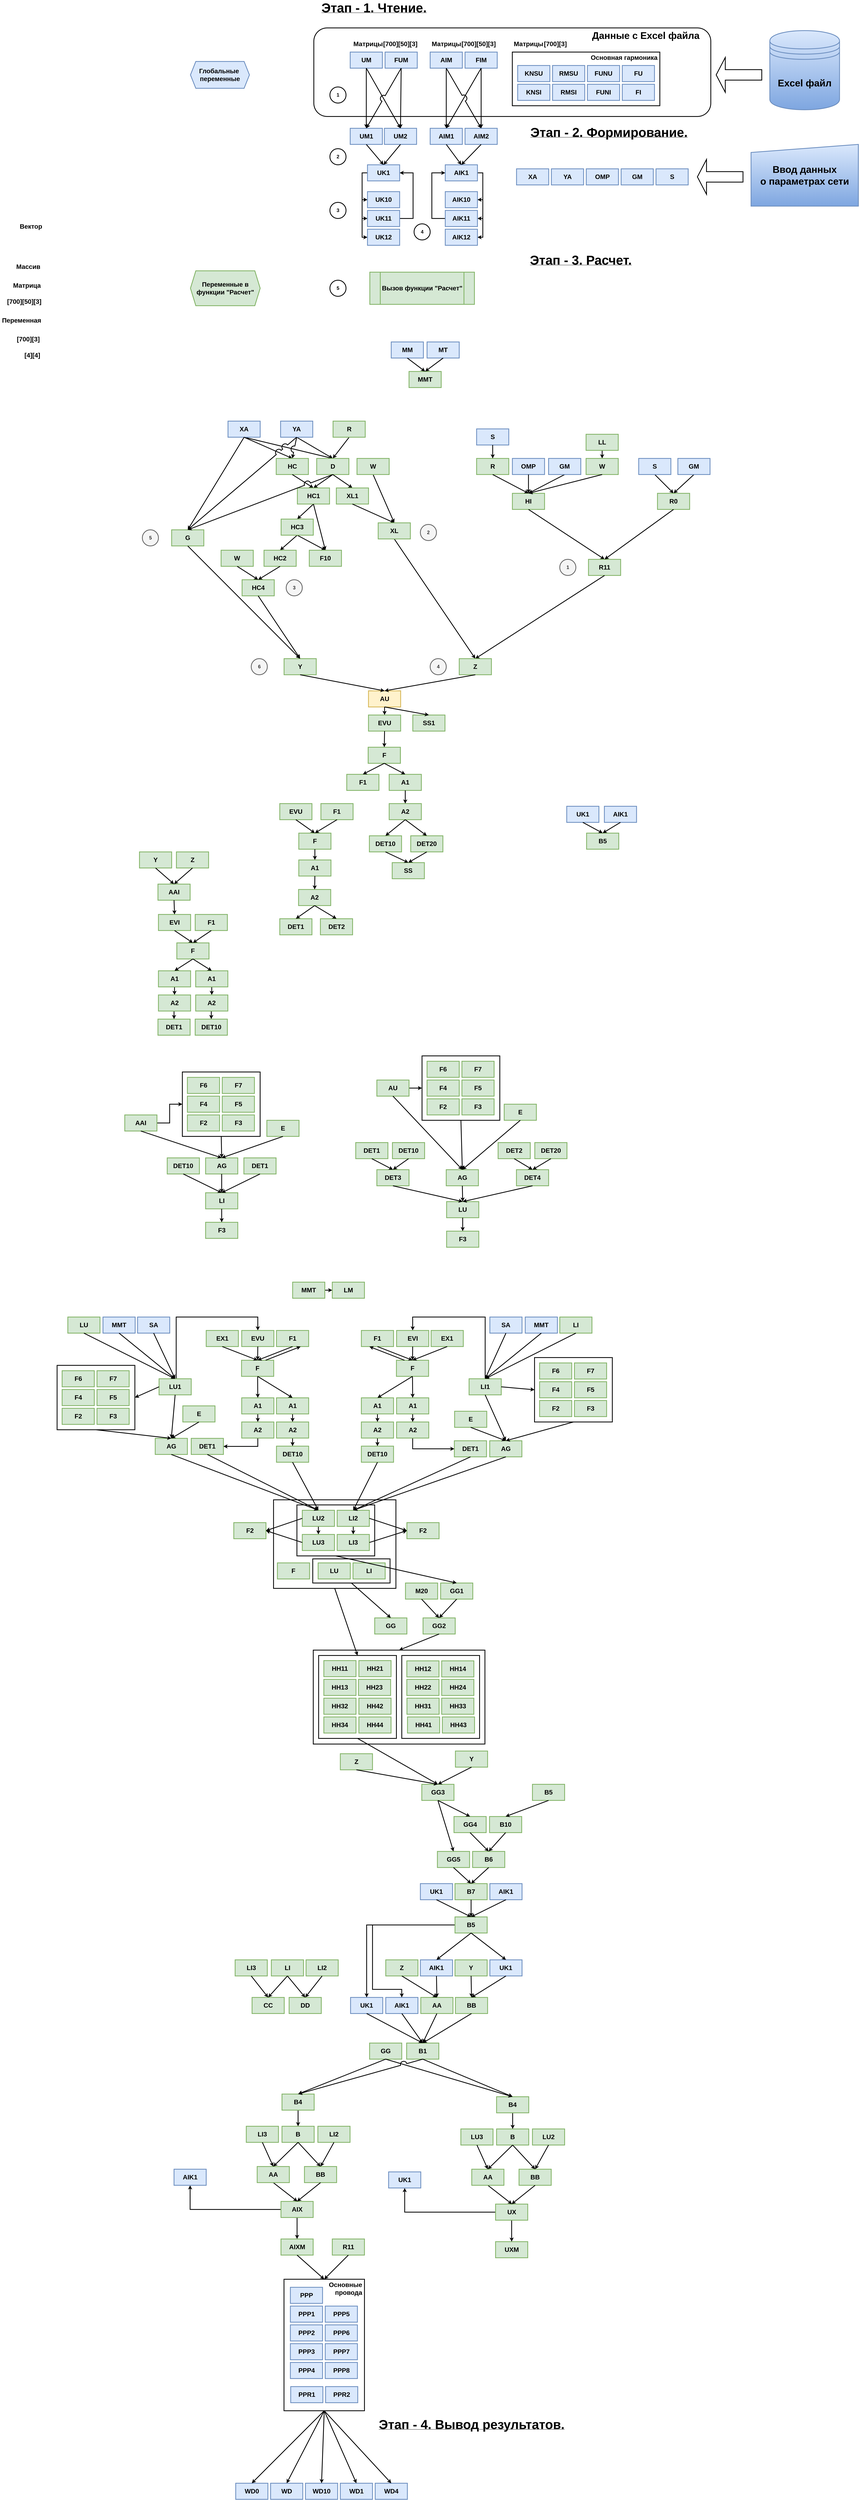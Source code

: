 <mxfile version="13.9.9" type="device"><diagram id="kkUrowGEos7chwfOqbiQ" name="Page-1"><mxGraphModel dx="3503" dy="2001" grid="1" gridSize="10" guides="1" tooltips="1" connect="1" arrows="1" fold="1" page="1" pageScale="1" pageWidth="1169" pageHeight="827" math="0" shadow="0"><root><mxCell id="0"/><mxCell id="1" parent="0"/><mxCell id="ZDtU8f79Nhc5CIIRGbRJ-107" value="&lt;span style=&quot;font-size: 36px&quot;&gt;&lt;b&gt;Данные с Excel файла&amp;nbsp; &amp;nbsp;&amp;nbsp;&lt;/b&gt;&lt;/span&gt;" style="rounded=1;whiteSpace=wrap;html=1;strokeWidth=3;verticalAlign=top;align=right;" parent="1" vertex="1"><mxGeometry x="40" y="-660" width="1480" height="330" as="geometry"/></mxCell><mxCell id="ZDtU8f79Nhc5CIIRGbRJ-1" value="&lt;span style=&quot;font-size: 24px&quot;&gt;&lt;b&gt;UM&lt;br&gt;&lt;/b&gt;&lt;/span&gt;" style="rounded=0;whiteSpace=wrap;html=1;strokeWidth=3;fillColor=#dae8fc;strokeColor=#6c8ebf;" parent="1" vertex="1"><mxGeometry x="175.63" y="-570" width="120" height="60" as="geometry"/></mxCell><mxCell id="ZDtU8f79Nhc5CIIRGbRJ-2" value="&lt;font style=&quot;font-size: 24px&quot;&gt;&lt;b&gt;UM1&lt;/b&gt;&lt;/font&gt;" style="rounded=0;whiteSpace=wrap;html=1;strokeWidth=3;fillColor=#dae8fc;strokeColor=#6c8ebf;" parent="1" vertex="1"><mxGeometry x="175.63" y="-286" width="120" height="60" as="geometry"/></mxCell><mxCell id="ZDtU8f79Nhc5CIIRGbRJ-4" value="&lt;font style=&quot;font-size: 24px&quot;&gt;&lt;b&gt;UM2&lt;/b&gt;&lt;/font&gt;" style="rounded=0;whiteSpace=wrap;html=1;strokeWidth=3;fillColor=#dae8fc;strokeColor=#6c8ebf;" parent="1" vertex="1"><mxGeometry x="303.13" y="-286" width="120" height="60" as="geometry"/></mxCell><mxCell id="ZDtU8f79Nhc5CIIRGbRJ-5" value="&lt;font style=&quot;font-size: 24px&quot;&gt;&lt;b&gt;FUM&lt;/b&gt;&lt;/font&gt;" style="rounded=0;whiteSpace=wrap;html=1;strokeWidth=3;fillColor=#dae8fc;strokeColor=#6c8ebf;" parent="1" vertex="1"><mxGeometry x="305.63" y="-570" width="120" height="60" as="geometry"/></mxCell><mxCell id="ZDtU8f79Nhc5CIIRGbRJ-6" value="&lt;span style=&quot;font-size: 24px&quot;&gt;&lt;b&gt;AIM&lt;/b&gt;&lt;/span&gt;" style="rounded=0;whiteSpace=wrap;html=1;strokeWidth=3;fillColor=#dae8fc;strokeColor=#6c8ebf;" parent="1" vertex="1"><mxGeometry x="473.75" y="-570" width="120" height="60" as="geometry"/></mxCell><mxCell id="ZDtU8f79Nhc5CIIRGbRJ-7" value="&lt;font style=&quot;font-size: 24px&quot;&gt;&lt;b&gt;FIM&lt;/b&gt;&lt;/font&gt;" style="rounded=0;whiteSpace=wrap;html=1;strokeWidth=3;fillColor=#dae8fc;strokeColor=#6c8ebf;" parent="1" vertex="1"><mxGeometry x="603.75" y="-570" width="120" height="60" as="geometry"/></mxCell><mxCell id="ZDtU8f79Nhc5CIIRGbRJ-8" value="&lt;span style=&quot;font-size: 24px&quot;&gt;&lt;b&gt;AIM1&lt;/b&gt;&lt;/span&gt;" style="rounded=0;whiteSpace=wrap;html=1;strokeWidth=3;fillColor=#dae8fc;strokeColor=#6c8ebf;" parent="1" vertex="1"><mxGeometry x="473.75" y="-286" width="120" height="60" as="geometry"/></mxCell><mxCell id="ZDtU8f79Nhc5CIIRGbRJ-9" value="&lt;span style=&quot;font-size: 24px&quot;&gt;&lt;b&gt;AIM2&lt;/b&gt;&lt;/span&gt;" style="rounded=0;whiteSpace=wrap;html=1;strokeWidth=3;fillColor=#dae8fc;strokeColor=#6c8ebf;" parent="1" vertex="1"><mxGeometry x="603.75" y="-286" width="120" height="60" as="geometry"/></mxCell><mxCell id="ZDtU8f79Nhc5CIIRGbRJ-24" value="&lt;span style=&quot;font-size: 24px&quot;&gt;Глобальные&amp;nbsp;&lt;br&gt;переменные&lt;br&gt;&lt;/span&gt;" style="shape=hexagon;perimeter=hexagonPerimeter2;whiteSpace=wrap;html=1;fixedSize=1;strokeWidth=3;fontStyle=1;fillColor=#dae8fc;strokeColor=#6c8ebf;" parent="1" vertex="1"><mxGeometry x="-420" y="-535" width="220" height="100" as="geometry"/></mxCell><mxCell id="ZDtU8f79Nhc5CIIRGbRJ-25" value="&lt;span style=&quot;font-size: 24px&quot;&gt;Переменные в функции &quot;Расчет&quot;&lt;/span&gt;" style="shape=hexagon;perimeter=hexagonPerimeter2;whiteSpace=wrap;html=1;fixedSize=1;strokeWidth=3;fontStyle=1;fillColor=#d5e8d4;strokeColor=#82b366;" parent="1" vertex="1"><mxGeometry x="-420" y="245" width="260" height="130" as="geometry"/></mxCell><mxCell id="ZDtU8f79Nhc5CIIRGbRJ-27" value="&lt;font style=&quot;font-size: 24px&quot;&gt;[700][50][3]&lt;/font&gt;" style="text;html=1;align=center;verticalAlign=middle;resizable=0;points=[];autosize=1;fontStyle=1" parent="1" vertex="1"><mxGeometry x="-1110" y="350" width="140" height="20" as="geometry"/></mxCell><mxCell id="ZDtU8f79Nhc5CIIRGbRJ-28" value="&lt;span style=&quot;font-size: 24px&quot;&gt;Матрица&lt;/span&gt;" style="text;html=1;align=center;verticalAlign=middle;resizable=0;points=[];autosize=1;fontStyle=1" parent="1" vertex="1"><mxGeometry x="-1090" y="290" width="120" height="20" as="geometry"/></mxCell><mxCell id="ZDtU8f79Nhc5CIIRGbRJ-30" value="&lt;span style=&quot;font-size: 24px&quot;&gt;Массив&lt;/span&gt;" style="text;html=1;align=center;verticalAlign=middle;resizable=0;points=[];autosize=1;fontStyle=1" parent="1" vertex="1"><mxGeometry x="-1080" y="220" width="110" height="20" as="geometry"/></mxCell><mxCell id="ZDtU8f79Nhc5CIIRGbRJ-31" value="&lt;span style=&quot;font-size: 24px&quot;&gt;Вектор&lt;/span&gt;" style="text;html=1;align=center;verticalAlign=middle;resizable=0;points=[];autosize=1;fontStyle=1" parent="1" vertex="1"><mxGeometry x="-1065" y="70" width="100" height="20" as="geometry"/></mxCell><mxCell id="ZDtU8f79Nhc5CIIRGbRJ-32" value="&lt;span style=&quot;font-size: 24px&quot;&gt;Переменная&lt;/span&gt;" style="text;html=1;align=center;verticalAlign=middle;resizable=0;points=[];autosize=1;fontStyle=1" parent="1" vertex="1"><mxGeometry x="-1130" y="420" width="160" height="20" as="geometry"/></mxCell><mxCell id="ZDtU8f79Nhc5CIIRGbRJ-33" value="&lt;font style=&quot;font-size: 24px&quot;&gt;[700][3]&lt;/font&gt;" style="text;html=1;align=center;verticalAlign=middle;resizable=0;points=[];autosize=1;fontStyle=1" parent="1" vertex="1"><mxGeometry x="-1075" y="490" width="100" height="20" as="geometry"/></mxCell><mxCell id="ZDtU8f79Nhc5CIIRGbRJ-34" value="&lt;font style=&quot;font-size: 24px&quot;&gt;[4][4]&lt;/font&gt;" style="text;html=1;align=center;verticalAlign=middle;resizable=0;points=[];autosize=1;fontStyle=1" parent="1" vertex="1"><mxGeometry x="-1045" y="550" width="70" height="20" as="geometry"/></mxCell><mxCell id="ZDtU8f79Nhc5CIIRGbRJ-94" style="edgeStyle=orthogonalEdgeStyle;rounded=0;jumpStyle=arc;jumpSize=20;orthogonalLoop=1;jettySize=auto;html=1;exitX=1;exitY=0.5;exitDx=0;exitDy=0;entryX=1;entryY=0.5;entryDx=0;entryDy=0;strokeWidth=3;" parent="1" source="ZDtU8f79Nhc5CIIRGbRJ-35" target="ZDtU8f79Nhc5CIIRGbRJ-49" edge="1"><mxGeometry relative="1" as="geometry"/></mxCell><mxCell id="ZDtU8f79Nhc5CIIRGbRJ-95" style="edgeStyle=orthogonalEdgeStyle;rounded=0;jumpStyle=arc;jumpSize=20;orthogonalLoop=1;jettySize=auto;html=1;exitX=1;exitY=0.5;exitDx=0;exitDy=0;entryX=1;entryY=0.5;entryDx=0;entryDy=0;strokeWidth=3;" parent="1" source="ZDtU8f79Nhc5CIIRGbRJ-35" target="ZDtU8f79Nhc5CIIRGbRJ-50" edge="1"><mxGeometry relative="1" as="geometry"/></mxCell><mxCell id="ZDtU8f79Nhc5CIIRGbRJ-96" style="edgeStyle=orthogonalEdgeStyle;rounded=0;jumpStyle=arc;jumpSize=20;orthogonalLoop=1;jettySize=auto;html=1;exitX=1;exitY=0.5;exitDx=0;exitDy=0;entryX=1;entryY=0.5;entryDx=0;entryDy=0;strokeWidth=3;" parent="1" source="ZDtU8f79Nhc5CIIRGbRJ-35" target="ZDtU8f79Nhc5CIIRGbRJ-51" edge="1"><mxGeometry relative="1" as="geometry"/></mxCell><mxCell id="ZDtU8f79Nhc5CIIRGbRJ-35" value="&lt;span style=&quot;font-size: 24px&quot;&gt;&lt;b&gt;AIK1&lt;/b&gt;&lt;/span&gt;" style="rounded=0;whiteSpace=wrap;html=1;strokeWidth=3;fillColor=#dae8fc;strokeColor=#6c8ebf;" parent="1" vertex="1"><mxGeometry x="530" y="-150" width="120" height="60" as="geometry"/></mxCell><mxCell id="ZDtU8f79Nhc5CIIRGbRJ-91" style="edgeStyle=orthogonalEdgeStyle;rounded=0;jumpStyle=arc;jumpSize=20;orthogonalLoop=1;jettySize=auto;html=1;exitX=0;exitY=0.5;exitDx=0;exitDy=0;entryX=0;entryY=0.5;entryDx=0;entryDy=0;strokeWidth=3;" parent="1" source="ZDtU8f79Nhc5CIIRGbRJ-36" target="ZDtU8f79Nhc5CIIRGbRJ-46" edge="1"><mxGeometry relative="1" as="geometry"/></mxCell><mxCell id="ZDtU8f79Nhc5CIIRGbRJ-92" style="edgeStyle=orthogonalEdgeStyle;rounded=0;jumpStyle=arc;jumpSize=20;orthogonalLoop=1;jettySize=auto;html=1;exitX=0;exitY=0.5;exitDx=0;exitDy=0;entryX=0;entryY=0.5;entryDx=0;entryDy=0;strokeWidth=3;" parent="1" source="ZDtU8f79Nhc5CIIRGbRJ-36" target="ZDtU8f79Nhc5CIIRGbRJ-47" edge="1"><mxGeometry relative="1" as="geometry"/></mxCell><mxCell id="ZDtU8f79Nhc5CIIRGbRJ-93" style="edgeStyle=orthogonalEdgeStyle;rounded=0;jumpStyle=arc;jumpSize=20;orthogonalLoop=1;jettySize=auto;html=1;exitX=0;exitY=0.5;exitDx=0;exitDy=0;entryX=0;entryY=0.5;entryDx=0;entryDy=0;strokeWidth=3;" parent="1" source="ZDtU8f79Nhc5CIIRGbRJ-36" target="ZDtU8f79Nhc5CIIRGbRJ-48" edge="1"><mxGeometry relative="1" as="geometry"/></mxCell><mxCell id="ZDtU8f79Nhc5CIIRGbRJ-36" value="&lt;span style=&quot;font-size: 24px&quot;&gt;&lt;b&gt;UK1&lt;/b&gt;&lt;/span&gt;" style="rounded=0;whiteSpace=wrap;html=1;strokeWidth=3;fillColor=#dae8fc;strokeColor=#6c8ebf;" parent="1" vertex="1"><mxGeometry x="240" y="-150" width="120" height="60" as="geometry"/></mxCell><mxCell id="ZDtU8f79Nhc5CIIRGbRJ-46" value="&lt;span style=&quot;font-size: 24px&quot;&gt;&lt;b&gt;UK10&lt;/b&gt;&lt;/span&gt;" style="rounded=0;whiteSpace=wrap;html=1;strokeWidth=3;fillColor=#dae8fc;strokeColor=#6c8ebf;" parent="1" vertex="1"><mxGeometry x="240" y="-50" width="120" height="60" as="geometry"/></mxCell><mxCell id="ZDtU8f79Nhc5CIIRGbRJ-97" style="edgeStyle=orthogonalEdgeStyle;rounded=0;jumpStyle=arc;jumpSize=20;orthogonalLoop=1;jettySize=auto;html=1;exitX=1;exitY=0.5;exitDx=0;exitDy=0;entryX=1;entryY=0.5;entryDx=0;entryDy=0;strokeWidth=3;" parent="1" source="ZDtU8f79Nhc5CIIRGbRJ-47" target="ZDtU8f79Nhc5CIIRGbRJ-36" edge="1"><mxGeometry relative="1" as="geometry"><Array as="points"><mxPoint x="410" y="50"/><mxPoint x="410" y="-120"/></Array></mxGeometry></mxCell><mxCell id="ZDtU8f79Nhc5CIIRGbRJ-47" value="&lt;span style=&quot;font-size: 24px&quot;&gt;&lt;b&gt;UK11&lt;/b&gt;&lt;/span&gt;" style="rounded=0;whiteSpace=wrap;html=1;strokeWidth=3;fillColor=#dae8fc;strokeColor=#6c8ebf;" parent="1" vertex="1"><mxGeometry x="240" y="20" width="120" height="60" as="geometry"/></mxCell><mxCell id="ZDtU8f79Nhc5CIIRGbRJ-48" value="&lt;span style=&quot;font-size: 24px&quot;&gt;&lt;b&gt;UK12&lt;/b&gt;&lt;/span&gt;" style="rounded=0;whiteSpace=wrap;html=1;strokeWidth=3;fillColor=#dae8fc;strokeColor=#6c8ebf;" parent="1" vertex="1"><mxGeometry x="240" y="90" width="120" height="60" as="geometry"/></mxCell><mxCell id="ZDtU8f79Nhc5CIIRGbRJ-49" value="&lt;span style=&quot;font-size: 24px&quot;&gt;&lt;b&gt;AIK10&lt;/b&gt;&lt;/span&gt;" style="rounded=0;whiteSpace=wrap;html=1;strokeWidth=3;fillColor=#dae8fc;strokeColor=#6c8ebf;" parent="1" vertex="1"><mxGeometry x="530" y="-50" width="120" height="60" as="geometry"/></mxCell><mxCell id="ZDtU8f79Nhc5CIIRGbRJ-98" style="edgeStyle=orthogonalEdgeStyle;rounded=0;jumpStyle=arc;jumpSize=20;orthogonalLoop=1;jettySize=auto;html=1;exitX=0;exitY=0.5;exitDx=0;exitDy=0;entryX=0;entryY=0.5;entryDx=0;entryDy=0;strokeWidth=3;" parent="1" source="ZDtU8f79Nhc5CIIRGbRJ-50" target="ZDtU8f79Nhc5CIIRGbRJ-35" edge="1"><mxGeometry relative="1" as="geometry"><Array as="points"><mxPoint x="480" y="50"/><mxPoint x="480" y="-120"/></Array></mxGeometry></mxCell><mxCell id="ZDtU8f79Nhc5CIIRGbRJ-50" value="&lt;span style=&quot;font-size: 24px&quot;&gt;&lt;b&gt;AIK11&lt;/b&gt;&lt;/span&gt;" style="rounded=0;whiteSpace=wrap;html=1;strokeWidth=3;fillColor=#dae8fc;strokeColor=#6c8ebf;" parent="1" vertex="1"><mxGeometry x="530" y="20" width="120" height="60" as="geometry"/></mxCell><mxCell id="ZDtU8f79Nhc5CIIRGbRJ-51" value="&lt;span style=&quot;font-size: 24px&quot;&gt;&lt;b&gt;AIK12&lt;/b&gt;&lt;/span&gt;" style="rounded=0;whiteSpace=wrap;html=1;strokeWidth=3;fillColor=#dae8fc;strokeColor=#6c8ebf;" parent="1" vertex="1"><mxGeometry x="530" y="90" width="120" height="60" as="geometry"/></mxCell><mxCell id="ZDtU8f79Nhc5CIIRGbRJ-60" value="" style="group" parent="1" vertex="1" connectable="0"><mxGeometry x="780" y="-570" width="550" height="200" as="geometry"/></mxCell><mxCell id="ZDtU8f79Nhc5CIIRGbRJ-58" value="&lt;span style=&quot;font-size: 24px&quot;&gt;&lt;b&gt;Основная гармоника&amp;nbsp;&lt;/b&gt;&lt;/span&gt;" style="rounded=0;whiteSpace=wrap;html=1;strokeWidth=3;align=right;verticalAlign=top;" parent="ZDtU8f79Nhc5CIIRGbRJ-60" vertex="1"><mxGeometry width="550" height="200" as="geometry"/></mxCell><mxCell id="ZDtU8f79Nhc5CIIRGbRJ-38" value="&lt;span style=&quot;font-size: 24px&quot;&gt;&lt;b&gt;FI&lt;/b&gt;&lt;/span&gt;" style="rounded=0;whiteSpace=wrap;html=1;strokeWidth=3;fillColor=#dae8fc;strokeColor=#6c8ebf;" parent="ZDtU8f79Nhc5CIIRGbRJ-60" vertex="1"><mxGeometry x="410" y="120" width="120" height="60" as="geometry"/></mxCell><mxCell id="ZDtU8f79Nhc5CIIRGbRJ-39" value="&lt;span style=&quot;font-size: 24px&quot;&gt;&lt;b&gt;FU&lt;/b&gt;&lt;/span&gt;" style="rounded=0;whiteSpace=wrap;html=1;strokeWidth=3;fillColor=#dae8fc;strokeColor=#6c8ebf;" parent="ZDtU8f79Nhc5CIIRGbRJ-60" vertex="1"><mxGeometry x="410" y="50" width="120" height="60" as="geometry"/></mxCell><mxCell id="ZDtU8f79Nhc5CIIRGbRJ-40" value="&lt;span style=&quot;font-size: 24px&quot;&gt;&lt;b&gt;KNSI&lt;/b&gt;&lt;/span&gt;" style="rounded=0;whiteSpace=wrap;html=1;strokeWidth=3;fillColor=#dae8fc;strokeColor=#6c8ebf;" parent="ZDtU8f79Nhc5CIIRGbRJ-60" vertex="1"><mxGeometry x="20" y="120" width="120" height="60" as="geometry"/></mxCell><mxCell id="ZDtU8f79Nhc5CIIRGbRJ-41" value="&lt;span style=&quot;font-size: 24px&quot;&gt;&lt;b&gt;KNSU&lt;/b&gt;&lt;/span&gt;" style="rounded=0;whiteSpace=wrap;html=1;strokeWidth=3;fillColor=#dae8fc;strokeColor=#6c8ebf;" parent="ZDtU8f79Nhc5CIIRGbRJ-60" vertex="1"><mxGeometry x="20" y="50" width="120" height="60" as="geometry"/></mxCell><mxCell id="ZDtU8f79Nhc5CIIRGbRJ-42" value="&lt;span style=&quot;font-size: 24px&quot;&gt;&lt;b&gt;FUNI&lt;/b&gt;&lt;/span&gt;" style="rounded=0;whiteSpace=wrap;html=1;strokeWidth=3;fillColor=#dae8fc;strokeColor=#6c8ebf;" parent="ZDtU8f79Nhc5CIIRGbRJ-60" vertex="1"><mxGeometry x="280" y="120" width="120" height="60" as="geometry"/></mxCell><mxCell id="ZDtU8f79Nhc5CIIRGbRJ-43" value="&lt;span style=&quot;font-size: 24px&quot;&gt;&lt;b&gt;FUNU&lt;/b&gt;&lt;/span&gt;" style="rounded=0;whiteSpace=wrap;html=1;strokeWidth=3;fillColor=#dae8fc;strokeColor=#6c8ebf;" parent="ZDtU8f79Nhc5CIIRGbRJ-60" vertex="1"><mxGeometry x="280" y="50" width="120" height="60" as="geometry"/></mxCell><mxCell id="ZDtU8f79Nhc5CIIRGbRJ-44" value="&lt;span style=&quot;font-size: 24px&quot;&gt;&lt;b&gt;RMSI&lt;/b&gt;&lt;/span&gt;" style="rounded=0;whiteSpace=wrap;html=1;strokeWidth=3;fillColor=#dae8fc;strokeColor=#6c8ebf;" parent="ZDtU8f79Nhc5CIIRGbRJ-60" vertex="1"><mxGeometry x="150" y="120" width="120" height="60" as="geometry"/></mxCell><mxCell id="ZDtU8f79Nhc5CIIRGbRJ-45" value="&lt;span style=&quot;font-size: 24px&quot;&gt;&lt;b&gt;RMSU&lt;/b&gt;&lt;/span&gt;" style="rounded=0;whiteSpace=wrap;html=1;strokeWidth=3;fillColor=#dae8fc;strokeColor=#6c8ebf;" parent="ZDtU8f79Nhc5CIIRGbRJ-60" vertex="1"><mxGeometry x="150" y="50" width="120" height="60" as="geometry"/></mxCell><mxCell id="ZDtU8f79Nhc5CIIRGbRJ-61" value="&lt;font style=&quot;font-size: 24px&quot;&gt;[700][50][3]&lt;/font&gt;" style="text;html=1;align=center;verticalAlign=middle;resizable=0;points=[];autosize=1;fontStyle=1" parent="1" vertex="1"><mxGeometry x="291.88" y="-610" width="140" height="20" as="geometry"/></mxCell><mxCell id="ZDtU8f79Nhc5CIIRGbRJ-62" value="&lt;span style=&quot;font-size: 24px&quot;&gt;Матрицы&lt;/span&gt;" style="text;html=1;align=center;verticalAlign=middle;resizable=0;points=[];autosize=1;fontStyle=1" parent="1" vertex="1"><mxGeometry x="176.88" y="-610" width="130" height="20" as="geometry"/></mxCell><mxCell id="ZDtU8f79Nhc5CIIRGbRJ-64" value="&lt;font style=&quot;font-size: 24px&quot;&gt;[700][50][3]&lt;/font&gt;" style="text;html=1;align=center;verticalAlign=middle;resizable=0;points=[];autosize=1;fontStyle=1" parent="1" vertex="1"><mxGeometry x="583.75" y="-610" width="140" height="20" as="geometry"/></mxCell><mxCell id="ZDtU8f79Nhc5CIIRGbRJ-65" value="&lt;span style=&quot;font-size: 24px&quot;&gt;Матрицы&lt;/span&gt;" style="text;html=1;align=center;verticalAlign=middle;resizable=0;points=[];autosize=1;fontStyle=1" parent="1" vertex="1"><mxGeometry x="468.75" y="-610" width="130" height="20" as="geometry"/></mxCell><mxCell id="ZDtU8f79Nhc5CIIRGbRJ-66" value="&lt;b&gt;&lt;font style=&quot;font-size: 48px&quot;&gt;Этап - 1. Чтение.&lt;/font&gt;&lt;/b&gt;" style="text;html=1;align=center;verticalAlign=middle;resizable=0;points=[];autosize=1;fontStyle=4" parent="1" vertex="1"><mxGeometry x="58.75" y="-750" width="410" height="30" as="geometry"/></mxCell><mxCell id="ZDtU8f79Nhc5CIIRGbRJ-68" value="&lt;font style=&quot;font-size: 24px&quot;&gt;[700][3]&lt;/font&gt;" style="text;html=1;align=center;verticalAlign=middle;resizable=0;points=[];autosize=1;fontStyle=1" parent="1" vertex="1"><mxGeometry x="890" y="-610" width="100" height="20" as="geometry"/></mxCell><mxCell id="ZDtU8f79Nhc5CIIRGbRJ-69" value="&lt;span style=&quot;font-size: 24px&quot;&gt;Матрицы&lt;/span&gt;" style="text;html=1;align=center;verticalAlign=middle;resizable=0;points=[];autosize=1;fontStyle=1" parent="1" vertex="1"><mxGeometry x="775" y="-610" width="130" height="20" as="geometry"/></mxCell><mxCell id="ZDtU8f79Nhc5CIIRGbRJ-74" value="" style="endArrow=classic;html=1;strokeWidth=3;exitX=0.5;exitY=1;exitDx=0;exitDy=0;entryX=0.5;entryY=0;entryDx=0;entryDy=0;" parent="1" source="ZDtU8f79Nhc5CIIRGbRJ-5" target="ZDtU8f79Nhc5CIIRGbRJ-4" edge="1"><mxGeometry width="50" height="50" relative="1" as="geometry"><mxPoint x="580" y="-320" as="sourcePoint"/><mxPoint x="630" y="-370" as="targetPoint"/></mxGeometry></mxCell><mxCell id="ZDtU8f79Nhc5CIIRGbRJ-75" value="" style="endArrow=classic;html=1;strokeWidth=3;exitX=0.5;exitY=1;exitDx=0;exitDy=0;entryX=0.5;entryY=0;entryDx=0;entryDy=0;jumpStyle=arc;jumpSize=20;" parent="1" source="ZDtU8f79Nhc5CIIRGbRJ-1" target="ZDtU8f79Nhc5CIIRGbRJ-2" edge="1"><mxGeometry width="50" height="50" relative="1" as="geometry"><mxPoint x="375.63" y="-500" as="sourcePoint"/><mxPoint x="373.13" y="-276" as="targetPoint"/></mxGeometry></mxCell><mxCell id="ZDtU8f79Nhc5CIIRGbRJ-76" value="" style="endArrow=classic;html=1;strokeWidth=3;exitX=0.5;exitY=1;exitDx=0;exitDy=0;entryX=0.5;entryY=0;entryDx=0;entryDy=0;jumpStyle=arc;jumpSize=20;" parent="1" source="ZDtU8f79Nhc5CIIRGbRJ-1" target="ZDtU8f79Nhc5CIIRGbRJ-4" edge="1"><mxGeometry width="50" height="50" relative="1" as="geometry"><mxPoint x="245.63" y="-500" as="sourcePoint"/><mxPoint x="245.63" y="-276" as="targetPoint"/></mxGeometry></mxCell><mxCell id="ZDtU8f79Nhc5CIIRGbRJ-77" value="" style="endArrow=classic;html=1;strokeWidth=3;exitX=0.5;exitY=1;exitDx=0;exitDy=0;entryX=0.5;entryY=0;entryDx=0;entryDy=0;jumpStyle=arc;jumpSize=20;" parent="1" source="ZDtU8f79Nhc5CIIRGbRJ-5" target="ZDtU8f79Nhc5CIIRGbRJ-2" edge="1"><mxGeometry width="50" height="50" relative="1" as="geometry"><mxPoint x="375.63" y="-500" as="sourcePoint"/><mxPoint x="373.13" y="-276" as="targetPoint"/></mxGeometry></mxCell><mxCell id="ZDtU8f79Nhc5CIIRGbRJ-82" value="" style="endArrow=classic;html=1;strokeWidth=3;exitX=0.5;exitY=1;exitDx=0;exitDy=0;entryX=0.5;entryY=0;entryDx=0;entryDy=0;jumpStyle=arc;jumpSize=20;" parent="1" source="ZDtU8f79Nhc5CIIRGbRJ-9" target="ZDtU8f79Nhc5CIIRGbRJ-35" edge="1"><mxGeometry width="50" height="50" relative="1" as="geometry"><mxPoint x="710" y="-190" as="sourcePoint"/><mxPoint x="580" y="34" as="targetPoint"/></mxGeometry></mxCell><mxCell id="ZDtU8f79Nhc5CIIRGbRJ-83" value="" style="endArrow=classic;html=1;strokeWidth=3;exitX=0.5;exitY=1;exitDx=0;exitDy=0;entryX=0.5;entryY=0;entryDx=0;entryDy=0;jumpStyle=arc;jumpSize=20;" parent="1" source="ZDtU8f79Nhc5CIIRGbRJ-7" target="ZDtU8f79Nhc5CIIRGbRJ-8" edge="1"><mxGeometry width="50" height="50" relative="1" as="geometry"><mxPoint x="500.0" y="-460" as="sourcePoint"/><mxPoint x="370.0" y="-236" as="targetPoint"/></mxGeometry></mxCell><mxCell id="ZDtU8f79Nhc5CIIRGbRJ-84" value="" style="endArrow=classic;html=1;strokeWidth=3;exitX=0.5;exitY=1;exitDx=0;exitDy=0;entryX=0.5;entryY=0;entryDx=0;entryDy=0;jumpStyle=arc;jumpSize=20;" parent="1" source="ZDtU8f79Nhc5CIIRGbRJ-6" target="ZDtU8f79Nhc5CIIRGbRJ-9" edge="1"><mxGeometry width="50" height="50" relative="1" as="geometry"><mxPoint x="673.75" y="-500" as="sourcePoint"/><mxPoint x="543.75" y="-276" as="targetPoint"/></mxGeometry></mxCell><mxCell id="ZDtU8f79Nhc5CIIRGbRJ-86" value="" style="endArrow=classic;html=1;strokeWidth=3;exitX=0.5;exitY=1;exitDx=0;exitDy=0;entryX=0.5;entryY=0;entryDx=0;entryDy=0;jumpStyle=arc;jumpSize=20;" parent="1" source="ZDtU8f79Nhc5CIIRGbRJ-7" target="ZDtU8f79Nhc5CIIRGbRJ-9" edge="1"><mxGeometry width="50" height="50" relative="1" as="geometry"><mxPoint x="543.75" y="-500" as="sourcePoint"/><mxPoint x="673.75" y="-276" as="targetPoint"/></mxGeometry></mxCell><mxCell id="ZDtU8f79Nhc5CIIRGbRJ-87" value="" style="endArrow=classic;html=1;strokeWidth=3;exitX=0.5;exitY=1;exitDx=0;exitDy=0;entryX=0.5;entryY=0;entryDx=0;entryDy=0;jumpStyle=arc;jumpSize=20;" parent="1" source="ZDtU8f79Nhc5CIIRGbRJ-6" target="ZDtU8f79Nhc5CIIRGbRJ-8" edge="1"><mxGeometry width="50" height="50" relative="1" as="geometry"><mxPoint x="673.75" y="-500" as="sourcePoint"/><mxPoint x="673.75" y="-276" as="targetPoint"/></mxGeometry></mxCell><mxCell id="ZDtU8f79Nhc5CIIRGbRJ-88" value="" style="endArrow=classic;html=1;strokeWidth=3;exitX=0.5;exitY=1;exitDx=0;exitDy=0;entryX=0.5;entryY=0;entryDx=0;entryDy=0;jumpStyle=arc;jumpSize=20;" parent="1" source="ZDtU8f79Nhc5CIIRGbRJ-8" target="ZDtU8f79Nhc5CIIRGbRJ-35" edge="1"><mxGeometry width="50" height="50" relative="1" as="geometry"><mxPoint x="673.75" y="-216" as="sourcePoint"/><mxPoint x="600" y="-140" as="targetPoint"/></mxGeometry></mxCell><mxCell id="ZDtU8f79Nhc5CIIRGbRJ-89" value="" style="endArrow=classic;html=1;strokeWidth=3;exitX=0.5;exitY=1;exitDx=0;exitDy=0;entryX=0.5;entryY=0;entryDx=0;entryDy=0;jumpStyle=arc;jumpSize=20;" parent="1" source="ZDtU8f79Nhc5CIIRGbRJ-2" target="ZDtU8f79Nhc5CIIRGbRJ-36" edge="1"><mxGeometry width="50" height="50" relative="1" as="geometry"><mxPoint x="543.75" y="-216" as="sourcePoint"/><mxPoint x="600" y="-140" as="targetPoint"/></mxGeometry></mxCell><mxCell id="ZDtU8f79Nhc5CIIRGbRJ-90" value="" style="endArrow=classic;html=1;strokeWidth=3;exitX=0.5;exitY=1;exitDx=0;exitDy=0;jumpStyle=arc;jumpSize=20;entryX=0.5;entryY=0;entryDx=0;entryDy=0;" parent="1" source="ZDtU8f79Nhc5CIIRGbRJ-4" target="ZDtU8f79Nhc5CIIRGbRJ-36" edge="1"><mxGeometry width="50" height="50" relative="1" as="geometry"><mxPoint x="245.63" y="-216" as="sourcePoint"/><mxPoint x="190" y="-140" as="targetPoint"/></mxGeometry></mxCell><mxCell id="ZDtU8f79Nhc5CIIRGbRJ-100" value="&lt;span&gt;&lt;font style=&quot;font-size: 18px&quot;&gt;1&lt;/font&gt;&lt;/span&gt;" style="ellipse;whiteSpace=wrap;html=1;aspect=fixed;strokeWidth=3;fontStyle=1;" parent="1" vertex="1"><mxGeometry x="100" y="-440" width="60" height="60" as="geometry"/></mxCell><mxCell id="ZDtU8f79Nhc5CIIRGbRJ-101" value="&lt;span&gt;&lt;font style=&quot;font-size: 18px&quot;&gt;2&lt;/font&gt;&lt;/span&gt;" style="ellipse;whiteSpace=wrap;html=1;aspect=fixed;strokeWidth=3;fontStyle=1;" parent="1" vertex="1"><mxGeometry x="100" y="-210" width="60" height="60" as="geometry"/></mxCell><mxCell id="ZDtU8f79Nhc5CIIRGbRJ-102" value="&lt;span style=&quot;font-size: 18px&quot;&gt;&lt;span&gt;3&lt;/span&gt;&lt;/span&gt;" style="ellipse;whiteSpace=wrap;html=1;aspect=fixed;strokeWidth=3;fontStyle=1;" parent="1" vertex="1"><mxGeometry x="100" y="-10" width="60" height="60" as="geometry"/></mxCell><mxCell id="ZDtU8f79Nhc5CIIRGbRJ-103" value="&lt;span style=&quot;font-size: 18px&quot;&gt;&lt;span&gt;4&lt;/span&gt;&lt;/span&gt;" style="ellipse;whiteSpace=wrap;html=1;aspect=fixed;strokeWidth=3;fontStyle=1;" parent="1" vertex="1"><mxGeometry x="413.75" y="70" width="60" height="60" as="geometry"/></mxCell><mxCell id="ZDtU8f79Nhc5CIIRGbRJ-105" value="&lt;font style=&quot;font-size: 24px&quot;&gt;&lt;b&gt;Вызов функции &quot;Расчет&quot;&lt;/b&gt;&lt;/font&gt;" style="shape=process;whiteSpace=wrap;html=1;backgroundOutline=1;strokeWidth=3;fillColor=#d5e8d4;strokeColor=#82b366;" parent="1" vertex="1"><mxGeometry x="248.75" y="250" width="390" height="120" as="geometry"/></mxCell><mxCell id="ZDtU8f79Nhc5CIIRGbRJ-106" value="&lt;span style=&quot;font-size: 18px&quot;&gt;&lt;span&gt;5&lt;/span&gt;&lt;/span&gt;" style="ellipse;whiteSpace=wrap;html=1;aspect=fixed;strokeWidth=3;fontStyle=1;" parent="1" vertex="1"><mxGeometry x="100" y="280" width="60" height="60" as="geometry"/></mxCell><mxCell id="ZDtU8f79Nhc5CIIRGbRJ-108" value="&lt;b&gt;&lt;font style=&quot;font-size: 48px&quot;&gt;Этап - 2. Формирование.&lt;/font&gt;&lt;/b&gt;" style="text;html=1;align=center;verticalAlign=middle;resizable=0;points=[];autosize=1;fontStyle=4" parent="1" vertex="1"><mxGeometry x="840" y="-286" width="600" height="30" as="geometry"/></mxCell><mxCell id="ZDtU8f79Nhc5CIIRGbRJ-109" value="&lt;b&gt;&lt;font style=&quot;font-size: 48px&quot;&gt;Этап - 3. Расчет.&lt;/font&gt;&lt;/b&gt;" style="text;html=1;align=center;verticalAlign=middle;resizable=0;points=[];autosize=1;fontStyle=4" parent="1" vertex="1"><mxGeometry x="840" y="190" width="390" height="30" as="geometry"/></mxCell><mxCell id="ZDtU8f79Nhc5CIIRGbRJ-110" value="&lt;b&gt;&lt;font style=&quot;font-size: 48px&quot;&gt;Этап - 4. Вывод результатов.&lt;/font&gt;&lt;/b&gt;" style="text;html=1;align=center;verticalAlign=middle;resizable=0;points=[];autosize=1;fontStyle=4" parent="1" vertex="1"><mxGeometry x="272.84" y="8254" width="710" height="30" as="geometry"/></mxCell><mxCell id="ZDtU8f79Nhc5CIIRGbRJ-114" value="&lt;font style=&quot;font-size: 36px&quot;&gt;Excel файл&lt;/font&gt;" style="shape=datastore;whiteSpace=wrap;html=1;strokeWidth=3;align=center;verticalAlign=middle;fontStyle=1;fontSize=14;fillColor=#dae8fc;strokeColor=#6c8ebf;gradientColor=#7ea6e0;" parent="1" vertex="1"><mxGeometry x="1740" y="-650" width="260" height="295" as="geometry"/></mxCell><mxCell id="ZDtU8f79Nhc5CIIRGbRJ-116" value="" style="shape=singleArrow;direction=west;whiteSpace=wrap;html=1;strokeWidth=3;align=right;" parent="1" vertex="1"><mxGeometry x="1540" y="-550" width="170" height="130" as="geometry"/></mxCell><mxCell id="ZDtU8f79Nhc5CIIRGbRJ-118" value="&lt;span style=&quot;font-size: 24px&quot;&gt;&lt;b&gt;AIXM&lt;/b&gt;&lt;/span&gt;" style="rounded=0;whiteSpace=wrap;html=1;strokeWidth=3;fillColor=#d5e8d4;strokeColor=#82b366;" parent="1" vertex="1"><mxGeometry x="-82.47" y="7578" width="120" height="60" as="geometry"/></mxCell><mxCell id="ZDtU8f79Nhc5CIIRGbRJ-129" style="edgeStyle=orthogonalEdgeStyle;rounded=0;jumpStyle=arc;jumpSize=20;orthogonalLoop=1;jettySize=auto;html=1;exitX=0.5;exitY=1;exitDx=0;exitDy=0;strokeWidth=3;fontSize=14;" parent="1" source="ZDtU8f79Nhc5CIIRGbRJ-119" target="ZDtU8f79Nhc5CIIRGbRJ-118" edge="1"><mxGeometry relative="1" as="geometry"/></mxCell><mxCell id="ZDtU8f79Nhc5CIIRGbRJ-142" style="edgeStyle=orthogonalEdgeStyle;rounded=0;jumpStyle=arc;jumpSize=20;orthogonalLoop=1;jettySize=auto;html=1;exitX=0;exitY=0.5;exitDx=0;exitDy=0;entryX=0.5;entryY=1;entryDx=0;entryDy=0;strokeWidth=3;fontSize=14;" parent="1" source="ZDtU8f79Nhc5CIIRGbRJ-119" target="ZDtU8f79Nhc5CIIRGbRJ-141" edge="1"><mxGeometry relative="1" as="geometry"/></mxCell><mxCell id="ZDtU8f79Nhc5CIIRGbRJ-119" value="&lt;span style=&quot;font-size: 24px&quot;&gt;&lt;b&gt;AIX&lt;/b&gt;&lt;/span&gt;" style="rounded=0;whiteSpace=wrap;html=1;strokeWidth=3;fillColor=#d5e8d4;strokeColor=#82b366;shadow=0;" parent="1" vertex="1"><mxGeometry x="-82.47" y="7438" width="120" height="60" as="geometry"/></mxCell><mxCell id="ZDtU8f79Nhc5CIIRGbRJ-120" value="&lt;span style=&quot;font-size: 24px&quot;&gt;&lt;b&gt;R11&lt;/b&gt;&lt;/span&gt;" style="rounded=0;whiteSpace=wrap;html=1;strokeWidth=3;fillColor=#d5e8d4;strokeColor=#82b366;" parent="1" vertex="1"><mxGeometry x="108.78" y="7578" width="120" height="60" as="geometry"/></mxCell><mxCell id="ZDtU8f79Nhc5CIIRGbRJ-122" value="&lt;span style=&quot;font-size: 24px&quot;&gt;&lt;b&gt;WD0&lt;/b&gt;&lt;/span&gt;" style="rounded=0;whiteSpace=wrap;html=1;strokeWidth=3;fillColor=#dae8fc;strokeColor=#6c8ebf;" parent="1" vertex="1"><mxGeometry x="-251.22" y="8488" width="120" height="60" as="geometry"/></mxCell><mxCell id="ZDtU8f79Nhc5CIIRGbRJ-123" value="&lt;span style=&quot;font-size: 24px&quot;&gt;&lt;b&gt;WD&lt;/b&gt;&lt;/span&gt;" style="rounded=0;whiteSpace=wrap;html=1;strokeWidth=3;fillColor=#dae8fc;strokeColor=#6c8ebf;" parent="1" vertex="1"><mxGeometry x="-121.22" y="8488" width="120" height="60" as="geometry"/></mxCell><mxCell id="ZDtU8f79Nhc5CIIRGbRJ-124" value="&lt;span style=&quot;font-size: 24px&quot;&gt;&lt;b&gt;WD1&lt;/b&gt;&lt;/span&gt;" style="rounded=0;whiteSpace=wrap;html=1;strokeWidth=3;fillColor=#dae8fc;strokeColor=#6c8ebf;" parent="1" vertex="1"><mxGeometry x="138.78" y="8488" width="120" height="60" as="geometry"/></mxCell><mxCell id="ZDtU8f79Nhc5CIIRGbRJ-125" value="&lt;span style=&quot;font-size: 24px&quot;&gt;&lt;b&gt;WD10&lt;/b&gt;&lt;/span&gt;" style="rounded=0;whiteSpace=wrap;html=1;strokeWidth=3;fillColor=#dae8fc;strokeColor=#6c8ebf;" parent="1" vertex="1"><mxGeometry x="8.78" y="8488" width="120" height="60" as="geometry"/></mxCell><mxCell id="ZDtU8f79Nhc5CIIRGbRJ-126" value="&lt;span style=&quot;font-size: 24px&quot;&gt;&lt;b&gt;WD4&lt;/b&gt;&lt;/span&gt;" style="rounded=0;whiteSpace=wrap;html=1;strokeWidth=3;fillColor=#dae8fc;strokeColor=#6c8ebf;" parent="1" vertex="1"><mxGeometry x="268.78" y="8488" width="120" height="60" as="geometry"/></mxCell><mxCell id="ZDtU8f79Nhc5CIIRGbRJ-128" value="" style="group" parent="1" vertex="1" connectable="0"><mxGeometry x="-71.22" y="7728" width="300" height="490" as="geometry"/></mxCell><mxCell id="ZDtU8f79Nhc5CIIRGbRJ-127" value="&lt;font style=&quot;font-size: 24px&quot;&gt;&lt;b&gt;Основные&amp;nbsp;&lt;br&gt;провода&amp;nbsp;&lt;br&gt;&lt;/b&gt;&lt;/font&gt;" style="rounded=0;whiteSpace=wrap;html=1;strokeWidth=3;fontSize=14;align=right;verticalAlign=top;" parent="ZDtU8f79Nhc5CIIRGbRJ-128" vertex="1"><mxGeometry width="300" height="490" as="geometry"/></mxCell><mxCell id="ZDtU8f79Nhc5CIIRGbRJ-10" value="&lt;font style=&quot;font-size: 24px&quot;&gt;&lt;b&gt;PPP1&lt;/b&gt;&lt;/font&gt;" style="rounded=0;whiteSpace=wrap;html=1;strokeWidth=3;fillColor=#dae8fc;strokeColor=#6c8ebf;" parent="ZDtU8f79Nhc5CIIRGbRJ-128" vertex="1"><mxGeometry x="23.75" y="100" width="120" height="60" as="geometry"/></mxCell><mxCell id="ZDtU8f79Nhc5CIIRGbRJ-11" value="&lt;font style=&quot;font-size: 24px&quot;&gt;&lt;b&gt;PPP2&lt;/b&gt;&lt;/font&gt;" style="rounded=0;whiteSpace=wrap;html=1;strokeWidth=3;fillColor=#dae8fc;strokeColor=#6c8ebf;" parent="ZDtU8f79Nhc5CIIRGbRJ-128" vertex="1"><mxGeometry x="23.75" y="170" width="120" height="60" as="geometry"/></mxCell><mxCell id="ZDtU8f79Nhc5CIIRGbRJ-12" value="&lt;font style=&quot;font-size: 24px&quot;&gt;&lt;b&gt;PPP3&lt;/b&gt;&lt;/font&gt;" style="rounded=0;whiteSpace=wrap;html=1;strokeWidth=3;fillColor=#dae8fc;strokeColor=#6c8ebf;" parent="ZDtU8f79Nhc5CIIRGbRJ-128" vertex="1"><mxGeometry x="23.75" y="240" width="120" height="60" as="geometry"/></mxCell><mxCell id="ZDtU8f79Nhc5CIIRGbRJ-13" value="&lt;font style=&quot;font-size: 24px&quot;&gt;&lt;b&gt;PPP4&lt;/b&gt;&lt;/font&gt;" style="rounded=0;whiteSpace=wrap;html=1;strokeWidth=3;fillColor=#dae8fc;strokeColor=#6c8ebf;" parent="ZDtU8f79Nhc5CIIRGbRJ-128" vertex="1"><mxGeometry x="23.75" y="310" width="120" height="60" as="geometry"/></mxCell><mxCell id="ZDtU8f79Nhc5CIIRGbRJ-14" value="&lt;font style=&quot;font-size: 24px&quot;&gt;&lt;b&gt;PPP5&lt;/b&gt;&lt;/font&gt;" style="rounded=0;whiteSpace=wrap;html=1;strokeWidth=3;fillColor=#dae8fc;strokeColor=#6c8ebf;" parent="ZDtU8f79Nhc5CIIRGbRJ-128" vertex="1"><mxGeometry x="153.75" y="100" width="120" height="60" as="geometry"/></mxCell><mxCell id="ZDtU8f79Nhc5CIIRGbRJ-15" value="&lt;font style=&quot;font-size: 24px&quot;&gt;&lt;b&gt;PPP6&lt;/b&gt;&lt;/font&gt;" style="rounded=0;whiteSpace=wrap;html=1;strokeWidth=3;fillColor=#dae8fc;strokeColor=#6c8ebf;" parent="ZDtU8f79Nhc5CIIRGbRJ-128" vertex="1"><mxGeometry x="153.75" y="170" width="120" height="60" as="geometry"/></mxCell><mxCell id="ZDtU8f79Nhc5CIIRGbRJ-16" value="&lt;font style=&quot;font-size: 24px&quot;&gt;&lt;b&gt;PPP7&lt;/b&gt;&lt;/font&gt;" style="rounded=0;whiteSpace=wrap;html=1;strokeWidth=3;fillColor=#dae8fc;strokeColor=#6c8ebf;" parent="ZDtU8f79Nhc5CIIRGbRJ-128" vertex="1"><mxGeometry x="153.75" y="240" width="120" height="60" as="geometry"/></mxCell><mxCell id="ZDtU8f79Nhc5CIIRGbRJ-17" value="&lt;font style=&quot;font-size: 24px&quot;&gt;&lt;b&gt;PPP8&lt;/b&gt;&lt;/font&gt;" style="rounded=0;whiteSpace=wrap;html=1;strokeWidth=3;fillColor=#dae8fc;strokeColor=#6c8ebf;" parent="ZDtU8f79Nhc5CIIRGbRJ-128" vertex="1"><mxGeometry x="153.75" y="310" width="120" height="60" as="geometry"/></mxCell><mxCell id="ZDtU8f79Nhc5CIIRGbRJ-18" value="&lt;font style=&quot;font-size: 24px&quot;&gt;&lt;b&gt;PPP&lt;/b&gt;&lt;/font&gt;" style="rounded=0;whiteSpace=wrap;html=1;strokeWidth=3;fillColor=#dae8fc;strokeColor=#6c8ebf;" parent="ZDtU8f79Nhc5CIIRGbRJ-128" vertex="1"><mxGeometry x="23.75" y="30" width="120" height="60" as="geometry"/></mxCell><mxCell id="ZDtU8f79Nhc5CIIRGbRJ-19" value="&lt;span style=&quot;font-size: 24px&quot;&gt;&lt;b&gt;PPR1&lt;/b&gt;&lt;/span&gt;" style="rounded=0;whiteSpace=wrap;html=1;strokeWidth=3;fillColor=#dae8fc;strokeColor=#6c8ebf;" parent="ZDtU8f79Nhc5CIIRGbRJ-128" vertex="1"><mxGeometry x="25" y="400" width="120" height="60" as="geometry"/></mxCell><mxCell id="ZDtU8f79Nhc5CIIRGbRJ-20" value="&lt;span style=&quot;font-size: 24px&quot;&gt;&lt;b&gt;PPR2&lt;/b&gt;&lt;/span&gt;" style="rounded=0;whiteSpace=wrap;html=1;strokeWidth=3;fillColor=#dae8fc;strokeColor=#6c8ebf;" parent="ZDtU8f79Nhc5CIIRGbRJ-128" vertex="1"><mxGeometry x="155" y="400" width="120" height="60" as="geometry"/></mxCell><mxCell id="ZDtU8f79Nhc5CIIRGbRJ-130" value="" style="endArrow=classic;html=1;strokeWidth=3;exitX=0.5;exitY=1;exitDx=0;exitDy=0;jumpStyle=arc;jumpSize=20;" parent="1" source="ZDtU8f79Nhc5CIIRGbRJ-133" edge="1"><mxGeometry width="50" height="50" relative="1" as="geometry"><mxPoint x="488.78" y="7428" as="sourcePoint"/><mxPoint x="-21.22" y="7438" as="targetPoint"/></mxGeometry></mxCell><mxCell id="ZDtU8f79Nhc5CIIRGbRJ-131" value="" style="endArrow=classic;html=1;strokeWidth=3;exitX=0.5;exitY=1;exitDx=0;exitDy=0;entryX=0.5;entryY=0;entryDx=0;entryDy=0;jumpStyle=arc;jumpSize=20;" parent="1" source="ZDtU8f79Nhc5CIIRGbRJ-120" target="ZDtU8f79Nhc5CIIRGbRJ-127" edge="1"><mxGeometry width="50" height="50" relative="1" as="geometry"><mxPoint x="122.53" y="7261" as="sourcePoint"/><mxPoint x="-7.47" y="7485" as="targetPoint"/></mxGeometry></mxCell><mxCell id="ZDtU8f79Nhc5CIIRGbRJ-132" value="" style="endArrow=classic;html=1;strokeWidth=3;exitX=0.5;exitY=1;exitDx=0;exitDy=0;entryX=0.5;entryY=0;entryDx=0;entryDy=0;jumpStyle=arc;jumpSize=20;" parent="1" source="ZDtU8f79Nhc5CIIRGbRJ-118" target="ZDtU8f79Nhc5CIIRGbRJ-127" edge="1"><mxGeometry width="50" height="50" relative="1" as="geometry"><mxPoint x="-71.22" y="7448" as="sourcePoint"/><mxPoint x="-201.22" y="7672" as="targetPoint"/></mxGeometry></mxCell><mxCell id="ZDtU8f79Nhc5CIIRGbRJ-133" value="&lt;span style=&quot;font-size: 24px&quot;&gt;&lt;b&gt;AA&lt;/b&gt;&lt;/span&gt;" style="rounded=0;whiteSpace=wrap;html=1;strokeWidth=3;fillColor=#d5e8d4;strokeColor=#82b366;" parent="1" vertex="1"><mxGeometry x="-171.22" y="7308" width="120" height="60" as="geometry"/></mxCell><mxCell id="ZDtU8f79Nhc5CIIRGbRJ-134" value="&lt;span style=&quot;font-size: 24px&quot;&gt;&lt;b&gt;BB&lt;/b&gt;&lt;/span&gt;" style="rounded=0;whiteSpace=wrap;html=1;strokeWidth=3;fillColor=#d5e8d4;strokeColor=#82b366;" parent="1" vertex="1"><mxGeometry x="5.03" y="7308" width="120" height="60" as="geometry"/></mxCell><mxCell id="ZDtU8f79Nhc5CIIRGbRJ-138" value="" style="endArrow=classic;html=1;strokeWidth=3;exitX=0.5;exitY=1;exitDx=0;exitDy=0;entryX=0.5;entryY=0;entryDx=0;entryDy=0;jumpStyle=arc;jumpSize=20;" parent="1" source="ZDtU8f79Nhc5CIIRGbRJ-134" target="ZDtU8f79Nhc5CIIRGbRJ-119" edge="1"><mxGeometry width="50" height="50" relative="1" as="geometry"><mxPoint x="178.78" y="7428" as="sourcePoint"/><mxPoint x="48.78" y="7652" as="targetPoint"/></mxGeometry></mxCell><mxCell id="ZDtU8f79Nhc5CIIRGbRJ-141" value="&lt;span style=&quot;font-size: 24px&quot;&gt;&lt;b&gt;AIK1&lt;/b&gt;&lt;/span&gt;" style="rounded=0;whiteSpace=wrap;html=1;strokeWidth=3;fillColor=#dae8fc;strokeColor=#6c8ebf;" parent="1" vertex="1"><mxGeometry x="-481.22" y="7318" width="120" height="60" as="geometry"/></mxCell><mxCell id="ZDtU8f79Nhc5CIIRGbRJ-143" value="" style="endArrow=classic;html=1;strokeWidth=3;exitX=0.5;exitY=1;exitDx=0;exitDy=0;entryX=0.5;entryY=0;entryDx=0;entryDy=0;jumpStyle=arc;jumpSize=20;" parent="1" source="ZDtU8f79Nhc5CIIRGbRJ-127" target="ZDtU8f79Nhc5CIIRGbRJ-124" edge="1"><mxGeometry width="50" height="50" relative="1" as="geometry"><mxPoint x="-168.09" y="8168" as="sourcePoint"/><mxPoint x="-298.09" y="8392" as="targetPoint"/></mxGeometry></mxCell><mxCell id="ZDtU8f79Nhc5CIIRGbRJ-144" value="" style="endArrow=classic;html=1;strokeWidth=3;entryX=0.5;entryY=0;entryDx=0;entryDy=0;jumpStyle=arc;jumpSize=20;" parent="1" target="ZDtU8f79Nhc5CIIRGbRJ-123" edge="1"><mxGeometry width="50" height="50" relative="1" as="geometry"><mxPoint x="78.78" y="8218" as="sourcePoint"/><mxPoint x="-288.09" y="8402" as="targetPoint"/></mxGeometry></mxCell><mxCell id="ZDtU8f79Nhc5CIIRGbRJ-145" value="" style="endArrow=classic;html=1;strokeWidth=3;entryX=0.5;entryY=0;entryDx=0;entryDy=0;jumpStyle=arc;jumpSize=20;" parent="1" target="ZDtU8f79Nhc5CIIRGbRJ-125" edge="1"><mxGeometry width="50" height="50" relative="1" as="geometry"><mxPoint x="78.78" y="8218" as="sourcePoint"/><mxPoint x="-278.09" y="8412" as="targetPoint"/></mxGeometry></mxCell><mxCell id="ZDtU8f79Nhc5CIIRGbRJ-146" value="" style="endArrow=classic;html=1;strokeWidth=3;exitX=0.5;exitY=1;exitDx=0;exitDy=0;entryX=0.5;entryY=0;entryDx=0;entryDy=0;jumpStyle=arc;jumpSize=20;" parent="1" source="ZDtU8f79Nhc5CIIRGbRJ-127" target="ZDtU8f79Nhc5CIIRGbRJ-122" edge="1"><mxGeometry width="50" height="50" relative="1" as="geometry"><mxPoint x="-138.09" y="8198" as="sourcePoint"/><mxPoint x="-268.09" y="8422" as="targetPoint"/></mxGeometry></mxCell><mxCell id="ZDtU8f79Nhc5CIIRGbRJ-147" value="" style="endArrow=classic;html=1;strokeWidth=3;exitX=0.5;exitY=1;exitDx=0;exitDy=0;entryX=0.5;entryY=0;entryDx=0;entryDy=0;jumpStyle=arc;jumpSize=20;" parent="1" source="ZDtU8f79Nhc5CIIRGbRJ-127" target="ZDtU8f79Nhc5CIIRGbRJ-126" edge="1"><mxGeometry width="50" height="50" relative="1" as="geometry"><mxPoint x="108.78" y="8288" as="sourcePoint"/><mxPoint x="-21.22" y="8512" as="targetPoint"/></mxGeometry></mxCell><mxCell id="ZDtU8f79Nhc5CIIRGbRJ-148" value="&lt;span style=&quot;font-size: 24px&quot;&gt;&lt;b&gt;B&lt;/b&gt;&lt;/span&gt;" style="rounded=0;whiteSpace=wrap;html=1;strokeWidth=3;fillColor=#d5e8d4;strokeColor=#82b366;" parent="1" vertex="1"><mxGeometry x="-78.72" y="7158" width="120" height="60" as="geometry"/></mxCell><mxCell id="ZDtU8f79Nhc5CIIRGbRJ-149" value="&lt;span style=&quot;font-size: 24px&quot;&gt;&lt;b&gt;LI2&lt;/b&gt;&lt;/span&gt;" style="rounded=0;whiteSpace=wrap;html=1;strokeWidth=3;fillColor=#d5e8d4;strokeColor=#82b366;" parent="1" vertex="1"><mxGeometry x="55.03" y="7158" width="120" height="60" as="geometry"/></mxCell><mxCell id="ZDtU8f79Nhc5CIIRGbRJ-151" value="" style="endArrow=classic;html=1;strokeWidth=3;exitX=0.5;exitY=1;exitDx=0;exitDy=0;entryX=0.5;entryY=0;entryDx=0;entryDy=0;jumpStyle=arc;jumpSize=20;" parent="1" source="ZDtU8f79Nhc5CIIRGbRJ-148" target="ZDtU8f79Nhc5CIIRGbRJ-134" edge="1"><mxGeometry width="50" height="50" relative="1" as="geometry"><mxPoint x="145.65" y="7218" as="sourcePoint"/><mxPoint x="80.67" y="7315.18" as="targetPoint"/></mxGeometry></mxCell><mxCell id="ZDtU8f79Nhc5CIIRGbRJ-152" value="" style="endArrow=classic;html=1;strokeWidth=3;exitX=0.5;exitY=1;exitDx=0;exitDy=0;entryX=0.5;entryY=0;entryDx=0;entryDy=0;jumpStyle=arc;jumpSize=20;" parent="1" source="ZDtU8f79Nhc5CIIRGbRJ-149" target="ZDtU8f79Nhc5CIIRGbRJ-134" edge="1"><mxGeometry width="50" height="50" relative="1" as="geometry"><mxPoint x="238.78" y="7178" as="sourcePoint"/><mxPoint x="301.91" y="7278" as="targetPoint"/></mxGeometry></mxCell><mxCell id="ZDtU8f79Nhc5CIIRGbRJ-154" style="edgeStyle=orthogonalEdgeStyle;rounded=0;jumpStyle=arc;jumpSize=20;orthogonalLoop=1;jettySize=auto;html=1;exitX=0.5;exitY=1;exitDx=0;exitDy=0;entryX=0.5;entryY=0;entryDx=0;entryDy=0;strokeWidth=3;fontSize=14;" parent="1" source="ZDtU8f79Nhc5CIIRGbRJ-153" target="ZDtU8f79Nhc5CIIRGbRJ-148" edge="1"><mxGeometry relative="1" as="geometry"/></mxCell><mxCell id="ZDtU8f79Nhc5CIIRGbRJ-153" value="&lt;span style=&quot;font-size: 24px&quot;&gt;&lt;b&gt;B4&lt;/b&gt;&lt;/span&gt;" style="rounded=0;whiteSpace=wrap;html=1;strokeWidth=3;fillColor=#d5e8d4;strokeColor=#82b366;" parent="1" vertex="1"><mxGeometry x="-78.72" y="7038" width="120" height="60" as="geometry"/></mxCell><mxCell id="ZDtU8f79Nhc5CIIRGbRJ-155" value="&lt;span style=&quot;font-size: 24px&quot;&gt;&lt;b&gt;LI3&lt;/b&gt;&lt;/span&gt;" style="rounded=0;whiteSpace=wrap;html=1;strokeWidth=3;fillColor=#d5e8d4;strokeColor=#82b366;" parent="1" vertex="1"><mxGeometry x="-211.84" y="7158" width="120" height="60" as="geometry"/></mxCell><mxCell id="ZDtU8f79Nhc5CIIRGbRJ-156" value="" style="endArrow=classic;html=1;strokeWidth=3;exitX=0.5;exitY=1;exitDx=0;exitDy=0;entryX=0.5;entryY=0;entryDx=0;entryDy=0;jumpStyle=arc;jumpSize=20;" parent="1" source="ZDtU8f79Nhc5CIIRGbRJ-155" target="ZDtU8f79Nhc5CIIRGbRJ-133" edge="1"><mxGeometry width="50" height="50" relative="1" as="geometry"><mxPoint x="145.65" y="7218" as="sourcePoint"/><mxPoint x="75.03" y="7318" as="targetPoint"/></mxGeometry></mxCell><mxCell id="ZDtU8f79Nhc5CIIRGbRJ-157" value="" style="endArrow=classic;html=1;strokeWidth=3;exitX=0.5;exitY=1;exitDx=0;exitDy=0;entryX=0.5;entryY=0;entryDx=0;entryDy=0;jumpStyle=arc;jumpSize=20;" parent="1" source="ZDtU8f79Nhc5CIIRGbRJ-148" target="ZDtU8f79Nhc5CIIRGbRJ-133" edge="1"><mxGeometry width="50" height="50" relative="1" as="geometry"><mxPoint x="11.9" y="7218" as="sourcePoint"/><mxPoint x="75.03" y="7318" as="targetPoint"/></mxGeometry></mxCell><mxCell id="ZDtU8f79Nhc5CIIRGbRJ-158" value="&lt;span style=&quot;font-size: 24px&quot;&gt;&lt;b&gt;UXM&lt;/b&gt;&lt;/span&gt;" style="rounded=0;whiteSpace=wrap;html=1;strokeWidth=3;fillColor=#d5e8d4;strokeColor=#82b366;" parent="1" vertex="1"><mxGeometry x="717.53" y="7588" width="120" height="60" as="geometry"/></mxCell><mxCell id="ZDtU8f79Nhc5CIIRGbRJ-159" style="edgeStyle=orthogonalEdgeStyle;rounded=0;jumpStyle=arc;jumpSize=20;orthogonalLoop=1;jettySize=auto;html=1;exitX=0.5;exitY=1;exitDx=0;exitDy=0;strokeWidth=3;fontSize=14;" parent="1" source="ZDtU8f79Nhc5CIIRGbRJ-161" target="ZDtU8f79Nhc5CIIRGbRJ-158" edge="1"><mxGeometry relative="1" as="geometry"/></mxCell><mxCell id="ZDtU8f79Nhc5CIIRGbRJ-160" style="edgeStyle=orthogonalEdgeStyle;rounded=0;jumpStyle=arc;jumpSize=20;orthogonalLoop=1;jettySize=auto;html=1;exitX=0;exitY=0.5;exitDx=0;exitDy=0;entryX=0.5;entryY=1;entryDx=0;entryDy=0;strokeWidth=3;fontSize=14;" parent="1" source="ZDtU8f79Nhc5CIIRGbRJ-161" target="ZDtU8f79Nhc5CIIRGbRJ-166" edge="1"><mxGeometry relative="1" as="geometry"/></mxCell><mxCell id="ZDtU8f79Nhc5CIIRGbRJ-161" value="&lt;span style=&quot;font-size: 24px&quot;&gt;&lt;b&gt;UX&lt;/b&gt;&lt;/span&gt;" style="rounded=0;whiteSpace=wrap;html=1;strokeWidth=3;fillColor=#d5e8d4;strokeColor=#82b366;" parent="1" vertex="1"><mxGeometry x="717.53" y="7448" width="120" height="60" as="geometry"/></mxCell><mxCell id="ZDtU8f79Nhc5CIIRGbRJ-162" value="" style="endArrow=classic;html=1;strokeWidth=3;exitX=0.5;exitY=1;exitDx=0;exitDy=0;jumpStyle=arc;jumpSize=20;" parent="1" source="ZDtU8f79Nhc5CIIRGbRJ-163" edge="1"><mxGeometry width="50" height="50" relative="1" as="geometry"><mxPoint x="1288.78" y="7438" as="sourcePoint"/><mxPoint x="778.78" y="7448" as="targetPoint"/></mxGeometry></mxCell><mxCell id="ZDtU8f79Nhc5CIIRGbRJ-163" value="&lt;span style=&quot;font-size: 24px&quot;&gt;&lt;b&gt;AA&lt;/b&gt;&lt;/span&gt;" style="rounded=0;whiteSpace=wrap;html=1;strokeWidth=3;fillColor=#d5e8d4;strokeColor=#82b366;" parent="1" vertex="1"><mxGeometry x="628.78" y="7318" width="120" height="60" as="geometry"/></mxCell><mxCell id="ZDtU8f79Nhc5CIIRGbRJ-164" value="&lt;span style=&quot;font-size: 24px&quot;&gt;&lt;b&gt;BB&lt;/b&gt;&lt;/span&gt;" style="rounded=0;whiteSpace=wrap;html=1;strokeWidth=3;fillColor=#d5e8d4;strokeColor=#82b366;" parent="1" vertex="1"><mxGeometry x="805.03" y="7318" width="120" height="60" as="geometry"/></mxCell><mxCell id="ZDtU8f79Nhc5CIIRGbRJ-165" value="" style="endArrow=classic;html=1;strokeWidth=3;exitX=0.5;exitY=1;exitDx=0;exitDy=0;entryX=0.5;entryY=0;entryDx=0;entryDy=0;jumpStyle=arc;jumpSize=20;" parent="1" source="ZDtU8f79Nhc5CIIRGbRJ-164" target="ZDtU8f79Nhc5CIIRGbRJ-161" edge="1"><mxGeometry width="50" height="50" relative="1" as="geometry"><mxPoint x="978.78" y="7438" as="sourcePoint"/><mxPoint x="848.78" y="7662" as="targetPoint"/></mxGeometry></mxCell><mxCell id="ZDtU8f79Nhc5CIIRGbRJ-166" value="&lt;span style=&quot;font-size: 24px&quot;&gt;&lt;b&gt;UK1&lt;/b&gt;&lt;/span&gt;" style="rounded=0;whiteSpace=wrap;html=1;strokeWidth=3;fillColor=#dae8fc;strokeColor=#6c8ebf;" parent="1" vertex="1"><mxGeometry x="318.78" y="7328" width="120" height="60" as="geometry"/></mxCell><mxCell id="ZDtU8f79Nhc5CIIRGbRJ-167" value="&lt;span style=&quot;font-size: 24px&quot;&gt;&lt;b&gt;B&lt;/b&gt;&lt;/span&gt;" style="rounded=0;whiteSpace=wrap;html=1;strokeWidth=3;fillColor=#d5e8d4;strokeColor=#82b366;" parent="1" vertex="1"><mxGeometry x="721.28" y="7168" width="120" height="60" as="geometry"/></mxCell><mxCell id="ZDtU8f79Nhc5CIIRGbRJ-168" value="&lt;span style=&quot;font-size: 24px&quot;&gt;&lt;b&gt;LU2&lt;/b&gt;&lt;/span&gt;" style="rounded=0;whiteSpace=wrap;html=1;strokeWidth=3;fillColor=#d5e8d4;strokeColor=#82b366;" parent="1" vertex="1"><mxGeometry x="855.03" y="7168" width="120" height="60" as="geometry"/></mxCell><mxCell id="ZDtU8f79Nhc5CIIRGbRJ-169" value="" style="endArrow=classic;html=1;strokeWidth=3;exitX=0.5;exitY=1;exitDx=0;exitDy=0;entryX=0.5;entryY=0;entryDx=0;entryDy=0;jumpStyle=arc;jumpSize=20;" parent="1" source="ZDtU8f79Nhc5CIIRGbRJ-167" target="ZDtU8f79Nhc5CIIRGbRJ-164" edge="1"><mxGeometry width="50" height="50" relative="1" as="geometry"><mxPoint x="945.65" y="7228" as="sourcePoint"/><mxPoint x="880.67" y="7325.18" as="targetPoint"/></mxGeometry></mxCell><mxCell id="ZDtU8f79Nhc5CIIRGbRJ-170" value="" style="endArrow=classic;html=1;strokeWidth=3;exitX=0.5;exitY=1;exitDx=0;exitDy=0;entryX=0.5;entryY=0;entryDx=0;entryDy=0;jumpStyle=arc;jumpSize=20;" parent="1" source="ZDtU8f79Nhc5CIIRGbRJ-168" target="ZDtU8f79Nhc5CIIRGbRJ-164" edge="1"><mxGeometry width="50" height="50" relative="1" as="geometry"><mxPoint x="1038.78" y="7188" as="sourcePoint"/><mxPoint x="1101.91" y="7288" as="targetPoint"/></mxGeometry></mxCell><mxCell id="ZDtU8f79Nhc5CIIRGbRJ-171" style="edgeStyle=orthogonalEdgeStyle;rounded=0;jumpStyle=arc;jumpSize=20;orthogonalLoop=1;jettySize=auto;html=1;exitX=0.5;exitY=1;exitDx=0;exitDy=0;entryX=0.5;entryY=0;entryDx=0;entryDy=0;strokeWidth=3;fontSize=14;" parent="1" source="ZDtU8f79Nhc5CIIRGbRJ-172" target="ZDtU8f79Nhc5CIIRGbRJ-167" edge="1"><mxGeometry relative="1" as="geometry"/></mxCell><mxCell id="ZDtU8f79Nhc5CIIRGbRJ-172" value="&lt;span style=&quot;font-size: 24px&quot;&gt;&lt;b&gt;B4&lt;/b&gt;&lt;/span&gt;" style="rounded=0;whiteSpace=wrap;html=1;strokeWidth=3;fillColor=#d5e8d4;strokeColor=#82b366;" parent="1" vertex="1"><mxGeometry x="721.28" y="7048" width="120" height="60" as="geometry"/></mxCell><mxCell id="ZDtU8f79Nhc5CIIRGbRJ-173" value="&lt;span style=&quot;font-size: 24px&quot;&gt;&lt;b&gt;LU3&lt;/b&gt;&lt;/span&gt;" style="rounded=0;whiteSpace=wrap;html=1;strokeWidth=3;fillColor=#d5e8d4;strokeColor=#82b366;" parent="1" vertex="1"><mxGeometry x="588.16" y="7168" width="120" height="60" as="geometry"/></mxCell><mxCell id="ZDtU8f79Nhc5CIIRGbRJ-174" value="" style="endArrow=classic;html=1;strokeWidth=3;exitX=0.5;exitY=1;exitDx=0;exitDy=0;entryX=0.5;entryY=0;entryDx=0;entryDy=0;jumpStyle=arc;jumpSize=20;" parent="1" source="ZDtU8f79Nhc5CIIRGbRJ-173" target="ZDtU8f79Nhc5CIIRGbRJ-163" edge="1"><mxGeometry width="50" height="50" relative="1" as="geometry"><mxPoint x="945.65" y="7228" as="sourcePoint"/><mxPoint x="875.03" y="7328" as="targetPoint"/></mxGeometry></mxCell><mxCell id="ZDtU8f79Nhc5CIIRGbRJ-175" value="" style="endArrow=classic;html=1;strokeWidth=3;exitX=0.5;exitY=1;exitDx=0;exitDy=0;entryX=0.5;entryY=0;entryDx=0;entryDy=0;jumpStyle=arc;jumpSize=20;" parent="1" source="ZDtU8f79Nhc5CIIRGbRJ-167" target="ZDtU8f79Nhc5CIIRGbRJ-163" edge="1"><mxGeometry width="50" height="50" relative="1" as="geometry"><mxPoint x="811.9" y="7228" as="sourcePoint"/><mxPoint x="875.03" y="7328" as="targetPoint"/></mxGeometry></mxCell><mxCell id="ZDtU8f79Nhc5CIIRGbRJ-176" value="&lt;span style=&quot;font-size: 24px&quot;&gt;&lt;b&gt;GG&lt;/b&gt;&lt;/span&gt;" style="rounded=0;whiteSpace=wrap;html=1;strokeWidth=3;fillColor=#d5e8d4;strokeColor=#82b366;" parent="1" vertex="1"><mxGeometry x="247.85" y="6848" width="120" height="60" as="geometry"/></mxCell><mxCell id="ZDtU8f79Nhc5CIIRGbRJ-177" value="&lt;span style=&quot;font-size: 24px&quot;&gt;&lt;b&gt;B1&lt;/b&gt;&lt;/span&gt;" style="rounded=0;whiteSpace=wrap;html=1;strokeWidth=3;fillColor=#d5e8d4;strokeColor=#82b366;" parent="1" vertex="1"><mxGeometry x="385.98" y="6848" width="120" height="60" as="geometry"/></mxCell><mxCell id="ZDtU8f79Nhc5CIIRGbRJ-178" value="" style="endArrow=classic;html=1;strokeWidth=3;exitX=0.5;exitY=1;exitDx=0;exitDy=0;entryX=0.5;entryY=0;entryDx=0;entryDy=0;jumpStyle=arc;jumpSize=20;" parent="1" source="ZDtU8f79Nhc5CIIRGbRJ-177" target="ZDtU8f79Nhc5CIIRGbRJ-172" edge="1"><mxGeometry width="50" height="50" relative="1" as="geometry"><mxPoint x="421.6" y="7038" as="sourcePoint"/><mxPoint x="462.22" y="7128" as="targetPoint"/></mxGeometry></mxCell><mxCell id="ZDtU8f79Nhc5CIIRGbRJ-179" value="" style="endArrow=classic;html=1;strokeWidth=3;exitX=0.5;exitY=1;exitDx=0;exitDy=0;entryX=0.5;entryY=0;entryDx=0;entryDy=0;jumpStyle=arc;jumpSize=20;" parent="1" source="ZDtU8f79Nhc5CIIRGbRJ-176" target="ZDtU8f79Nhc5CIIRGbRJ-172" edge="1"><mxGeometry width="50" height="50" relative="1" as="geometry"><mxPoint x="326.91" y="6988" as="sourcePoint"/><mxPoint x="681.28" y="7118" as="targetPoint"/></mxGeometry></mxCell><mxCell id="ZDtU8f79Nhc5CIIRGbRJ-180" value="" style="endArrow=classic;html=1;strokeWidth=3;exitX=0.5;exitY=1;exitDx=0;exitDy=0;entryX=0.5;entryY=0;entryDx=0;entryDy=0;jumpStyle=arc;jumpSize=20;" parent="1" source="ZDtU8f79Nhc5CIIRGbRJ-176" target="ZDtU8f79Nhc5CIIRGbRJ-153" edge="1"><mxGeometry width="50" height="50" relative="1" as="geometry"><mxPoint x="256.28" y="7028" as="sourcePoint"/><mxPoint x="748.78" y="7158" as="targetPoint"/></mxGeometry></mxCell><mxCell id="ZDtU8f79Nhc5CIIRGbRJ-181" value="" style="endArrow=classic;html=1;strokeWidth=3;exitX=0.5;exitY=1;exitDx=0;exitDy=0;entryX=0.5;entryY=0;entryDx=0;entryDy=0;jumpStyle=arc;jumpSize=20;" parent="1" source="ZDtU8f79Nhc5CIIRGbRJ-177" target="ZDtU8f79Nhc5CIIRGbRJ-153" edge="1"><mxGeometry width="50" height="50" relative="1" as="geometry"><mxPoint x="298.78" y="6928" as="sourcePoint"/><mxPoint x="-8.72" y="7048" as="targetPoint"/></mxGeometry></mxCell><mxCell id="ZDtU8f79Nhc5CIIRGbRJ-182" value="&lt;span style=&quot;font-size: 24px&quot;&gt;&lt;b&gt;UK1&lt;/b&gt;&lt;/span&gt;" style="rounded=0;whiteSpace=wrap;html=1;strokeWidth=3;fillColor=#dae8fc;strokeColor=#6c8ebf;" parent="1" vertex="1"><mxGeometry x="176.91" y="6678" width="120" height="60" as="geometry"/></mxCell><mxCell id="ZDtU8f79Nhc5CIIRGbRJ-183" value="&lt;span style=&quot;font-size: 24px&quot;&gt;&lt;b&gt;AIK1&lt;/b&gt;&lt;/span&gt;" style="rounded=0;whiteSpace=wrap;html=1;strokeWidth=3;fillColor=#dae8fc;strokeColor=#6c8ebf;" parent="1" vertex="1"><mxGeometry x="308.16" y="6678" width="120" height="60" as="geometry"/></mxCell><mxCell id="ZDtU8f79Nhc5CIIRGbRJ-184" value="&lt;span style=&quot;font-size: 24px&quot;&gt;&lt;b&gt;Y&lt;/b&gt;&lt;/span&gt;" style="rounded=0;whiteSpace=wrap;html=1;strokeWidth=3;fillColor=#d5e8d4;strokeColor=#82b366;" parent="1" vertex="1"><mxGeometry x="566.29" y="6538" width="120" height="60" as="geometry"/></mxCell><mxCell id="ZDtU8f79Nhc5CIIRGbRJ-185" value="&lt;span style=&quot;font-size: 24px&quot;&gt;&lt;b&gt;Z&lt;/b&gt;&lt;/span&gt;" style="rounded=0;whiteSpace=wrap;html=1;strokeWidth=3;fillColor=#d5e8d4;strokeColor=#82b366;" parent="1" vertex="1"><mxGeometry x="308.16" y="6538" width="120" height="60" as="geometry"/></mxCell><mxCell id="ZDtU8f79Nhc5CIIRGbRJ-186" value="&lt;span style=&quot;font-size: 24px&quot;&gt;&lt;b&gt;AA&lt;/b&gt;&lt;/span&gt;" style="rounded=0;whiteSpace=wrap;html=1;strokeWidth=3;fillColor=#d5e8d4;strokeColor=#82b366;" parent="1" vertex="1"><mxGeometry x="438.78" y="6678" width="120" height="60" as="geometry"/></mxCell><mxCell id="ZDtU8f79Nhc5CIIRGbRJ-187" value="&lt;span style=&quot;font-size: 24px&quot;&gt;&lt;b&gt;BB&lt;/b&gt;&lt;/span&gt;" style="rounded=0;whiteSpace=wrap;html=1;strokeWidth=3;fillColor=#d5e8d4;strokeColor=#82b366;" parent="1" vertex="1"><mxGeometry x="567.84" y="6678" width="120" height="60" as="geometry"/></mxCell><mxCell id="ZDtU8f79Nhc5CIIRGbRJ-188" value="&lt;span style=&quot;font-size: 24px&quot;&gt;&lt;b&gt;DD&lt;/b&gt;&lt;/span&gt;" style="rounded=0;whiteSpace=wrap;html=1;strokeWidth=3;fillColor=#d5e8d4;strokeColor=#82b366;" parent="1" vertex="1"><mxGeometry x="-52.16" y="6678" width="120" height="60" as="geometry"/></mxCell><mxCell id="ZDtU8f79Nhc5CIIRGbRJ-189" value="&lt;span style=&quot;font-size: 24px&quot;&gt;&lt;b&gt;CC&lt;/b&gt;&lt;/span&gt;" style="rounded=0;whiteSpace=wrap;html=1;strokeWidth=3;fillColor=#d5e8d4;strokeColor=#82b366;" parent="1" vertex="1"><mxGeometry x="-190.29" y="6678" width="120" height="60" as="geometry"/></mxCell><mxCell id="ZDtU8f79Nhc5CIIRGbRJ-190" value="" style="endArrow=classic;html=1;strokeWidth=3;exitX=0.5;exitY=1;exitDx=0;exitDy=0;entryX=0.5;entryY=0;entryDx=0;entryDy=0;jumpStyle=arc;jumpSize=20;" parent="1" source="ZDtU8f79Nhc5CIIRGbRJ-187" target="ZDtU8f79Nhc5CIIRGbRJ-177" edge="1"><mxGeometry width="50" height="50" relative="1" as="geometry"><mxPoint x="576.91" y="6838" as="sourcePoint"/><mxPoint x="912.21" y="6978" as="targetPoint"/></mxGeometry></mxCell><mxCell id="ZDtU8f79Nhc5CIIRGbRJ-191" value="" style="endArrow=classic;html=1;strokeWidth=3;exitX=0.5;exitY=1;exitDx=0;exitDy=0;entryX=0.5;entryY=0;entryDx=0;entryDy=0;jumpStyle=arc;jumpSize=20;" parent="1" source="ZDtU8f79Nhc5CIIRGbRJ-186" target="ZDtU8f79Nhc5CIIRGbRJ-177" edge="1"><mxGeometry width="50" height="50" relative="1" as="geometry"><mxPoint x="658.16" y="6748" as="sourcePoint"/><mxPoint x="455.98" y="6858" as="targetPoint"/></mxGeometry></mxCell><mxCell id="ZDtU8f79Nhc5CIIRGbRJ-192" value="" style="endArrow=classic;html=1;strokeWidth=3;exitX=0.5;exitY=1;exitDx=0;exitDy=0;entryX=0.5;entryY=0;entryDx=0;entryDy=0;jumpStyle=arc;jumpSize=20;" parent="1" source="ZDtU8f79Nhc5CIIRGbRJ-182" target="ZDtU8f79Nhc5CIIRGbRJ-177" edge="1"><mxGeometry width="50" height="50" relative="1" as="geometry"><mxPoint x="84.09" y="6823" as="sourcePoint"/><mxPoint x="21.91" y="6933" as="targetPoint"/></mxGeometry></mxCell><mxCell id="ZDtU8f79Nhc5CIIRGbRJ-193" value="" style="endArrow=classic;html=1;strokeWidth=3;exitX=0.5;exitY=1;exitDx=0;exitDy=0;entryX=0.5;entryY=0;entryDx=0;entryDy=0;jumpStyle=arc;jumpSize=20;" parent="1" source="ZDtU8f79Nhc5CIIRGbRJ-183" target="ZDtU8f79Nhc5CIIRGbRJ-177" edge="1"><mxGeometry width="50" height="50" relative="1" as="geometry"><mxPoint x="219.87" y="6768" as="sourcePoint"/><mxPoint x="437.69" y="6878" as="targetPoint"/></mxGeometry></mxCell><mxCell id="ZDtU8f79Nhc5CIIRGbRJ-194" value="&lt;span style=&quot;font-size: 24px&quot;&gt;&lt;b&gt;UK1&lt;/b&gt;&lt;/span&gt;" style="rounded=0;whiteSpace=wrap;html=1;strokeWidth=3;fillColor=#dae8fc;strokeColor=#6c8ebf;" parent="1" vertex="1"><mxGeometry x="696.29" y="6538" width="120" height="60" as="geometry"/></mxCell><mxCell id="ZDtU8f79Nhc5CIIRGbRJ-195" value="&lt;span style=&quot;font-size: 24px&quot;&gt;&lt;b&gt;AIK1&lt;/b&gt;&lt;/span&gt;" style="rounded=0;whiteSpace=wrap;html=1;strokeWidth=3;fillColor=#dae8fc;strokeColor=#6c8ebf;" parent="1" vertex="1"><mxGeometry x="437.22" y="6538" width="120" height="60" as="geometry"/></mxCell><mxCell id="ZDtU8f79Nhc5CIIRGbRJ-196" value="" style="endArrow=classic;html=1;strokeWidth=3;exitX=0.5;exitY=1;exitDx=0;exitDy=0;entryX=0.5;entryY=0;entryDx=0;entryDy=0;jumpStyle=arc;jumpSize=20;" parent="1" source="ZDtU8f79Nhc5CIIRGbRJ-194" target="ZDtU8f79Nhc5CIIRGbRJ-187" edge="1"><mxGeometry width="50" height="50" relative="1" as="geometry"><mxPoint x="268.78" y="6508" as="sourcePoint"/><mxPoint x="206.6" y="6618" as="targetPoint"/></mxGeometry></mxCell><mxCell id="ZDtU8f79Nhc5CIIRGbRJ-197" value="" style="endArrow=classic;html=1;strokeWidth=3;exitX=0.5;exitY=1;exitDx=0;exitDy=0;entryX=0.5;entryY=0;entryDx=0;entryDy=0;jumpStyle=arc;jumpSize=20;" parent="1" source="ZDtU8f79Nhc5CIIRGbRJ-184" target="ZDtU8f79Nhc5CIIRGbRJ-187" edge="1"><mxGeometry width="50" height="50" relative="1" as="geometry"><mxPoint x="278.78" y="6518" as="sourcePoint"/><mxPoint x="216.6" y="6628" as="targetPoint"/></mxGeometry></mxCell><mxCell id="ZDtU8f79Nhc5CIIRGbRJ-198" value="" style="endArrow=classic;html=1;strokeWidth=3;exitX=0.5;exitY=1;exitDx=0;exitDy=0;entryX=0.5;entryY=0;entryDx=0;entryDy=0;jumpStyle=arc;jumpSize=20;" parent="1" source="ZDtU8f79Nhc5CIIRGbRJ-195" target="ZDtU8f79Nhc5CIIRGbRJ-186" edge="1"><mxGeometry width="50" height="50" relative="1" as="geometry"><mxPoint x="288.78" y="6528" as="sourcePoint"/><mxPoint x="226.6" y="6638" as="targetPoint"/></mxGeometry></mxCell><mxCell id="ZDtU8f79Nhc5CIIRGbRJ-199" value="" style="endArrow=classic;html=1;strokeWidth=3;exitX=0.5;exitY=1;exitDx=0;exitDy=0;entryX=0.5;entryY=0;entryDx=0;entryDy=0;jumpStyle=arc;jumpSize=20;" parent="1" source="ZDtU8f79Nhc5CIIRGbRJ-185" target="ZDtU8f79Nhc5CIIRGbRJ-186" edge="1"><mxGeometry width="50" height="50" relative="1" as="geometry"><mxPoint x="298.78" y="6538" as="sourcePoint"/><mxPoint x="236.6" y="6648" as="targetPoint"/></mxGeometry></mxCell><mxCell id="ZDtU8f79Nhc5CIIRGbRJ-200" value="&lt;span style=&quot;font-size: 24px&quot;&gt;&lt;b&gt;LI3&lt;/b&gt;&lt;/span&gt;" style="rounded=0;whiteSpace=wrap;html=1;strokeWidth=3;fillColor=#d5e8d4;strokeColor=#82b366;" parent="1" vertex="1"><mxGeometry x="-253.4" y="6538" width="120" height="60" as="geometry"/></mxCell><mxCell id="ZDtU8f79Nhc5CIIRGbRJ-201" value="&lt;span style=&quot;font-size: 24px&quot;&gt;&lt;b&gt;LI&lt;/b&gt;&lt;/span&gt;" style="rounded=0;whiteSpace=wrap;html=1;strokeWidth=3;fillColor=#d5e8d4;strokeColor=#82b366;" parent="1" vertex="1"><mxGeometry x="-118.4" y="6538" width="120" height="60" as="geometry"/></mxCell><mxCell id="ZDtU8f79Nhc5CIIRGbRJ-203" value="&lt;span style=&quot;font-size: 24px&quot;&gt;&lt;b&gt;LI2&lt;/b&gt;&lt;/span&gt;" style="rounded=0;whiteSpace=wrap;html=1;strokeWidth=3;fillColor=#d5e8d4;strokeColor=#82b366;" parent="1" vertex="1"><mxGeometry x="10.97" y="6538" width="120" height="60" as="geometry"/></mxCell><mxCell id="ZDtU8f79Nhc5CIIRGbRJ-204" value="" style="endArrow=classic;html=1;strokeWidth=3;exitX=0.5;exitY=1;exitDx=0;exitDy=0;entryX=0.5;entryY=0;entryDx=0;entryDy=0;jumpStyle=arc;jumpSize=20;" parent="1" source="ZDtU8f79Nhc5CIIRGbRJ-201" target="ZDtU8f79Nhc5CIIRGbRJ-188" edge="1"><mxGeometry width="50" height="50" relative="1" as="geometry"><mxPoint x="128.16" y="6448" as="sourcePoint"/><mxPoint x="258.78" y="6528" as="targetPoint"/></mxGeometry></mxCell><mxCell id="ZDtU8f79Nhc5CIIRGbRJ-205" value="" style="endArrow=classic;html=1;strokeWidth=3;exitX=0.5;exitY=1;exitDx=0;exitDy=0;entryX=0.5;entryY=0;entryDx=0;entryDy=0;jumpStyle=arc;jumpSize=20;" parent="1" source="ZDtU8f79Nhc5CIIRGbRJ-200" target="ZDtU8f79Nhc5CIIRGbRJ-189" edge="1"><mxGeometry width="50" height="50" relative="1" as="geometry"><mxPoint x="138.16" y="6458" as="sourcePoint"/><mxPoint x="268.78" y="6538" as="targetPoint"/></mxGeometry></mxCell><mxCell id="ZDtU8f79Nhc5CIIRGbRJ-206" value="" style="endArrow=classic;html=1;strokeWidth=3;exitX=0.5;exitY=1;exitDx=0;exitDy=0;entryX=0.5;entryY=0;entryDx=0;entryDy=0;jumpStyle=arc;jumpSize=20;" parent="1" source="ZDtU8f79Nhc5CIIRGbRJ-201" target="ZDtU8f79Nhc5CIIRGbRJ-189" edge="1"><mxGeometry width="50" height="50" relative="1" as="geometry"><mxPoint x="138.78" y="6572" as="sourcePoint"/><mxPoint x="269.4" y="6652" as="targetPoint"/></mxGeometry></mxCell><mxCell id="ZDtU8f79Nhc5CIIRGbRJ-207" value="" style="endArrow=classic;html=1;strokeWidth=3;exitX=0.5;exitY=1;exitDx=0;exitDy=0;entryX=0.5;entryY=0;entryDx=0;entryDy=0;jumpStyle=arc;jumpSize=20;" parent="1" source="ZDtU8f79Nhc5CIIRGbRJ-203" target="ZDtU8f79Nhc5CIIRGbRJ-188" edge="1"><mxGeometry width="50" height="50" relative="1" as="geometry"><mxPoint x="146.91" y="6558" as="sourcePoint"/><mxPoint x="277.53" y="6638" as="targetPoint"/></mxGeometry></mxCell><mxCell id="ZDtU8f79Nhc5CIIRGbRJ-211" style="edgeStyle=orthogonalEdgeStyle;rounded=0;jumpStyle=arc;jumpSize=20;orthogonalLoop=1;jettySize=auto;html=1;exitX=0;exitY=0.5;exitDx=0;exitDy=0;entryX=0.5;entryY=0;entryDx=0;entryDy=0;strokeWidth=3;fontSize=14;" parent="1" source="ZDtU8f79Nhc5CIIRGbRJ-208" target="ZDtU8f79Nhc5CIIRGbRJ-182" edge="1"><mxGeometry relative="1" as="geometry"/></mxCell><mxCell id="ZDtU8f79Nhc5CIIRGbRJ-212" style="edgeStyle=orthogonalEdgeStyle;rounded=0;jumpStyle=arc;jumpSize=20;orthogonalLoop=1;jettySize=auto;html=1;exitX=0;exitY=0.5;exitDx=0;exitDy=0;strokeWidth=3;fontSize=14;" parent="1" source="ZDtU8f79Nhc5CIIRGbRJ-208" target="ZDtU8f79Nhc5CIIRGbRJ-183" edge="1"><mxGeometry relative="1" as="geometry"><Array as="points"><mxPoint x="258.78" y="6408"/><mxPoint x="258.78" y="6648"/><mxPoint x="367.78" y="6648"/></Array></mxGeometry></mxCell><mxCell id="ZDtU8f79Nhc5CIIRGbRJ-208" value="&lt;span style=&quot;font-size: 24px&quot;&gt;&lt;b&gt;B5&lt;/b&gt;&lt;/span&gt;" style="rounded=0;whiteSpace=wrap;html=1;strokeWidth=3;fillColor=#d5e8d4;strokeColor=#82b366;" parent="1" vertex="1"><mxGeometry x="566.29" y="6378" width="120" height="60" as="geometry"/></mxCell><mxCell id="ZDtU8f79Nhc5CIIRGbRJ-209" value="" style="endArrow=classic;html=1;strokeWidth=3;exitX=0.5;exitY=1;exitDx=0;exitDy=0;entryX=0.5;entryY=0;entryDx=0;entryDy=0;jumpStyle=arc;jumpSize=20;" parent="1" source="ZDtU8f79Nhc5CIIRGbRJ-208" target="ZDtU8f79Nhc5CIIRGbRJ-195" edge="1"><mxGeometry width="50" height="50" relative="1" as="geometry"><mxPoint x="461.13" y="6368" as="sourcePoint"/><mxPoint x="462.69" y="6448" as="targetPoint"/></mxGeometry></mxCell><mxCell id="ZDtU8f79Nhc5CIIRGbRJ-210" value="" style="endArrow=classic;html=1;strokeWidth=3;exitX=0.5;exitY=1;exitDx=0;exitDy=0;entryX=0.5;entryY=0;entryDx=0;entryDy=0;jumpStyle=arc;jumpSize=20;" parent="1" source="ZDtU8f79Nhc5CIIRGbRJ-208" target="ZDtU8f79Nhc5CIIRGbRJ-194" edge="1"><mxGeometry width="50" height="50" relative="1" as="geometry"><mxPoint x="636.29" y="6448" as="sourcePoint"/><mxPoint x="507.22" y="6548" as="targetPoint"/></mxGeometry></mxCell><mxCell id="ZDtU8f79Nhc5CIIRGbRJ-213" value="&lt;span style=&quot;font-size: 24px&quot;&gt;&lt;b&gt;B7&lt;/b&gt;&lt;/span&gt;" style="rounded=0;whiteSpace=wrap;html=1;strokeWidth=3;fillColor=#d5e8d4;strokeColor=#82b366;" parent="1" vertex="1"><mxGeometry x="566.29" y="6254" width="120" height="60" as="geometry"/></mxCell><mxCell id="ZDtU8f79Nhc5CIIRGbRJ-215" value="&lt;span style=&quot;font-size: 24px&quot;&gt;&lt;b&gt;B10&lt;/b&gt;&lt;/span&gt;" style="rounded=0;whiteSpace=wrap;html=1;strokeWidth=3;fillColor=#d5e8d4;strokeColor=#82b366;" parent="1" vertex="1"><mxGeometry x="695.02" y="6004" width="120" height="60" as="geometry"/></mxCell><mxCell id="ZDtU8f79Nhc5CIIRGbRJ-216" value="&lt;span style=&quot;font-size: 24px&quot;&gt;&lt;b&gt;B6&lt;/b&gt;&lt;/span&gt;" style="rounded=0;whiteSpace=wrap;html=1;strokeWidth=3;fillColor=#d5e8d4;strokeColor=#82b366;" parent="1" vertex="1"><mxGeometry x="631.92" y="6134" width="120" height="60" as="geometry"/></mxCell><mxCell id="ZDtU8f79Nhc5CIIRGbRJ-217" value="&lt;span style=&quot;font-size: 24px&quot;&gt;&lt;b&gt;GG5&lt;/b&gt;&lt;/span&gt;" style="rounded=0;whiteSpace=wrap;html=1;strokeWidth=3;fillColor=#d5e8d4;strokeColor=#82b366;" parent="1" vertex="1"><mxGeometry x="500.67" y="6134" width="120" height="60" as="geometry"/></mxCell><mxCell id="ZDtU8f79Nhc5CIIRGbRJ-218" value="&lt;span style=&quot;font-size: 24px&quot;&gt;&lt;b&gt;GG4&lt;/b&gt;&lt;/span&gt;" style="rounded=0;whiteSpace=wrap;html=1;strokeWidth=3;fillColor=#d5e8d4;strokeColor=#82b366;" parent="1" vertex="1"><mxGeometry x="562.53" y="6004" width="120" height="60" as="geometry"/></mxCell><mxCell id="ZDtU8f79Nhc5CIIRGbRJ-219" value="" style="endArrow=classic;html=1;strokeWidth=3;exitX=0.5;exitY=1;exitDx=0;exitDy=0;entryX=0.5;entryY=0;entryDx=0;entryDy=0;jumpStyle=arc;jumpSize=20;" parent="1" source="ZDtU8f79Nhc5CIIRGbRJ-225" target="ZDtU8f79Nhc5CIIRGbRJ-217" edge="1"><mxGeometry width="50" height="50" relative="1" as="geometry"><mxPoint x="878.78" y="5944" as="sourcePoint"/><mxPoint x="1008.78" y="6044" as="targetPoint"/></mxGeometry></mxCell><mxCell id="ZDtU8f79Nhc5CIIRGbRJ-220" value="" style="endArrow=classic;html=1;strokeWidth=3;exitX=0.5;exitY=1;exitDx=0;exitDy=0;entryX=0.5;entryY=0;entryDx=0;entryDy=0;jumpStyle=arc;jumpSize=20;" parent="1" source="ZDtU8f79Nhc5CIIRGbRJ-213" target="ZDtU8f79Nhc5CIIRGbRJ-208" edge="1"><mxGeometry width="50" height="50" relative="1" as="geometry"><mxPoint x="888.78" y="6224" as="sourcePoint"/><mxPoint x="1018.78" y="6324" as="targetPoint"/></mxGeometry></mxCell><mxCell id="ZDtU8f79Nhc5CIIRGbRJ-221" value="" style="endArrow=classic;html=1;strokeWidth=3;exitX=0.5;exitY=1;exitDx=0;exitDy=0;entryX=0.5;entryY=0;entryDx=0;entryDy=0;jumpStyle=arc;jumpSize=20;" parent="1" source="ZDtU8f79Nhc5CIIRGbRJ-216" target="ZDtU8f79Nhc5CIIRGbRJ-213" edge="1"><mxGeometry width="50" height="50" relative="1" as="geometry"><mxPoint x="868.78" y="6234" as="sourcePoint"/><mxPoint x="998.78" y="6334" as="targetPoint"/></mxGeometry></mxCell><mxCell id="ZDtU8f79Nhc5CIIRGbRJ-222" value="" style="endArrow=classic;html=1;strokeWidth=3;exitX=0.5;exitY=1;exitDx=0;exitDy=0;entryX=0.5;entryY=0;entryDx=0;entryDy=0;jumpStyle=arc;jumpSize=20;" parent="1" source="ZDtU8f79Nhc5CIIRGbRJ-217" target="ZDtU8f79Nhc5CIIRGbRJ-213" edge="1"><mxGeometry width="50" height="50" relative="1" as="geometry"><mxPoint x="837.53" y="6254" as="sourcePoint"/><mxPoint x="967.53" y="6354" as="targetPoint"/></mxGeometry></mxCell><mxCell id="ZDtU8f79Nhc5CIIRGbRJ-223" value="" style="endArrow=classic;html=1;strokeWidth=3;exitX=0.5;exitY=1;exitDx=0;exitDy=0;entryX=0.5;entryY=0;entryDx=0;entryDy=0;jumpStyle=arc;jumpSize=20;" parent="1" source="ZDtU8f79Nhc5CIIRGbRJ-218" target="ZDtU8f79Nhc5CIIRGbRJ-216" edge="1"><mxGeometry width="50" height="50" relative="1" as="geometry"><mxPoint x="888.78" y="6294" as="sourcePoint"/><mxPoint x="1018.78" y="6394" as="targetPoint"/></mxGeometry></mxCell><mxCell id="ZDtU8f79Nhc5CIIRGbRJ-224" value="" style="endArrow=classic;html=1;strokeWidth=3;exitX=0.5;exitY=1;exitDx=0;exitDy=0;entryX=0.5;entryY=0;entryDx=0;entryDy=0;jumpStyle=arc;jumpSize=20;" parent="1" source="ZDtU8f79Nhc5CIIRGbRJ-215" target="ZDtU8f79Nhc5CIIRGbRJ-216" edge="1"><mxGeometry width="50" height="50" relative="1" as="geometry"><mxPoint x="841.28" y="6244" as="sourcePoint"/><mxPoint x="971.28" y="6344" as="targetPoint"/></mxGeometry></mxCell><mxCell id="ZDtU8f79Nhc5CIIRGbRJ-225" value="&lt;span style=&quot;font-size: 24px&quot;&gt;&lt;b&gt;GG3&lt;/b&gt;&lt;/span&gt;" style="rounded=0;whiteSpace=wrap;html=1;strokeWidth=3;fillColor=#d5e8d4;strokeColor=#82b366;" parent="1" vertex="1"><mxGeometry x="442.53" y="5884" width="120" height="60" as="geometry"/></mxCell><mxCell id="ZDtU8f79Nhc5CIIRGbRJ-227" value="&lt;span style=&quot;font-size: 24px&quot;&gt;&lt;b&gt;B5&lt;/b&gt;&lt;/span&gt;" style="rounded=0;whiteSpace=wrap;html=1;strokeWidth=3;fillColor=#d5e8d4;strokeColor=#82b366;" parent="1" vertex="1"><mxGeometry x="855.03" y="5884" width="120" height="60" as="geometry"/></mxCell><mxCell id="ZDtU8f79Nhc5CIIRGbRJ-228" value="" style="endArrow=classic;html=1;strokeWidth=3;exitX=0.5;exitY=1;exitDx=0;exitDy=0;entryX=0.5;entryY=0;entryDx=0;entryDy=0;jumpStyle=arc;jumpSize=20;" parent="1" source="ZDtU8f79Nhc5CIIRGbRJ-227" target="ZDtU8f79Nhc5CIIRGbRJ-215" edge="1"><mxGeometry width="50" height="50" relative="1" as="geometry"><mxPoint x="765.02" y="6074" as="sourcePoint"/><mxPoint x="701.92" y="6144" as="targetPoint"/></mxGeometry></mxCell><mxCell id="ZDtU8f79Nhc5CIIRGbRJ-229" value="" style="endArrow=classic;html=1;strokeWidth=3;exitX=0.5;exitY=1;exitDx=0;exitDy=0;entryX=0.5;entryY=0;entryDx=0;entryDy=0;jumpStyle=arc;jumpSize=20;" parent="1" source="ZDtU8f79Nhc5CIIRGbRJ-225" target="ZDtU8f79Nhc5CIIRGbRJ-218" edge="1"><mxGeometry width="50" height="50" relative="1" as="geometry"><mxPoint x="766.29" y="5954" as="sourcePoint"/><mxPoint x="765.02" y="6014" as="targetPoint"/></mxGeometry></mxCell><mxCell id="ZDtU8f79Nhc5CIIRGbRJ-244" value="&lt;span style=&quot;font-size: 24px&quot;&gt;&lt;b&gt;UK1&lt;/b&gt;&lt;/span&gt;" style="rounded=0;whiteSpace=wrap;html=1;strokeWidth=3;fillColor=#dae8fc;strokeColor=#6c8ebf;" parent="1" vertex="1"><mxGeometry x="437.22" y="6254" width="120" height="60" as="geometry"/></mxCell><mxCell id="ZDtU8f79Nhc5CIIRGbRJ-245" value="&lt;span style=&quot;font-size: 24px&quot;&gt;&lt;b&gt;AIK1&lt;/b&gt;&lt;/span&gt;" style="rounded=0;whiteSpace=wrap;html=1;strokeWidth=3;fillColor=#dae8fc;strokeColor=#6c8ebf;" parent="1" vertex="1"><mxGeometry x="696.29" y="6254" width="120" height="60" as="geometry"/></mxCell><mxCell id="ZDtU8f79Nhc5CIIRGbRJ-246" value="" style="endArrow=classic;html=1;strokeWidth=3;exitX=0.5;exitY=1;exitDx=0;exitDy=0;entryX=0.5;entryY=0;entryDx=0;entryDy=0;jumpStyle=arc;jumpSize=20;" parent="1" source="ZDtU8f79Nhc5CIIRGbRJ-245" target="ZDtU8f79Nhc5CIIRGbRJ-208" edge="1"><mxGeometry width="50" height="50" relative="1" as="geometry"><mxPoint x="636.29" y="6324" as="sourcePoint"/><mxPoint x="636.29" y="6388" as="targetPoint"/></mxGeometry></mxCell><mxCell id="ZDtU8f79Nhc5CIIRGbRJ-247" value="" style="endArrow=classic;html=1;strokeWidth=3;exitX=0.5;exitY=1;exitDx=0;exitDy=0;entryX=0.5;entryY=0;entryDx=0;entryDy=0;jumpStyle=arc;jumpSize=20;" parent="1" source="ZDtU8f79Nhc5CIIRGbRJ-244" target="ZDtU8f79Nhc5CIIRGbRJ-208" edge="1"><mxGeometry width="50" height="50" relative="1" as="geometry"><mxPoint x="766.29" y="6324" as="sourcePoint"/><mxPoint x="636.29" y="6388" as="targetPoint"/></mxGeometry></mxCell><mxCell id="ZDtU8f79Nhc5CIIRGbRJ-286" value="&lt;span style=&quot;font-size: 24px&quot;&gt;&lt;b&gt;GG2&lt;/b&gt;&lt;/span&gt;" style="rounded=0;whiteSpace=wrap;html=1;strokeWidth=3;fillColor=#d5e8d4;strokeColor=#82b366;" parent="1" vertex="1"><mxGeometry x="447.16" y="5264" width="120" height="60" as="geometry"/></mxCell><mxCell id="ZDtU8f79Nhc5CIIRGbRJ-288" value="&lt;span style=&quot;font-size: 24px&quot;&gt;&lt;b&gt;M20&lt;/b&gt;&lt;/span&gt;" style="rounded=0;whiteSpace=wrap;html=1;strokeWidth=3;fillColor=#d5e8d4;strokeColor=#82b366;" parent="1" vertex="1"><mxGeometry x="381.66" y="5134" width="120" height="60" as="geometry"/></mxCell><mxCell id="ZDtU8f79Nhc5CIIRGbRJ-289" value="&lt;span style=&quot;font-size: 24px&quot;&gt;&lt;b&gt;GG1&lt;/b&gt;&lt;/span&gt;" style="rounded=0;whiteSpace=wrap;html=1;strokeWidth=3;fillColor=#d5e8d4;strokeColor=#82b366;" parent="1" vertex="1"><mxGeometry x="512.66" y="5134" width="120" height="60" as="geometry"/></mxCell><mxCell id="ZDtU8f79Nhc5CIIRGbRJ-297" value="" style="group" parent="1" vertex="1" connectable="0"><mxGeometry x="57.91" y="5404" width="620" height="330" as="geometry"/></mxCell><mxCell id="ZDtU8f79Nhc5CIIRGbRJ-269" value="" style="group" parent="ZDtU8f79Nhc5CIIRGbRJ-297" vertex="1" connectable="0"><mxGeometry width="620" height="330" as="geometry"/></mxCell><mxCell id="ZDtU8f79Nhc5CIIRGbRJ-296" value="" style="rounded=0;whiteSpace=wrap;html=1;strokeWidth=3;fontSize=14;align=right;" parent="ZDtU8f79Nhc5CIIRGbRJ-269" vertex="1"><mxGeometry x="-20" y="-20" width="640" height="350" as="geometry"/></mxCell><mxCell id="ZDtU8f79Nhc5CIIRGbRJ-248" value="" style="rounded=0;whiteSpace=wrap;html=1;strokeWidth=3;fontSize=14;align=right;" parent="ZDtU8f79Nhc5CIIRGbRJ-269" vertex="1"><mxGeometry width="290" height="309" as="geometry"/></mxCell><mxCell id="ZDtU8f79Nhc5CIIRGbRJ-230" value="&lt;span style=&quot;font-size: 24px&quot;&gt;&lt;b&gt;HH21&lt;/b&gt;&lt;/span&gt;" style="rounded=0;whiteSpace=wrap;html=1;strokeWidth=3;fillColor=#d5e8d4;strokeColor=#82b366;" parent="ZDtU8f79Nhc5CIIRGbRJ-269" vertex="1"><mxGeometry x="150.0" y="19" width="120" height="60" as="geometry"/></mxCell><mxCell id="ZDtU8f79Nhc5CIIRGbRJ-237" value="&lt;span style=&quot;font-size: 24px&quot;&gt;&lt;b&gt;HH23&lt;/b&gt;&lt;/span&gt;" style="rounded=0;whiteSpace=wrap;html=1;strokeWidth=3;fillColor=#d5e8d4;strokeColor=#82b366;" parent="ZDtU8f79Nhc5CIIRGbRJ-269" vertex="1"><mxGeometry x="148.44" y="89" width="120" height="60" as="geometry"/></mxCell><mxCell id="ZDtU8f79Nhc5CIIRGbRJ-238" value="&lt;span style=&quot;font-size: 24px&quot;&gt;&lt;b&gt;HH34&lt;/b&gt;&lt;/span&gt;" style="rounded=0;whiteSpace=wrap;html=1;strokeWidth=3;fillColor=#d5e8d4;strokeColor=#82b366;" parent="ZDtU8f79Nhc5CIIRGbRJ-269" vertex="1"><mxGeometry x="19.38" y="229" width="120" height="60" as="geometry"/></mxCell><mxCell id="ZDtU8f79Nhc5CIIRGbRJ-239" value="&lt;span style=&quot;font-size: 24px&quot;&gt;&lt;b&gt;HH42&lt;/b&gt;&lt;/span&gt;" style="rounded=0;whiteSpace=wrap;html=1;strokeWidth=3;fillColor=#d5e8d4;strokeColor=#82b366;" parent="ZDtU8f79Nhc5CIIRGbRJ-269" vertex="1"><mxGeometry x="150" y="159" width="120" height="60" as="geometry"/></mxCell><mxCell id="ZDtU8f79Nhc5CIIRGbRJ-240" value="&lt;span style=&quot;font-size: 24px&quot;&gt;&lt;b&gt;HH13&lt;/b&gt;&lt;/span&gt;" style="rounded=0;whiteSpace=wrap;html=1;strokeWidth=3;fillColor=#d5e8d4;strokeColor=#82b366;" parent="ZDtU8f79Nhc5CIIRGbRJ-269" vertex="1"><mxGeometry x="19.38" y="89" width="120" height="60" as="geometry"/></mxCell><mxCell id="ZDtU8f79Nhc5CIIRGbRJ-241" value="&lt;span style=&quot;font-size: 24px&quot;&gt;&lt;b&gt;HH32&lt;/b&gt;&lt;/span&gt;" style="rounded=0;whiteSpace=wrap;html=1;strokeWidth=3;fillColor=#d5e8d4;strokeColor=#82b366;" parent="ZDtU8f79Nhc5CIIRGbRJ-269" vertex="1"><mxGeometry x="19.38" y="159" width="120" height="60" as="geometry"/></mxCell><mxCell id="ZDtU8f79Nhc5CIIRGbRJ-242" value="&lt;span style=&quot;font-size: 24px&quot;&gt;&lt;b&gt;HH44&lt;/b&gt;&lt;/span&gt;" style="rounded=0;whiteSpace=wrap;html=1;strokeWidth=3;fillColor=#d5e8d4;strokeColor=#82b366;" parent="ZDtU8f79Nhc5CIIRGbRJ-269" vertex="1"><mxGeometry x="150.0" y="229" width="120" height="60" as="geometry"/></mxCell><mxCell id="ZDtU8f79Nhc5CIIRGbRJ-243" value="&lt;span style=&quot;font-size: 24px&quot;&gt;&lt;b&gt;HH11&lt;/b&gt;&lt;/span&gt;" style="rounded=0;whiteSpace=wrap;html=1;strokeWidth=3;fillColor=#d5e8d4;strokeColor=#82b366;" parent="ZDtU8f79Nhc5CIIRGbRJ-269" vertex="1"><mxGeometry x="19.38" y="19" width="120" height="60" as="geometry"/></mxCell><mxCell id="ZDtU8f79Nhc5CIIRGbRJ-270" value="" style="group" parent="ZDtU8f79Nhc5CIIRGbRJ-297" vertex="1" connectable="0"><mxGeometry x="310" width="290" height="309" as="geometry"/></mxCell><mxCell id="ZDtU8f79Nhc5CIIRGbRJ-268" value="" style="rounded=0;whiteSpace=wrap;html=1;strokeWidth=3;fontSize=14;align=right;" parent="ZDtU8f79Nhc5CIIRGbRJ-270" vertex="1"><mxGeometry width="290" height="309" as="geometry"/></mxCell><mxCell id="ZDtU8f79Nhc5CIIRGbRJ-250" value="&lt;span style=&quot;font-size: 24px&quot;&gt;&lt;b&gt;HH43&lt;/b&gt;&lt;/span&gt;" style="rounded=0;whiteSpace=wrap;html=1;strokeWidth=3;fillColor=#d5e8d4;strokeColor=#82b366;" parent="ZDtU8f79Nhc5CIIRGbRJ-270" vertex="1"><mxGeometry x="151.24" y="229" width="120" height="60" as="geometry"/></mxCell><mxCell id="ZDtU8f79Nhc5CIIRGbRJ-251" value="&lt;span style=&quot;font-size: 24px&quot;&gt;&lt;b&gt;HH41&lt;/b&gt;&lt;/span&gt;" style="rounded=0;whiteSpace=wrap;html=1;strokeWidth=3;fillColor=#d5e8d4;strokeColor=#82b366;" parent="ZDtU8f79Nhc5CIIRGbRJ-270" vertex="1"><mxGeometry x="21.24" y="229" width="120" height="60" as="geometry"/></mxCell><mxCell id="ZDtU8f79Nhc5CIIRGbRJ-252" value="&lt;span style=&quot;font-size: 24px&quot;&gt;&lt;b&gt;HH33&lt;/b&gt;&lt;/span&gt;" style="rounded=0;whiteSpace=wrap;html=1;strokeWidth=3;fillColor=#d5e8d4;strokeColor=#82b366;" parent="ZDtU8f79Nhc5CIIRGbRJ-270" vertex="1"><mxGeometry x="148.75" y="159" width="120" height="60" as="geometry"/></mxCell><mxCell id="ZDtU8f79Nhc5CIIRGbRJ-253" value="&lt;span style=&quot;font-size: 24px&quot;&gt;&lt;b&gt;HH31&lt;/b&gt;&lt;/span&gt;" style="rounded=0;whiteSpace=wrap;html=1;strokeWidth=3;fillColor=#d5e8d4;strokeColor=#82b366;" parent="ZDtU8f79Nhc5CIIRGbRJ-270" vertex="1"><mxGeometry x="19.24" y="159" width="120" height="60" as="geometry"/></mxCell><mxCell id="ZDtU8f79Nhc5CIIRGbRJ-254" value="&lt;span style=&quot;font-size: 24px&quot;&gt;&lt;b&gt;HH24&lt;/b&gt;&lt;/span&gt;" style="rounded=0;whiteSpace=wrap;html=1;strokeWidth=3;fillColor=#d5e8d4;strokeColor=#82b366;" parent="ZDtU8f79Nhc5CIIRGbRJ-270" vertex="1"><mxGeometry x="148.75" y="89" width="120" height="60" as="geometry"/></mxCell><mxCell id="ZDtU8f79Nhc5CIIRGbRJ-255" value="&lt;span style=&quot;font-size: 24px&quot;&gt;&lt;b&gt;HH22&lt;/b&gt;&lt;/span&gt;" style="rounded=0;whiteSpace=wrap;html=1;strokeWidth=3;fillColor=#d5e8d4;strokeColor=#82b366;" parent="ZDtU8f79Nhc5CIIRGbRJ-270" vertex="1"><mxGeometry x="18.75" y="89" width="120" height="60" as="geometry"/></mxCell><mxCell id="ZDtU8f79Nhc5CIIRGbRJ-256" value="&lt;span style=&quot;font-size: 24px&quot;&gt;&lt;b&gt;HH14&lt;/b&gt;&lt;/span&gt;" style="rounded=0;whiteSpace=wrap;html=1;strokeWidth=3;fillColor=#d5e8d4;strokeColor=#82b366;" parent="ZDtU8f79Nhc5CIIRGbRJ-270" vertex="1"><mxGeometry x="148.75" y="20" width="120" height="60" as="geometry"/></mxCell><mxCell id="ZDtU8f79Nhc5CIIRGbRJ-257" value="&lt;span style=&quot;font-size: 24px&quot;&gt;&lt;b&gt;HH12&lt;/b&gt;&lt;/span&gt;" style="rounded=0;whiteSpace=wrap;html=1;strokeWidth=3;fillColor=#d5e8d4;strokeColor=#82b366;" parent="ZDtU8f79Nhc5CIIRGbRJ-270" vertex="1"><mxGeometry x="18.75" y="20" width="120" height="60" as="geometry"/></mxCell><mxCell id="ZDtU8f79Nhc5CIIRGbRJ-274" value="" style="endArrow=classic;html=1;strokeWidth=3;exitX=0.5;exitY=1;exitDx=0;exitDy=0;entryX=0.5;entryY=0;entryDx=0;entryDy=0;jumpStyle=arc;jumpSize=20;" parent="1" source="ZDtU8f79Nhc5CIIRGbRJ-248" target="ZDtU8f79Nhc5CIIRGbRJ-225" edge="1"><mxGeometry width="50" height="50" relative="1" as="geometry"><mxPoint x="353.15" y="5804" as="sourcePoint"/><mxPoint x="467.84" y="5864" as="targetPoint"/></mxGeometry></mxCell><mxCell id="ZDtU8f79Nhc5CIIRGbRJ-298" value="" style="endArrow=classic;html=1;strokeWidth=3;exitX=0.5;exitY=1;exitDx=0;exitDy=0;entryX=0.5;entryY=0;entryDx=0;entryDy=0;jumpStyle=arc;jumpSize=20;shadow=0;sketch=0;" parent="1" source="ZDtU8f79Nhc5CIIRGbRJ-288" target="ZDtU8f79Nhc5CIIRGbRJ-286" edge="1"><mxGeometry width="50" height="50" relative="1" as="geometry"><mxPoint x="830.91" y="5104" as="sourcePoint"/><mxPoint x="925.91" y="5265" as="targetPoint"/></mxGeometry></mxCell><mxCell id="ZDtU8f79Nhc5CIIRGbRJ-299" value="" style="endArrow=classic;html=1;strokeWidth=3;exitX=0.5;exitY=1;exitDx=0;exitDy=0;entryX=0.5;entryY=0;entryDx=0;entryDy=0;jumpStyle=arc;jumpSize=20;shadow=0;sketch=0;" parent="1" source="ZDtU8f79Nhc5CIIRGbRJ-286" target="ZDtU8f79Nhc5CIIRGbRJ-296" edge="1"><mxGeometry width="50" height="50" relative="1" as="geometry"><mxPoint x="317.91" y="5294" as="sourcePoint"/><mxPoint x="412.91" y="5455" as="targetPoint"/></mxGeometry></mxCell><mxCell id="ZDtU8f79Nhc5CIIRGbRJ-301" value="" style="endArrow=classic;html=1;strokeWidth=3;exitX=0.5;exitY=1;exitDx=0;exitDy=0;entryX=0.5;entryY=0;entryDx=0;entryDy=0;jumpStyle=arc;jumpSize=20;shadow=0;sketch=0;" parent="1" source="ZDtU8f79Nhc5CIIRGbRJ-289" target="ZDtU8f79Nhc5CIIRGbRJ-286" edge="1"><mxGeometry width="50" height="50" relative="1" as="geometry"><mxPoint x="840.91" y="5114" as="sourcePoint"/><mxPoint x="935.91" y="5275" as="targetPoint"/></mxGeometry></mxCell><mxCell id="ZDtU8f79Nhc5CIIRGbRJ-302" value="&lt;span style=&quot;font-size: 24px&quot;&gt;&lt;b&gt;GG&lt;/b&gt;&lt;/span&gt;" style="rounded=0;whiteSpace=wrap;html=1;strokeWidth=3;fillColor=#d5e8d4;strokeColor=#82b366;" parent="1" vertex="1"><mxGeometry x="266.97" y="5264" width="120" height="60" as="geometry"/></mxCell><mxCell id="ZDtU8f79Nhc5CIIRGbRJ-305" value="&lt;span style=&quot;font-size: 24px&quot;&gt;&lt;b&gt;AG&lt;/b&gt;&lt;/span&gt;" style="rounded=0;whiteSpace=wrap;html=1;strokeWidth=3;fillColor=#d5e8d4;strokeColor=#82b366;" parent="1" vertex="1"><mxGeometry x="695.72" y="4604" width="120" height="60" as="geometry"/></mxCell><mxCell id="ZDtU8f79Nhc5CIIRGbRJ-293" value="" style="rounded=0;whiteSpace=wrap;html=1;strokeWidth=3;fontSize=14;align=right;" parent="1" vertex="1"><mxGeometry x="-110.22" y="4824" width="456.25" height="330" as="geometry"/></mxCell><mxCell id="ZDtU8f79Nhc5CIIRGbRJ-292" value="" style="rounded=0;whiteSpace=wrap;html=1;strokeWidth=3;fontSize=14;align=right;" parent="1" vertex="1"><mxGeometry x="-23.03" y="4843" width="290" height="190" as="geometry"/></mxCell><mxCell id="ZDtU8f79Nhc5CIIRGbRJ-280" value="" style="rounded=0;whiteSpace=wrap;html=1;strokeWidth=3;fontSize=14;align=right;" parent="1" vertex="1"><mxGeometry x="36.03" y="5044" width="288.12" height="90" as="geometry"/></mxCell><mxCell id="ZDtU8f79Nhc5CIIRGbRJ-275" value="&lt;span style=&quot;font-size: 24px&quot;&gt;&lt;b&gt;F&lt;/b&gt;&lt;/span&gt;" style="rounded=0;whiteSpace=wrap;html=1;strokeWidth=3;fillColor=#d5e8d4;strokeColor=#82b366;" parent="1" vertex="1"><mxGeometry x="-95.85" y="5059" width="120" height="60" as="geometry"/></mxCell><mxCell id="ZDtU8f79Nhc5CIIRGbRJ-310" style="edgeStyle=orthogonalEdgeStyle;rounded=0;sketch=0;jumpStyle=arc;jumpSize=20;orthogonalLoop=1;jettySize=auto;html=1;exitX=0.5;exitY=1;exitDx=0;exitDy=0;entryX=0.5;entryY=0;entryDx=0;entryDy=0;shadow=0;strokeWidth=3;fontSize=14;" parent="1" source="ZDtU8f79Nhc5CIIRGbRJ-276" target="ZDtU8f79Nhc5CIIRGbRJ-277" edge="1"><mxGeometry relative="1" as="geometry"/></mxCell><mxCell id="ZDtU8f79Nhc5CIIRGbRJ-276" value="&lt;span style=&quot;font-size: 24px&quot;&gt;&lt;b&gt;LU2&lt;/b&gt;&lt;/span&gt;" style="rounded=0;whiteSpace=wrap;html=1;strokeWidth=3;fillColor=#d5e8d4;strokeColor=#82b366;" parent="1" vertex="1"><mxGeometry x="-3.03" y="4863" width="120" height="60" as="geometry"/></mxCell><mxCell id="ZDtU8f79Nhc5CIIRGbRJ-277" value="&lt;span style=&quot;font-size: 24px&quot;&gt;&lt;b&gt;LU3&lt;/b&gt;&lt;/span&gt;" style="rounded=0;whiteSpace=wrap;html=1;strokeWidth=3;fillColor=#d5e8d4;strokeColor=#82b366;" parent="1" vertex="1"><mxGeometry x="-3.03" y="4953" width="120" height="60" as="geometry"/></mxCell><mxCell id="ZDtU8f79Nhc5CIIRGbRJ-309" style="edgeStyle=orthogonalEdgeStyle;rounded=0;sketch=0;jumpStyle=arc;jumpSize=20;orthogonalLoop=1;jettySize=auto;html=1;entryX=0.5;entryY=0;entryDx=0;entryDy=0;shadow=0;strokeWidth=3;fontSize=14;" parent="1" source="ZDtU8f79Nhc5CIIRGbRJ-278" target="ZDtU8f79Nhc5CIIRGbRJ-279" edge="1"><mxGeometry relative="1" as="geometry"/></mxCell><mxCell id="ZDtU8f79Nhc5CIIRGbRJ-278" value="&lt;span style=&quot;font-size: 24px&quot;&gt;&lt;b&gt;LI2&lt;/b&gt;&lt;/span&gt;" style="rounded=0;whiteSpace=wrap;html=1;strokeWidth=3;fillColor=#d5e8d4;strokeColor=#82b366;" parent="1" vertex="1"><mxGeometry x="126.97" y="4863" width="120" height="60" as="geometry"/></mxCell><mxCell id="ZDtU8f79Nhc5CIIRGbRJ-279" value="&lt;span style=&quot;font-size: 24px&quot;&gt;&lt;b&gt;LI3&lt;/b&gt;&lt;/span&gt;" style="rounded=0;whiteSpace=wrap;html=1;strokeWidth=3;fillColor=#d5e8d4;strokeColor=#82b366;" parent="1" vertex="1"><mxGeometry x="126.97" y="4953" width="120" height="60" as="geometry"/></mxCell><mxCell id="ZDtU8f79Nhc5CIIRGbRJ-283" value="&lt;span style=&quot;font-size: 24px&quot;&gt;&lt;b&gt;LU&lt;/b&gt;&lt;/span&gt;" style="rounded=0;whiteSpace=wrap;html=1;strokeWidth=3;fillColor=#d5e8d4;strokeColor=#82b366;" parent="1" vertex="1"><mxGeometry x="56.03" y="5059" width="120" height="60" as="geometry"/></mxCell><mxCell id="ZDtU8f79Nhc5CIIRGbRJ-284" value="&lt;span style=&quot;font-size: 24px&quot;&gt;&lt;b&gt;LI&lt;/b&gt;&lt;/span&gt;" style="rounded=0;whiteSpace=wrap;html=1;strokeWidth=3;fillColor=#d5e8d4;strokeColor=#82b366;" parent="1" vertex="1"><mxGeometry x="186.03" y="5059" width="120" height="60" as="geometry"/></mxCell><mxCell id="ZDtU8f79Nhc5CIIRGbRJ-311" value="&lt;span style=&quot;font-size: 24px&quot;&gt;&lt;b&gt;DET1&lt;/b&gt;&lt;/span&gt;" style="rounded=0;whiteSpace=wrap;html=1;strokeWidth=3;fillColor=#d5e8d4;strokeColor=#82b366;" parent="1" vertex="1"><mxGeometry x="563.84" y="4604" width="120" height="60" as="geometry"/></mxCell><mxCell id="ZDtU8f79Nhc5CIIRGbRJ-304" value="" style="endArrow=classic;html=1;strokeWidth=3;exitX=0.5;exitY=1;exitDx=0;exitDy=0;entryX=0.5;entryY=0;entryDx=0;entryDy=0;jumpStyle=arc;jumpSize=20;shadow=0;sketch=0;" parent="1" source="ZDtU8f79Nhc5CIIRGbRJ-292" target="ZDtU8f79Nhc5CIIRGbRJ-289" edge="1"><mxGeometry width="50" height="50" relative="1" as="geometry"><mxPoint x="569.66" y="5194" as="sourcePoint"/><mxPoint x="504.16" y="5264" as="targetPoint"/></mxGeometry></mxCell><mxCell id="ZDtU8f79Nhc5CIIRGbRJ-303" value="" style="endArrow=classic;html=1;strokeWidth=3;exitX=0.5;exitY=1;exitDx=0;exitDy=0;entryX=0.5;entryY=0;entryDx=0;entryDy=0;jumpStyle=arc;jumpSize=20;shadow=0;sketch=0;" parent="1" source="ZDtU8f79Nhc5CIIRGbRJ-280" target="ZDtU8f79Nhc5CIIRGbRJ-302" edge="1"><mxGeometry width="50" height="50" relative="1" as="geometry"><mxPoint x="504.16" y="5294" as="sourcePoint"/><mxPoint x="367.91" y="5394" as="targetPoint"/></mxGeometry></mxCell><mxCell id="ZDtU8f79Nhc5CIIRGbRJ-300" value="" style="endArrow=classic;html=1;strokeWidth=3;exitX=0.5;exitY=1;exitDx=0;exitDy=0;entryX=0.5;entryY=0;entryDx=0;entryDy=0;jumpStyle=arc;jumpSize=20;shadow=0;sketch=0;" parent="1" source="ZDtU8f79Nhc5CIIRGbRJ-293" target="ZDtU8f79Nhc5CIIRGbRJ-248" edge="1"><mxGeometry width="50" height="50" relative="1" as="geometry"><mxPoint x="504.16" y="5294" as="sourcePoint"/><mxPoint x="367.91" y="5394" as="targetPoint"/></mxGeometry></mxCell><mxCell id="ZDtU8f79Nhc5CIIRGbRJ-313" value="" style="endArrow=classic;html=1;strokeWidth=3;exitX=0.5;exitY=1;exitDx=0;exitDy=0;entryX=0.5;entryY=0;entryDx=0;entryDy=0;jumpStyle=arc;jumpSize=20;shadow=0;sketch=0;" parent="1" source="ZDtU8f79Nhc5CIIRGbRJ-305" target="ZDtU8f79Nhc5CIIRGbRJ-278" edge="1"><mxGeometry width="50" height="50" relative="1" as="geometry"><mxPoint x="311.35" y="4774" as="sourcePoint"/><mxPoint x="702.98" y="4874" as="targetPoint"/></mxGeometry></mxCell><mxCell id="ZDtU8f79Nhc5CIIRGbRJ-314" value="" style="endArrow=classic;html=1;strokeWidth=3;exitX=0.5;exitY=1;exitDx=0;exitDy=0;entryX=0.5;entryY=0;entryDx=0;entryDy=0;jumpStyle=arc;jumpSize=20;shadow=0;sketch=0;" parent="1" source="ZDtU8f79Nhc5CIIRGbRJ-311" target="ZDtU8f79Nhc5CIIRGbRJ-278" edge="1"><mxGeometry width="50" height="50" relative="1" as="geometry"><mxPoint x="321.35" y="4784" as="sourcePoint"/><mxPoint x="712.98" y="4884" as="targetPoint"/></mxGeometry></mxCell><mxCell id="ZDtU8f79Nhc5CIIRGbRJ-358" style="edgeStyle=orthogonalEdgeStyle;rounded=0;sketch=0;jumpStyle=arc;jumpSize=20;orthogonalLoop=1;jettySize=auto;html=1;exitX=0.5;exitY=0;exitDx=0;exitDy=0;entryX=0.5;entryY=0;entryDx=0;entryDy=0;shadow=0;strokeWidth=3;fontSize=14;" parent="1" source="ZDtU8f79Nhc5CIIRGbRJ-315" target="ZDtU8f79Nhc5CIIRGbRJ-342" edge="1"><mxGeometry relative="1" as="geometry"><Array as="points"><mxPoint x="678.59" y="4143"/><mxPoint x="408.59" y="4143"/></Array></mxGeometry></mxCell><mxCell id="ZDtU8f79Nhc5CIIRGbRJ-315" value="&lt;span style=&quot;font-size: 24px&quot;&gt;&lt;b&gt;LI1&lt;/b&gt;&lt;/span&gt;" style="rounded=0;whiteSpace=wrap;html=1;strokeWidth=3;fillColor=#d5e8d4;strokeColor=#82b366;" parent="1" vertex="1"><mxGeometry x="618.78" y="4373" width="120" height="60" as="geometry"/></mxCell><mxCell id="ZDtU8f79Nhc5CIIRGbRJ-316" value="&lt;span style=&quot;font-size: 24px&quot;&gt;&lt;b&gt;E&lt;/b&gt;&lt;/span&gt;" style="rounded=0;whiteSpace=wrap;html=1;strokeWidth=3;fillColor=#d5e8d4;strokeColor=#82b366;" parent="1" vertex="1"><mxGeometry x="564.78" y="4494" width="120" height="60" as="geometry"/></mxCell><mxCell id="ZDtU8f79Nhc5CIIRGbRJ-324" value="" style="group" parent="1" vertex="1" connectable="0"><mxGeometry x="862.84" y="4294" width="290" height="240" as="geometry"/></mxCell><mxCell id="ZDtU8f79Nhc5CIIRGbRJ-323" value="" style="rounded=0;whiteSpace=wrap;html=1;strokeWidth=3;fontSize=14;align=right;" parent="ZDtU8f79Nhc5CIIRGbRJ-324" vertex="1"><mxGeometry width="290" height="240" as="geometry"/></mxCell><mxCell id="ZDtU8f79Nhc5CIIRGbRJ-317" value="&lt;span style=&quot;font-size: 24px&quot;&gt;&lt;b&gt;F2&lt;/b&gt;&lt;/span&gt;" style="rounded=0;whiteSpace=wrap;html=1;strokeWidth=3;fillColor=#d5e8d4;strokeColor=#82b366;" parent="ZDtU8f79Nhc5CIIRGbRJ-324" vertex="1"><mxGeometry x="18.75" y="160" width="120" height="60" as="geometry"/></mxCell><mxCell id="ZDtU8f79Nhc5CIIRGbRJ-318" value="&lt;span style=&quot;font-size: 24px&quot;&gt;&lt;b&gt;F3&lt;/b&gt;&lt;/span&gt;" style="rounded=0;whiteSpace=wrap;html=1;strokeWidth=3;fillColor=#d5e8d4;strokeColor=#82b366;" parent="ZDtU8f79Nhc5CIIRGbRJ-324" vertex="1"><mxGeometry x="148.75" y="160" width="120" height="60" as="geometry"/></mxCell><mxCell id="ZDtU8f79Nhc5CIIRGbRJ-319" value="&lt;span style=&quot;font-size: 24px&quot;&gt;&lt;b&gt;F4&lt;/b&gt;&lt;/span&gt;" style="rounded=0;whiteSpace=wrap;html=1;strokeWidth=3;fillColor=#d5e8d4;strokeColor=#82b366;" parent="ZDtU8f79Nhc5CIIRGbRJ-324" vertex="1"><mxGeometry x="18.75" y="90" width="120" height="60" as="geometry"/></mxCell><mxCell id="ZDtU8f79Nhc5CIIRGbRJ-320" value="&lt;span style=&quot;font-size: 24px&quot;&gt;&lt;b&gt;F5&lt;/b&gt;&lt;/span&gt;" style="rounded=0;whiteSpace=wrap;html=1;strokeWidth=3;fillColor=#d5e8d4;strokeColor=#82b366;" parent="ZDtU8f79Nhc5CIIRGbRJ-324" vertex="1"><mxGeometry x="148.75" y="90" width="120" height="60" as="geometry"/></mxCell><mxCell id="ZDtU8f79Nhc5CIIRGbRJ-321" value="&lt;span style=&quot;font-size: 24px&quot;&gt;&lt;b&gt;F6&lt;/b&gt;&lt;/span&gt;" style="rounded=0;whiteSpace=wrap;html=1;strokeWidth=3;fillColor=#d5e8d4;strokeColor=#82b366;" parent="ZDtU8f79Nhc5CIIRGbRJ-324" vertex="1"><mxGeometry x="18.75" y="20" width="120" height="60" as="geometry"/></mxCell><mxCell id="ZDtU8f79Nhc5CIIRGbRJ-322" value="&lt;span style=&quot;font-size: 24px&quot;&gt;&lt;b&gt;F7&lt;/b&gt;&lt;/span&gt;" style="rounded=0;whiteSpace=wrap;html=1;strokeWidth=3;fillColor=#d5e8d4;strokeColor=#82b366;" parent="ZDtU8f79Nhc5CIIRGbRJ-324" vertex="1"><mxGeometry x="148.75" y="20" width="120" height="60" as="geometry"/></mxCell><mxCell id="ZDtU8f79Nhc5CIIRGbRJ-325" value="" style="endArrow=classic;html=1;strokeWidth=3;exitX=0.5;exitY=1;exitDx=0;exitDy=0;entryX=0.5;entryY=0;entryDx=0;entryDy=0;jumpStyle=arc;jumpSize=20;shadow=0;sketch=0;" parent="1" source="ZDtU8f79Nhc5CIIRGbRJ-316" target="ZDtU8f79Nhc5CIIRGbRJ-305" edge="1"><mxGeometry width="50" height="50" relative="1" as="geometry"><mxPoint x="984.16" y="4654" as="sourcePoint"/><mxPoint x="918.22" y="4744" as="targetPoint"/></mxGeometry></mxCell><mxCell id="ZDtU8f79Nhc5CIIRGbRJ-326" value="" style="endArrow=classic;html=1;strokeWidth=3;exitX=0.5;exitY=1;exitDx=0;exitDy=0;entryX=0.5;entryY=0;entryDx=0;entryDy=0;jumpStyle=arc;jumpSize=20;shadow=0;sketch=0;" parent="1" source="ZDtU8f79Nhc5CIIRGbRJ-315" target="ZDtU8f79Nhc5CIIRGbRJ-305" edge="1"><mxGeometry width="50" height="50" relative="1" as="geometry"><mxPoint x="994.16" y="4664" as="sourcePoint"/><mxPoint x="928.22" y="4754" as="targetPoint"/></mxGeometry></mxCell><mxCell id="ZDtU8f79Nhc5CIIRGbRJ-327" value="" style="endArrow=classic;html=1;strokeWidth=3;exitX=0.5;exitY=1;exitDx=0;exitDy=0;entryX=0.5;entryY=0;entryDx=0;entryDy=0;jumpStyle=arc;jumpSize=20;shadow=0;sketch=0;" parent="1" source="ZDtU8f79Nhc5CIIRGbRJ-323" target="ZDtU8f79Nhc5CIIRGbRJ-305" edge="1"><mxGeometry width="50" height="50" relative="1" as="geometry"><mxPoint x="1004.16" y="4674" as="sourcePoint"/><mxPoint x="938.22" y="4764" as="targetPoint"/></mxGeometry></mxCell><mxCell id="ZDtU8f79Nhc5CIIRGbRJ-328" value="&lt;span style=&quot;font-size: 24px&quot;&gt;&lt;b&gt;F2&lt;/b&gt;&lt;/span&gt;" style="rounded=0;whiteSpace=wrap;html=1;strokeWidth=3;fillColor=#d5e8d4;strokeColor=#82b366;" parent="1" vertex="1"><mxGeometry x="386.97" y="4909" width="120" height="60" as="geometry"/></mxCell><mxCell id="ZDtU8f79Nhc5CIIRGbRJ-332" value="" style="endArrow=classic;html=1;strokeWidth=3;exitX=1;exitY=0.5;exitDx=0;exitDy=0;entryX=0;entryY=0.5;entryDx=0;entryDy=0;jumpStyle=arc;jumpSize=20;shadow=0;sketch=0;" parent="1" source="ZDtU8f79Nhc5CIIRGbRJ-278" target="ZDtU8f79Nhc5CIIRGbRJ-328" edge="1"><mxGeometry width="50" height="50" relative="1" as="geometry"><mxPoint x="582.91" y="4754" as="sourcePoint"/><mxPoint x="516.97" y="4844" as="targetPoint"/></mxGeometry></mxCell><mxCell id="ZDtU8f79Nhc5CIIRGbRJ-333" value="" style="endArrow=classic;html=1;strokeWidth=3;exitX=1;exitY=0.5;exitDx=0;exitDy=0;entryX=0;entryY=0.5;entryDx=0;entryDy=0;jumpStyle=arc;jumpSize=20;shadow=0;sketch=0;" parent="1" source="ZDtU8f79Nhc5CIIRGbRJ-279" target="ZDtU8f79Nhc5CIIRGbRJ-328" edge="1"><mxGeometry width="50" height="50" relative="1" as="geometry"><mxPoint x="592.91" y="4764" as="sourcePoint"/><mxPoint x="526.97" y="4854" as="targetPoint"/></mxGeometry></mxCell><mxCell id="ZDtU8f79Nhc5CIIRGbRJ-334" value="" style="endArrow=classic;html=1;strokeWidth=3;exitX=1;exitY=0.5;exitDx=0;exitDy=0;entryX=0;entryY=0.5;entryDx=0;entryDy=0;jumpStyle=arc;jumpSize=20;shadow=0;sketch=0;" parent="1" source="ZDtU8f79Nhc5CIIRGbRJ-315" target="ZDtU8f79Nhc5CIIRGbRJ-323" edge="1"><mxGeometry width="50" height="50" relative="1" as="geometry"><mxPoint x="411.66" y="4344" as="sourcePoint"/><mxPoint x="345.72" y="4434" as="targetPoint"/></mxGeometry></mxCell><mxCell id="ZDtU8f79Nhc5CIIRGbRJ-337" style="edgeStyle=orthogonalEdgeStyle;rounded=0;sketch=0;jumpStyle=arc;jumpSize=20;orthogonalLoop=1;jettySize=auto;html=1;exitX=0.5;exitY=1;exitDx=0;exitDy=0;entryX=0.5;entryY=0;entryDx=0;entryDy=0;shadow=0;strokeWidth=3;fontSize=14;" parent="1" source="ZDtU8f79Nhc5CIIRGbRJ-335" target="ZDtU8f79Nhc5CIIRGbRJ-336" edge="1"><mxGeometry relative="1" as="geometry"/></mxCell><mxCell id="ZDtU8f79Nhc5CIIRGbRJ-335" value="&lt;span style=&quot;font-size: 24px&quot;&gt;&lt;b&gt;A1&lt;/b&gt;&lt;/span&gt;" style="rounded=0;whiteSpace=wrap;html=1;strokeWidth=3;fillColor=#d5e8d4;strokeColor=#82b366;" parent="1" vertex="1"><mxGeometry x="348.53" y="4444" width="120" height="60" as="geometry"/></mxCell><mxCell id="ZDtU8f79Nhc5CIIRGbRJ-338" style="edgeStyle=orthogonalEdgeStyle;rounded=0;sketch=0;jumpStyle=arc;jumpSize=20;orthogonalLoop=1;jettySize=auto;html=1;exitX=0.5;exitY=1;exitDx=0;exitDy=0;entryX=0;entryY=0.5;entryDx=0;entryDy=0;shadow=0;strokeWidth=3;fontSize=14;" parent="1" source="ZDtU8f79Nhc5CIIRGbRJ-336" target="ZDtU8f79Nhc5CIIRGbRJ-311" edge="1"><mxGeometry relative="1" as="geometry"/></mxCell><mxCell id="ZDtU8f79Nhc5CIIRGbRJ-336" value="&lt;span style=&quot;font-size: 24px&quot;&gt;&lt;b&gt;A2&lt;/b&gt;&lt;/span&gt;" style="rounded=0;whiteSpace=wrap;html=1;strokeWidth=3;fillColor=#d5e8d4;strokeColor=#82b366;" parent="1" vertex="1"><mxGeometry x="348.53" y="4534" width="120" height="60" as="geometry"/></mxCell><mxCell id="ZDtU8f79Nhc5CIIRGbRJ-340" style="edgeStyle=orthogonalEdgeStyle;rounded=0;sketch=0;jumpStyle=arc;jumpSize=20;orthogonalLoop=1;jettySize=auto;html=1;exitX=0.5;exitY=1;exitDx=0;exitDy=0;entryX=0.5;entryY=0;entryDx=0;entryDy=0;shadow=0;strokeWidth=3;fontSize=14;" parent="1" source="ZDtU8f79Nhc5CIIRGbRJ-339" target="ZDtU8f79Nhc5CIIRGbRJ-335" edge="1"><mxGeometry relative="1" as="geometry"/></mxCell><mxCell id="ZDtU8f79Nhc5CIIRGbRJ-339" value="&lt;span style=&quot;font-size: 24px&quot;&gt;&lt;b&gt;F&lt;/b&gt;&lt;/span&gt;" style="rounded=0;whiteSpace=wrap;html=1;strokeWidth=3;fillColor=#d5e8d4;strokeColor=#82b366;" parent="1" vertex="1"><mxGeometry x="347.9" y="4304" width="120" height="60" as="geometry"/></mxCell><mxCell id="ZDtU8f79Nhc5CIIRGbRJ-342" value="&lt;span style=&quot;font-size: 24px&quot;&gt;&lt;b&gt;EVI&lt;/b&gt;&lt;/span&gt;" style="rounded=0;whiteSpace=wrap;html=1;strokeWidth=3;fillColor=#d5e8d4;strokeColor=#82b366;" parent="1" vertex="1"><mxGeometry x="348.53" y="4193" width="120" height="60" as="geometry"/></mxCell><mxCell id="ZDtU8f79Nhc5CIIRGbRJ-344" value="&lt;span style=&quot;font-size: 24px&quot;&gt;&lt;b&gt;EX1&lt;/b&gt;&lt;/span&gt;" style="rounded=0;whiteSpace=wrap;html=1;strokeWidth=3;fillColor=#d5e8d4;strokeColor=#82b366;" parent="1" vertex="1"><mxGeometry x="477.28" y="4193" width="120" height="60" as="geometry"/></mxCell><mxCell id="ZDtU8f79Nhc5CIIRGbRJ-345" value="" style="endArrow=classic;html=1;strokeWidth=3;exitX=0.5;exitY=1;exitDx=0;exitDy=0;entryX=0.5;entryY=0;entryDx=0;entryDy=0;jumpStyle=arc;jumpSize=20;shadow=0;sketch=0;" parent="1" source="ZDtU8f79Nhc5CIIRGbRJ-344" target="ZDtU8f79Nhc5CIIRGbRJ-339" edge="1"><mxGeometry width="50" height="50" relative="1" as="geometry"><mxPoint x="604.56" y="4163" as="sourcePoint"/><mxPoint x="680.5" y="4323" as="targetPoint"/></mxGeometry></mxCell><mxCell id="ZDtU8f79Nhc5CIIRGbRJ-346" value="" style="endArrow=classic;html=1;strokeWidth=3;exitX=0.5;exitY=1;exitDx=0;exitDy=0;jumpStyle=arc;jumpSize=20;shadow=0;sketch=0;entryX=0.5;entryY=0;entryDx=0;entryDy=0;" parent="1" source="ZDtU8f79Nhc5CIIRGbRJ-342" target="ZDtU8f79Nhc5CIIRGbRJ-339" edge="1"><mxGeometry width="50" height="50" relative="1" as="geometry"><mxPoint x="485.34" y="4263" as="sourcePoint"/><mxPoint x="296.59" y="4343" as="targetPoint"/></mxGeometry></mxCell><mxCell id="ZDtU8f79Nhc5CIIRGbRJ-347" value="&lt;span style=&quot;font-size: 24px&quot;&gt;&lt;b&gt;F1&lt;/b&gt;&lt;/span&gt;" style="rounded=0;whiteSpace=wrap;html=1;strokeWidth=3;fillColor=#d5e8d4;strokeColor=#82b366;" parent="1" vertex="1"><mxGeometry x="217.22" y="4193" width="120" height="60" as="geometry"/></mxCell><mxCell id="ZDtU8f79Nhc5CIIRGbRJ-348" value="" style="endArrow=classic;html=1;strokeWidth=3;exitX=0.5;exitY=1;exitDx=0;exitDy=0;jumpStyle=arc;jumpSize=20;shadow=0;sketch=0;entryX=0.5;entryY=0;entryDx=0;entryDy=0;" parent="1" source="ZDtU8f79Nhc5CIIRGbRJ-347" target="ZDtU8f79Nhc5CIIRGbRJ-339" edge="1"><mxGeometry width="50" height="50" relative="1" as="geometry"><mxPoint x="547.28" y="4263" as="sourcePoint"/><mxPoint x="316.59" y="4333" as="targetPoint"/></mxGeometry></mxCell><mxCell id="ZDtU8f79Nhc5CIIRGbRJ-349" value="&lt;span style=&quot;font-size: 24px&quot;&gt;&lt;b&gt;DET10&lt;/b&gt;&lt;/span&gt;" style="rounded=0;whiteSpace=wrap;html=1;strokeWidth=3;fillColor=#d5e8d4;strokeColor=#82b366;" parent="1" vertex="1"><mxGeometry x="217.22" y="4624" width="120" height="60" as="geometry"/></mxCell><mxCell id="ZDtU8f79Nhc5CIIRGbRJ-352" style="edgeStyle=orthogonalEdgeStyle;rounded=0;sketch=0;jumpStyle=arc;jumpSize=20;orthogonalLoop=1;jettySize=auto;html=1;exitX=0.5;exitY=1;exitDx=0;exitDy=0;entryX=0.5;entryY=0;entryDx=0;entryDy=0;shadow=0;strokeWidth=3;fontSize=14;" parent="1" source="ZDtU8f79Nhc5CIIRGbRJ-350" target="ZDtU8f79Nhc5CIIRGbRJ-351" edge="1"><mxGeometry relative="1" as="geometry"/></mxCell><mxCell id="ZDtU8f79Nhc5CIIRGbRJ-350" value="&lt;span style=&quot;font-size: 24px&quot;&gt;&lt;b&gt;A1&lt;/b&gt;&lt;/span&gt;" style="rounded=0;whiteSpace=wrap;html=1;strokeWidth=3;fillColor=#d5e8d4;strokeColor=#82b366;" parent="1" vertex="1"><mxGeometry x="217.22" y="4444" width="120" height="60" as="geometry"/></mxCell><mxCell id="ZDtU8f79Nhc5CIIRGbRJ-353" style="edgeStyle=orthogonalEdgeStyle;rounded=0;sketch=0;jumpStyle=arc;jumpSize=20;orthogonalLoop=1;jettySize=auto;html=1;exitX=0.5;exitY=1;exitDx=0;exitDy=0;entryX=0.5;entryY=0;entryDx=0;entryDy=0;shadow=0;strokeWidth=3;fontSize=14;" parent="1" source="ZDtU8f79Nhc5CIIRGbRJ-351" target="ZDtU8f79Nhc5CIIRGbRJ-349" edge="1"><mxGeometry relative="1" as="geometry"/></mxCell><mxCell id="ZDtU8f79Nhc5CIIRGbRJ-351" value="&lt;span style=&quot;font-size: 24px&quot;&gt;&lt;b&gt;A2&lt;/b&gt;&lt;/span&gt;" style="rounded=0;whiteSpace=wrap;html=1;strokeWidth=3;fillColor=#d5e8d4;strokeColor=#82b366;" parent="1" vertex="1"><mxGeometry x="217.22" y="4534" width="120" height="60" as="geometry"/></mxCell><mxCell id="ZDtU8f79Nhc5CIIRGbRJ-356" value="" style="endArrow=classic;html=1;strokeWidth=3;exitX=0.5;exitY=1;exitDx=0;exitDy=0;entryX=0.5;entryY=0;entryDx=0;entryDy=0;jumpStyle=arc;jumpSize=20;shadow=0;sketch=0;" parent="1" source="ZDtU8f79Nhc5CIIRGbRJ-339" target="ZDtU8f79Nhc5CIIRGbRJ-350" edge="1"><mxGeometry width="50" height="50" relative="1" as="geometry"><mxPoint x="547.28" y="4263" as="sourcePoint"/><mxPoint x="417.9" y="4314" as="targetPoint"/></mxGeometry></mxCell><mxCell id="ZDtU8f79Nhc5CIIRGbRJ-357" value="" style="endArrow=classic;html=1;strokeWidth=3;exitX=0.25;exitY=0;exitDx=0;exitDy=0;jumpStyle=arc;jumpSize=20;shadow=0;sketch=0;entryX=0.25;entryY=1;entryDx=0;entryDy=0;" parent="1" source="ZDtU8f79Nhc5CIIRGbRJ-339" target="ZDtU8f79Nhc5CIIRGbRJ-347" edge="1"><mxGeometry width="50" height="50" relative="1" as="geometry"><mxPoint x="194.04" y="4308.5" as="sourcePoint"/><mxPoint x="325.35" y="4359.5" as="targetPoint"/></mxGeometry></mxCell><mxCell id="ZDtU8f79Nhc5CIIRGbRJ-359" value="&lt;span style=&quot;font-size: 24px&quot;&gt;&lt;b&gt;MMT&lt;/b&gt;&lt;/span&gt;" style="rounded=0;whiteSpace=wrap;html=1;strokeWidth=3;fillColor=#dae8fc;strokeColor=#6c8ebf;" parent="1" vertex="1"><mxGeometry x="828.18" y="4143" width="120" height="60" as="geometry"/></mxCell><mxCell id="ZDtU8f79Nhc5CIIRGbRJ-360" value="&lt;span style=&quot;font-size: 24px&quot;&gt;&lt;b&gt;LI&lt;/b&gt;&lt;/span&gt;" style="rounded=0;whiteSpace=wrap;html=1;strokeWidth=3;fillColor=#d5e8d4;strokeColor=#82b366;" parent="1" vertex="1"><mxGeometry x="956.93" y="4143" width="120" height="60" as="geometry"/></mxCell><mxCell id="ZDtU8f79Nhc5CIIRGbRJ-361" value="&lt;span style=&quot;font-size: 24px&quot;&gt;&lt;b&gt;SA&lt;/b&gt;&lt;/span&gt;" style="rounded=0;whiteSpace=wrap;html=1;strokeWidth=3;fillColor=#dae8fc;strokeColor=#6c8ebf;" parent="1" vertex="1"><mxGeometry x="696.24" y="4143" width="120" height="60" as="geometry"/></mxCell><mxCell id="ZDtU8f79Nhc5CIIRGbRJ-362" value="" style="endArrow=classic;html=1;strokeWidth=3;exitX=0.5;exitY=1;exitDx=0;exitDy=0;entryX=0.5;entryY=0;entryDx=0;entryDy=0;jumpStyle=arc;jumpSize=20;shadow=0;sketch=0;" parent="1" source="ZDtU8f79Nhc5CIIRGbRJ-360" target="ZDtU8f79Nhc5CIIRGbRJ-315" edge="1"><mxGeometry width="50" height="50" relative="1" as="geometry"><mxPoint x="779.0" y="4063" as="sourcePoint"/><mxPoint x="832.53" y="4074" as="targetPoint"/></mxGeometry></mxCell><mxCell id="ZDtU8f79Nhc5CIIRGbRJ-363" value="" style="endArrow=classic;html=1;strokeWidth=3;exitX=0.5;exitY=1;exitDx=0;exitDy=0;entryX=0.5;entryY=0;entryDx=0;entryDy=0;jumpStyle=arc;jumpSize=20;shadow=0;sketch=0;" parent="1" source="ZDtU8f79Nhc5CIIRGbRJ-359" target="ZDtU8f79Nhc5CIIRGbRJ-315" edge="1"><mxGeometry width="50" height="50" relative="1" as="geometry"><mxPoint x="789.0" y="4073" as="sourcePoint"/><mxPoint x="842.53" y="4084" as="targetPoint"/></mxGeometry></mxCell><mxCell id="ZDtU8f79Nhc5CIIRGbRJ-364" value="" style="endArrow=classic;html=1;strokeWidth=3;exitX=0.5;exitY=1;exitDx=0;exitDy=0;entryX=0.5;entryY=0;entryDx=0;entryDy=0;jumpStyle=arc;jumpSize=20;shadow=0;sketch=0;" parent="1" source="ZDtU8f79Nhc5CIIRGbRJ-361" target="ZDtU8f79Nhc5CIIRGbRJ-315" edge="1"><mxGeometry width="50" height="50" relative="1" as="geometry"><mxPoint x="799.0" y="4083" as="sourcePoint"/><mxPoint x="852.53" y="4094" as="targetPoint"/></mxGeometry></mxCell><mxCell id="ZDtU8f79Nhc5CIIRGbRJ-365" value="&lt;span style=&quot;font-size: 24px&quot;&gt;&lt;b&gt;AG&lt;/b&gt;&lt;/span&gt;" style="rounded=0;whiteSpace=wrap;html=1;strokeWidth=3;fillColor=#d5e8d4;strokeColor=#82b366;" parent="1" vertex="1"><mxGeometry x="-551.31" y="4595" width="120" height="60" as="geometry"/></mxCell><mxCell id="ZDtU8f79Nhc5CIIRGbRJ-366" value="&lt;span style=&quot;font-size: 24px&quot;&gt;&lt;b&gt;DET1&lt;/b&gt;&lt;/span&gt;" style="rounded=0;whiteSpace=wrap;html=1;strokeWidth=3;fillColor=#d5e8d4;strokeColor=#82b366;" parent="1" vertex="1"><mxGeometry x="-417.06" y="4595" width="120" height="60" as="geometry"/></mxCell><mxCell id="ZDtU8f79Nhc5CIIRGbRJ-440" style="edgeStyle=orthogonalEdgeStyle;rounded=0;sketch=0;jumpStyle=arc;jumpSize=20;orthogonalLoop=1;jettySize=auto;html=1;exitX=0.5;exitY=0;exitDx=0;exitDy=0;entryX=0.5;entryY=0;entryDx=0;entryDy=0;shadow=0;strokeWidth=3;fontSize=14;" parent="1" source="ZDtU8f79Nhc5CIIRGbRJ-368" target="ZDtU8f79Nhc5CIIRGbRJ-388" edge="1"><mxGeometry relative="1" as="geometry"><Array as="points"><mxPoint x="-473.16" y="4143"/><mxPoint x="-169.16" y="4143"/></Array></mxGeometry></mxCell><mxCell id="ZDtU8f79Nhc5CIIRGbRJ-368" value="&lt;span style=&quot;font-size: 24px&quot;&gt;&lt;b&gt;LU1&lt;/b&gt;&lt;/span&gt;" style="rounded=0;whiteSpace=wrap;html=1;strokeWidth=3;fillColor=#d5e8d4;strokeColor=#82b366;" parent="1" vertex="1"><mxGeometry x="-537.06" y="4373" width="120" height="60" as="geometry"/></mxCell><mxCell id="ZDtU8f79Nhc5CIIRGbRJ-369" value="&lt;span style=&quot;font-size: 24px&quot;&gt;&lt;b&gt;E&lt;/b&gt;&lt;/span&gt;" style="rounded=0;whiteSpace=wrap;html=1;strokeWidth=3;fillColor=#d5e8d4;strokeColor=#82b366;" parent="1" vertex="1"><mxGeometry x="-448.41" y="4474" width="120" height="60" as="geometry"/></mxCell><mxCell id="ZDtU8f79Nhc5CIIRGbRJ-370" value="" style="group" parent="1" vertex="1" connectable="0"><mxGeometry x="-917.16" y="4323" width="290" height="240" as="geometry"/></mxCell><mxCell id="ZDtU8f79Nhc5CIIRGbRJ-371" value="" style="rounded=0;whiteSpace=wrap;html=1;strokeWidth=3;fontSize=14;align=right;" parent="ZDtU8f79Nhc5CIIRGbRJ-370" vertex="1"><mxGeometry width="290" height="240" as="geometry"/></mxCell><mxCell id="ZDtU8f79Nhc5CIIRGbRJ-372" value="&lt;span style=&quot;font-size: 24px&quot;&gt;&lt;b&gt;F2&lt;/b&gt;&lt;/span&gt;" style="rounded=0;whiteSpace=wrap;html=1;strokeWidth=3;fillColor=#d5e8d4;strokeColor=#82b366;" parent="ZDtU8f79Nhc5CIIRGbRJ-370" vertex="1"><mxGeometry x="18.75" y="160" width="120" height="60" as="geometry"/></mxCell><mxCell id="ZDtU8f79Nhc5CIIRGbRJ-373" value="&lt;span style=&quot;font-size: 24px&quot;&gt;&lt;b&gt;F3&lt;/b&gt;&lt;/span&gt;" style="rounded=0;whiteSpace=wrap;html=1;strokeWidth=3;fillColor=#d5e8d4;strokeColor=#82b366;" parent="ZDtU8f79Nhc5CIIRGbRJ-370" vertex="1"><mxGeometry x="148.75" y="160" width="120" height="60" as="geometry"/></mxCell><mxCell id="ZDtU8f79Nhc5CIIRGbRJ-374" value="&lt;span style=&quot;font-size: 24px&quot;&gt;&lt;b&gt;F4&lt;/b&gt;&lt;/span&gt;" style="rounded=0;whiteSpace=wrap;html=1;strokeWidth=3;fillColor=#d5e8d4;strokeColor=#82b366;" parent="ZDtU8f79Nhc5CIIRGbRJ-370" vertex="1"><mxGeometry x="18.75" y="90" width="120" height="60" as="geometry"/></mxCell><mxCell id="ZDtU8f79Nhc5CIIRGbRJ-375" value="&lt;span style=&quot;font-size: 24px&quot;&gt;&lt;b&gt;F5&lt;/b&gt;&lt;/span&gt;" style="rounded=0;whiteSpace=wrap;html=1;strokeWidth=3;fillColor=#d5e8d4;strokeColor=#82b366;" parent="ZDtU8f79Nhc5CIIRGbRJ-370" vertex="1"><mxGeometry x="148.75" y="90" width="120" height="60" as="geometry"/></mxCell><mxCell id="ZDtU8f79Nhc5CIIRGbRJ-376" value="&lt;span style=&quot;font-size: 24px&quot;&gt;&lt;b&gt;F6&lt;/b&gt;&lt;/span&gt;" style="rounded=0;whiteSpace=wrap;html=1;strokeWidth=3;fillColor=#d5e8d4;strokeColor=#82b366;" parent="ZDtU8f79Nhc5CIIRGbRJ-370" vertex="1"><mxGeometry x="18.75" y="20" width="120" height="60" as="geometry"/></mxCell><mxCell id="ZDtU8f79Nhc5CIIRGbRJ-377" value="&lt;span style=&quot;font-size: 24px&quot;&gt;&lt;b&gt;F7&lt;/b&gt;&lt;/span&gt;" style="rounded=0;whiteSpace=wrap;html=1;strokeWidth=3;fillColor=#d5e8d4;strokeColor=#82b366;" parent="ZDtU8f79Nhc5CIIRGbRJ-370" vertex="1"><mxGeometry x="148.75" y="20" width="120" height="60" as="geometry"/></mxCell><mxCell id="ZDtU8f79Nhc5CIIRGbRJ-378" value="" style="endArrow=classic;html=1;strokeWidth=3;exitX=0.5;exitY=1;exitDx=0;exitDy=0;entryX=0.5;entryY=0;entryDx=0;entryDy=0;jumpStyle=arc;jumpSize=20;shadow=0;sketch=0;" parent="1" source="ZDtU8f79Nhc5CIIRGbRJ-369" target="ZDtU8f79Nhc5CIIRGbRJ-365" edge="1"><mxGeometry width="50" height="50" relative="1" as="geometry"><mxPoint x="3.26" y="4645" as="sourcePoint"/><mxPoint x="-62.68" y="4735" as="targetPoint"/></mxGeometry></mxCell><mxCell id="ZDtU8f79Nhc5CIIRGbRJ-379" value="" style="endArrow=classic;html=1;strokeWidth=3;exitX=0.5;exitY=1;exitDx=0;exitDy=0;entryX=0.5;entryY=0;entryDx=0;entryDy=0;jumpStyle=arc;jumpSize=20;shadow=0;sketch=0;" parent="1" source="ZDtU8f79Nhc5CIIRGbRJ-368" target="ZDtU8f79Nhc5CIIRGbRJ-365" edge="1"><mxGeometry width="50" height="50" relative="1" as="geometry"><mxPoint x="13.26" y="4655" as="sourcePoint"/><mxPoint x="-52.68" y="4745" as="targetPoint"/></mxGeometry></mxCell><mxCell id="ZDtU8f79Nhc5CIIRGbRJ-382" style="edgeStyle=orthogonalEdgeStyle;rounded=0;sketch=0;jumpStyle=arc;jumpSize=20;orthogonalLoop=1;jettySize=auto;html=1;exitX=0.5;exitY=1;exitDx=0;exitDy=0;entryX=0.5;entryY=0;entryDx=0;entryDy=0;shadow=0;strokeWidth=3;fontSize=14;" parent="1" source="ZDtU8f79Nhc5CIIRGbRJ-383" target="ZDtU8f79Nhc5CIIRGbRJ-385" edge="1"><mxGeometry relative="1" as="geometry"/></mxCell><mxCell id="ZDtU8f79Nhc5CIIRGbRJ-383" value="&lt;span style=&quot;font-size: 24px&quot;&gt;&lt;b&gt;A1&lt;/b&gt;&lt;/span&gt;" style="rounded=0;whiteSpace=wrap;html=1;strokeWidth=3;fillColor=#d5e8d4;strokeColor=#82b366;" parent="1" vertex="1"><mxGeometry x="-228.9" y="4444" width="120" height="60" as="geometry"/></mxCell><mxCell id="ZDtU8f79Nhc5CIIRGbRJ-438" style="edgeStyle=orthogonalEdgeStyle;rounded=0;sketch=0;jumpStyle=arc;jumpSize=20;orthogonalLoop=1;jettySize=auto;html=1;exitX=0.5;exitY=1;exitDx=0;exitDy=0;entryX=1;entryY=0.5;entryDx=0;entryDy=0;shadow=0;strokeWidth=3;fontSize=14;" parent="1" source="ZDtU8f79Nhc5CIIRGbRJ-385" target="ZDtU8f79Nhc5CIIRGbRJ-366" edge="1"><mxGeometry relative="1" as="geometry"/></mxCell><mxCell id="ZDtU8f79Nhc5CIIRGbRJ-385" value="&lt;span style=&quot;font-size: 24px&quot;&gt;&lt;b&gt;A2&lt;/b&gt;&lt;/span&gt;" style="rounded=0;whiteSpace=wrap;html=1;strokeWidth=3;fillColor=#d5e8d4;strokeColor=#82b366;" parent="1" vertex="1"><mxGeometry x="-228.9" y="4534" width="120" height="60" as="geometry"/></mxCell><mxCell id="ZDtU8f79Nhc5CIIRGbRJ-386" style="edgeStyle=orthogonalEdgeStyle;rounded=0;sketch=0;jumpStyle=arc;jumpSize=20;orthogonalLoop=1;jettySize=auto;html=1;exitX=0.5;exitY=1;exitDx=0;exitDy=0;entryX=0.5;entryY=0;entryDx=0;entryDy=0;shadow=0;strokeWidth=3;fontSize=14;" parent="1" source="ZDtU8f79Nhc5CIIRGbRJ-387" target="ZDtU8f79Nhc5CIIRGbRJ-383" edge="1"><mxGeometry relative="1" as="geometry"/></mxCell><mxCell id="ZDtU8f79Nhc5CIIRGbRJ-387" value="&lt;span style=&quot;font-size: 24px&quot;&gt;&lt;b&gt;F&lt;/b&gt;&lt;/span&gt;" style="rounded=0;whiteSpace=wrap;html=1;strokeWidth=3;fillColor=#d5e8d4;strokeColor=#82b366;" parent="1" vertex="1"><mxGeometry x="-229.53" y="4304" width="120" height="60" as="geometry"/></mxCell><mxCell id="ZDtU8f79Nhc5CIIRGbRJ-388" value="&lt;span style=&quot;font-size: 24px&quot;&gt;&lt;b&gt;EVU&lt;/b&gt;&lt;/span&gt;" style="rounded=0;whiteSpace=wrap;html=1;strokeWidth=3;fillColor=#d5e8d4;strokeColor=#82b366;" parent="1" vertex="1"><mxGeometry x="-228.9" y="4193" width="120" height="60" as="geometry"/></mxCell><mxCell id="ZDtU8f79Nhc5CIIRGbRJ-389" value="&lt;span style=&quot;font-size: 24px&quot;&gt;&lt;b&gt;EX1&lt;/b&gt;&lt;/span&gt;" style="rounded=0;whiteSpace=wrap;html=1;strokeWidth=3;fillColor=#d5e8d4;strokeColor=#82b366;" parent="1" vertex="1"><mxGeometry x="-361.22" y="4193" width="120" height="60" as="geometry"/></mxCell><mxCell id="ZDtU8f79Nhc5CIIRGbRJ-390" value="" style="endArrow=classic;html=1;strokeWidth=3;exitX=0.5;exitY=1;exitDx=0;exitDy=0;entryX=0.5;entryY=0;entryDx=0;entryDy=0;jumpStyle=arc;jumpSize=20;shadow=0;sketch=0;" parent="1" source="ZDtU8f79Nhc5CIIRGbRJ-389" target="ZDtU8f79Nhc5CIIRGbRJ-387" edge="1"><mxGeometry width="50" height="50" relative="1" as="geometry"><mxPoint x="27.13" y="4163" as="sourcePoint"/><mxPoint x="103.07" y="4323" as="targetPoint"/></mxGeometry></mxCell><mxCell id="ZDtU8f79Nhc5CIIRGbRJ-391" value="" style="endArrow=classic;html=1;strokeWidth=3;exitX=0.5;exitY=1;exitDx=0;exitDy=0;jumpStyle=arc;jumpSize=20;shadow=0;sketch=0;entryX=0.5;entryY=0;entryDx=0;entryDy=0;" parent="1" source="ZDtU8f79Nhc5CIIRGbRJ-388" target="ZDtU8f79Nhc5CIIRGbRJ-387" edge="1"><mxGeometry width="50" height="50" relative="1" as="geometry"><mxPoint x="-92.09" y="4263" as="sourcePoint"/><mxPoint x="-280.84" y="4343" as="targetPoint"/></mxGeometry></mxCell><mxCell id="ZDtU8f79Nhc5CIIRGbRJ-392" value="&lt;span style=&quot;font-size: 24px&quot;&gt;&lt;b&gt;F1&lt;/b&gt;&lt;/span&gt;" style="rounded=0;whiteSpace=wrap;html=1;strokeWidth=3;fillColor=#d5e8d4;strokeColor=#82b366;" parent="1" vertex="1"><mxGeometry x="-99.25" y="4193" width="120" height="60" as="geometry"/></mxCell><mxCell id="ZDtU8f79Nhc5CIIRGbRJ-393" value="" style="endArrow=classic;html=1;strokeWidth=3;exitX=0.5;exitY=1;exitDx=0;exitDy=0;jumpStyle=arc;jumpSize=20;shadow=0;sketch=0;entryX=0.5;entryY=0;entryDx=0;entryDy=0;" parent="1" source="ZDtU8f79Nhc5CIIRGbRJ-392" target="ZDtU8f79Nhc5CIIRGbRJ-387" edge="1"><mxGeometry width="50" height="50" relative="1" as="geometry"><mxPoint x="-30.15" y="4263" as="sourcePoint"/><mxPoint x="-260.84" y="4333" as="targetPoint"/></mxGeometry></mxCell><mxCell id="ZDtU8f79Nhc5CIIRGbRJ-394" value="&lt;span style=&quot;font-size: 24px&quot;&gt;&lt;b&gt;DET10&lt;/b&gt;&lt;/span&gt;" style="rounded=0;whiteSpace=wrap;html=1;strokeWidth=3;fillColor=#d5e8d4;strokeColor=#82b366;" parent="1" vertex="1"><mxGeometry x="-99.25" y="4624" width="120" height="60" as="geometry"/></mxCell><mxCell id="ZDtU8f79Nhc5CIIRGbRJ-395" style="edgeStyle=orthogonalEdgeStyle;rounded=0;sketch=0;jumpStyle=arc;jumpSize=20;orthogonalLoop=1;jettySize=auto;html=1;exitX=0.5;exitY=1;exitDx=0;exitDy=0;entryX=0.5;entryY=0;entryDx=0;entryDy=0;shadow=0;strokeWidth=3;fontSize=14;" parent="1" source="ZDtU8f79Nhc5CIIRGbRJ-396" target="ZDtU8f79Nhc5CIIRGbRJ-398" edge="1"><mxGeometry relative="1" as="geometry"/></mxCell><mxCell id="ZDtU8f79Nhc5CIIRGbRJ-396" value="&lt;span style=&quot;font-size: 24px&quot;&gt;&lt;b&gt;A1&lt;/b&gt;&lt;/span&gt;" style="rounded=0;whiteSpace=wrap;html=1;strokeWidth=3;fillColor=#d5e8d4;strokeColor=#82b366;" parent="1" vertex="1"><mxGeometry x="-99.25" y="4444" width="120" height="60" as="geometry"/></mxCell><mxCell id="ZDtU8f79Nhc5CIIRGbRJ-397" style="edgeStyle=orthogonalEdgeStyle;rounded=0;sketch=0;jumpStyle=arc;jumpSize=20;orthogonalLoop=1;jettySize=auto;html=1;exitX=0.5;exitY=1;exitDx=0;exitDy=0;entryX=0.5;entryY=0;entryDx=0;entryDy=0;shadow=0;strokeWidth=3;fontSize=14;" parent="1" source="ZDtU8f79Nhc5CIIRGbRJ-398" target="ZDtU8f79Nhc5CIIRGbRJ-394" edge="1"><mxGeometry relative="1" as="geometry"/></mxCell><mxCell id="ZDtU8f79Nhc5CIIRGbRJ-398" value="&lt;span style=&quot;font-size: 24px&quot;&gt;&lt;b&gt;A2&lt;/b&gt;&lt;/span&gt;" style="rounded=0;whiteSpace=wrap;html=1;strokeWidth=3;fillColor=#d5e8d4;strokeColor=#82b366;" parent="1" vertex="1"><mxGeometry x="-99.25" y="4534" width="120" height="60" as="geometry"/></mxCell><mxCell id="ZDtU8f79Nhc5CIIRGbRJ-399" value="" style="endArrow=classic;html=1;strokeWidth=3;exitX=0.5;exitY=1;exitDx=0;exitDy=0;entryX=0.5;entryY=0;entryDx=0;entryDy=0;jumpStyle=arc;jumpSize=20;shadow=0;sketch=0;" parent="1" source="ZDtU8f79Nhc5CIIRGbRJ-387" target="ZDtU8f79Nhc5CIIRGbRJ-396" edge="1"><mxGeometry width="50" height="50" relative="1" as="geometry"><mxPoint x="-30.15" y="4263" as="sourcePoint"/><mxPoint x="-159.53" y="4314" as="targetPoint"/></mxGeometry></mxCell><mxCell id="ZDtU8f79Nhc5CIIRGbRJ-400" value="" style="endArrow=classic;html=1;strokeWidth=3;exitX=0.75;exitY=0;exitDx=0;exitDy=0;jumpStyle=arc;jumpSize=20;shadow=0;sketch=0;entryX=0.75;entryY=1;entryDx=0;entryDy=0;" parent="1" source="ZDtU8f79Nhc5CIIRGbRJ-387" target="ZDtU8f79Nhc5CIIRGbRJ-392" edge="1"><mxGeometry width="50" height="50" relative="1" as="geometry"><mxPoint x="-383.39" y="4308.5" as="sourcePoint"/><mxPoint x="-252.08" y="4359.5" as="targetPoint"/></mxGeometry></mxCell><mxCell id="ZDtU8f79Nhc5CIIRGbRJ-401" value="&lt;span style=&quot;font-size: 24px&quot;&gt;&lt;b&gt;MMT&lt;/b&gt;&lt;/span&gt;" style="rounded=0;whiteSpace=wrap;html=1;strokeWidth=3;fillColor=#dae8fc;strokeColor=#6c8ebf;" parent="1" vertex="1"><mxGeometry x="-746.06" y="4143" width="120" height="60" as="geometry"/></mxCell><mxCell id="ZDtU8f79Nhc5CIIRGbRJ-402" value="&lt;span style=&quot;font-size: 24px&quot;&gt;&lt;b&gt;LU&lt;/b&gt;&lt;/span&gt;" style="rounded=0;whiteSpace=wrap;html=1;strokeWidth=3;fillColor=#d5e8d4;strokeColor=#82b366;" parent="1" vertex="1"><mxGeometry x="-877.16" y="4143" width="120" height="60" as="geometry"/></mxCell><mxCell id="ZDtU8f79Nhc5CIIRGbRJ-403" value="&lt;span style=&quot;font-size: 24px&quot;&gt;&lt;b&gt;SA&lt;/b&gt;&lt;/span&gt;" style="rounded=0;whiteSpace=wrap;html=1;strokeWidth=3;fillColor=#dae8fc;strokeColor=#6c8ebf;" parent="1" vertex="1"><mxGeometry x="-617.16" y="4143" width="120" height="60" as="geometry"/></mxCell><mxCell id="ZDtU8f79Nhc5CIIRGbRJ-404" value="" style="endArrow=classic;html=1;strokeWidth=3;exitX=0.5;exitY=1;exitDx=0;exitDy=0;entryX=0.5;entryY=0;entryDx=0;entryDy=0;jumpStyle=arc;jumpSize=20;shadow=0;sketch=0;" parent="1" source="ZDtU8f79Nhc5CIIRGbRJ-402" target="ZDtU8f79Nhc5CIIRGbRJ-368" edge="1"><mxGeometry width="50" height="50" relative="1" as="geometry"><mxPoint x="-274.75" y="4063" as="sourcePoint"/><mxPoint x="-221.22" y="4074" as="targetPoint"/></mxGeometry></mxCell><mxCell id="ZDtU8f79Nhc5CIIRGbRJ-405" value="" style="endArrow=classic;html=1;strokeWidth=3;exitX=0.5;exitY=1;exitDx=0;exitDy=0;entryX=0.5;entryY=0;entryDx=0;entryDy=0;jumpStyle=arc;jumpSize=20;shadow=0;sketch=0;" parent="1" source="ZDtU8f79Nhc5CIIRGbRJ-401" target="ZDtU8f79Nhc5CIIRGbRJ-368" edge="1"><mxGeometry width="50" height="50" relative="1" as="geometry"><mxPoint x="-264.75" y="4073" as="sourcePoint"/><mxPoint x="-211.22" y="4084" as="targetPoint"/></mxGeometry></mxCell><mxCell id="ZDtU8f79Nhc5CIIRGbRJ-406" value="" style="endArrow=classic;html=1;strokeWidth=3;exitX=0.5;exitY=1;exitDx=0;exitDy=0;entryX=0.5;entryY=0;entryDx=0;entryDy=0;jumpStyle=arc;jumpSize=20;shadow=0;sketch=0;" parent="1" source="ZDtU8f79Nhc5CIIRGbRJ-403" target="ZDtU8f79Nhc5CIIRGbRJ-368" edge="1"><mxGeometry width="50" height="50" relative="1" as="geometry"><mxPoint x="-254.75" y="4083" as="sourcePoint"/><mxPoint x="-201.22" y="4094" as="targetPoint"/></mxGeometry></mxCell><mxCell id="ZDtU8f79Nhc5CIIRGbRJ-407" value="" style="endArrow=classic;html=1;strokeWidth=3;exitX=0.5;exitY=1;exitDx=0;exitDy=0;entryX=0.5;entryY=0;entryDx=0;entryDy=0;jumpStyle=arc;jumpSize=20;shadow=0;sketch=0;" parent="1" source="ZDtU8f79Nhc5CIIRGbRJ-365" target="ZDtU8f79Nhc5CIIRGbRJ-276" edge="1"><mxGeometry width="50" height="50" relative="1" as="geometry"><mxPoint x="680.72" y="4674" as="sourcePoint"/><mxPoint x="256.03" y="4874" as="targetPoint"/></mxGeometry></mxCell><mxCell id="ZDtU8f79Nhc5CIIRGbRJ-408" value="" style="endArrow=classic;html=1;strokeWidth=3;exitX=0.5;exitY=1;exitDx=0;exitDy=0;entryX=0.5;entryY=0;entryDx=0;entryDy=0;jumpStyle=arc;jumpSize=20;shadow=0;sketch=0;" parent="1" source="ZDtU8f79Nhc5CIIRGbRJ-366" target="ZDtU8f79Nhc5CIIRGbRJ-276" edge="1"><mxGeometry width="50" height="50" relative="1" as="geometry"><mxPoint x="-288.03" y="4674" as="sourcePoint"/><mxPoint x="126.03" y="4874" as="targetPoint"/></mxGeometry></mxCell><mxCell id="ZDtU8f79Nhc5CIIRGbRJ-409" value="&lt;span style=&quot;font-size: 24px&quot;&gt;&lt;b&gt;F2&lt;/b&gt;&lt;/span&gt;" style="rounded=0;whiteSpace=wrap;html=1;strokeWidth=3;fillColor=#d5e8d4;strokeColor=#82b366;" parent="1" vertex="1"><mxGeometry x="-258.41" y="4909" width="120" height="60" as="geometry"/></mxCell><mxCell id="ZDtU8f79Nhc5CIIRGbRJ-410" value="" style="endArrow=classic;html=1;strokeWidth=3;exitX=0;exitY=0.5;exitDx=0;exitDy=0;entryX=1;entryY=0.5;entryDx=0;entryDy=0;jumpStyle=arc;jumpSize=20;shadow=0;sketch=0;" parent="1" source="ZDtU8f79Nhc5CIIRGbRJ-276" target="ZDtU8f79Nhc5CIIRGbRJ-409" edge="1"><mxGeometry width="50" height="50" relative="1" as="geometry"><mxPoint x="-557.16" y="4779" as="sourcePoint"/><mxPoint x="-11.22" y="4979" as="targetPoint"/></mxGeometry></mxCell><mxCell id="ZDtU8f79Nhc5CIIRGbRJ-411" value="" style="endArrow=classic;html=1;strokeWidth=3;exitX=0;exitY=0.5;exitDx=0;exitDy=0;entryX=1;entryY=0.5;entryDx=0;entryDy=0;jumpStyle=arc;jumpSize=20;shadow=0;sketch=0;" parent="1" source="ZDtU8f79Nhc5CIIRGbRJ-277" target="ZDtU8f79Nhc5CIIRGbRJ-409" edge="1"><mxGeometry width="50" height="50" relative="1" as="geometry"><mxPoint x="-607.16" y="4884" as="sourcePoint"/><mxPoint x="-61.22" y="5084" as="targetPoint"/></mxGeometry></mxCell><mxCell id="ZDtU8f79Nhc5CIIRGbRJ-412" value="&lt;span style=&quot;font-size: 24px&quot;&gt;&lt;b&gt;LM&lt;/b&gt;&lt;/span&gt;" style="rounded=0;whiteSpace=wrap;html=1;strokeWidth=3;fillColor=#d5e8d4;strokeColor=#82b366;" parent="1" vertex="1"><mxGeometry x="108.78" y="4013" width="120" height="60" as="geometry"/></mxCell><mxCell id="ZDtU8f79Nhc5CIIRGbRJ-414" style="edgeStyle=orthogonalEdgeStyle;rounded=0;sketch=0;jumpStyle=arc;jumpSize=20;orthogonalLoop=1;jettySize=auto;html=1;exitX=1;exitY=0.5;exitDx=0;exitDy=0;entryX=0;entryY=0.5;entryDx=0;entryDy=0;shadow=0;strokeWidth=3;fontSize=14;" parent="1" source="ZDtU8f79Nhc5CIIRGbRJ-413" target="ZDtU8f79Nhc5CIIRGbRJ-412" edge="1"><mxGeometry relative="1" as="geometry"/></mxCell><mxCell id="ZDtU8f79Nhc5CIIRGbRJ-413" value="&lt;span style=&quot;font-size: 24px&quot;&gt;&lt;b&gt;MMT&lt;/b&gt;&lt;/span&gt;" style="rounded=0;whiteSpace=wrap;html=1;strokeWidth=3;fillColor=#d5e8d4;strokeColor=#82b366;" parent="1" vertex="1"><mxGeometry x="-39.03" y="4013" width="120" height="60" as="geometry"/></mxCell><mxCell id="ZDtU8f79Nhc5CIIRGbRJ-415" value="&lt;span style=&quot;font-size: 24px&quot;&gt;&lt;b&gt;F3&lt;/b&gt;&lt;/span&gt;" style="rounded=0;whiteSpace=wrap;html=1;strokeWidth=3;fillColor=#d5e8d4;strokeColor=#82b366;" parent="1" vertex="1"><mxGeometry x="-363.5" y="3790" width="120" height="60" as="geometry"/></mxCell><mxCell id="ZDtU8f79Nhc5CIIRGbRJ-419" value="&lt;span style=&quot;font-size: 24px&quot;&gt;&lt;b&gt;LI&lt;/b&gt;&lt;/span&gt;" style="rounded=0;whiteSpace=wrap;html=1;strokeWidth=3;fillColor=#d5e8d4;strokeColor=#82b366;" parent="1" vertex="1"><mxGeometry x="-363.5" y="3680" width="120" height="60" as="geometry"/></mxCell><mxCell id="ZDtU8f79Nhc5CIIRGbRJ-421" value="" style="endArrow=classic;html=1;strokeWidth=3;exitX=0.5;exitY=1;exitDx=0;exitDy=0;entryX=0.5;entryY=0;entryDx=0;entryDy=0;jumpStyle=arc;jumpSize=20;shadow=0;sketch=0;" parent="1" source="ZDtU8f79Nhc5CIIRGbRJ-419" target="ZDtU8f79Nhc5CIIRGbRJ-415" edge="1"><mxGeometry width="50" height="50" relative="1" as="geometry"><mxPoint x="-449.84" y="3760" as="sourcePoint"/><mxPoint x="-788.99" y="3930" as="targetPoint"/></mxGeometry></mxCell><mxCell id="ZDtU8f79Nhc5CIIRGbRJ-423" value="&lt;span style=&quot;font-size: 24px&quot;&gt;&lt;b&gt;DET1&lt;/b&gt;&lt;/span&gt;" style="rounded=0;whiteSpace=wrap;html=1;strokeWidth=3;fillColor=#d5e8d4;strokeColor=#82b366;" parent="1" vertex="1"><mxGeometry x="-220.77" y="3550" width="120" height="60" as="geometry"/></mxCell><mxCell id="ZDtU8f79Nhc5CIIRGbRJ-424" value="&lt;span style=&quot;font-size: 24px&quot;&gt;&lt;b&gt;DET10&lt;/b&gt;&lt;/span&gt;" style="rounded=0;whiteSpace=wrap;html=1;strokeWidth=3;fillColor=#d5e8d4;strokeColor=#82b366;" parent="1" vertex="1"><mxGeometry x="-506.58" y="3550" width="120" height="60" as="geometry"/></mxCell><mxCell id="ZDtU8f79Nhc5CIIRGbRJ-425" value="" style="endArrow=classic;html=1;strokeWidth=3;exitX=0.5;exitY=1;exitDx=0;exitDy=0;entryX=0.5;entryY=0;entryDx=0;entryDy=0;jumpStyle=arc;jumpSize=20;shadow=0;sketch=0;" parent="1" source="ZDtU8f79Nhc5CIIRGbRJ-423" target="ZDtU8f79Nhc5CIIRGbRJ-419" edge="1"><mxGeometry width="50" height="50" relative="1" as="geometry"><mxPoint x="-515.61" y="3610" as="sourcePoint"/><mxPoint x="-854.76" y="3780" as="targetPoint"/></mxGeometry></mxCell><mxCell id="ZDtU8f79Nhc5CIIRGbRJ-426" value="" style="endArrow=classic;html=1;strokeWidth=3;exitX=0.5;exitY=1;exitDx=0;exitDy=0;entryX=0.5;entryY=0;entryDx=0;entryDy=0;jumpStyle=arc;jumpSize=20;shadow=0;sketch=0;" parent="1" source="ZDtU8f79Nhc5CIIRGbRJ-424" target="ZDtU8f79Nhc5CIIRGbRJ-419" edge="1"><mxGeometry width="50" height="50" relative="1" as="geometry"><mxPoint x="-505.61" y="3620" as="sourcePoint"/><mxPoint x="-844.76" y="3790" as="targetPoint"/></mxGeometry></mxCell><mxCell id="ZDtU8f79Nhc5CIIRGbRJ-427" value="" style="group" parent="1" vertex="1" connectable="0"><mxGeometry x="-450.16" y="3230" width="290" height="240" as="geometry"/></mxCell><mxCell id="ZDtU8f79Nhc5CIIRGbRJ-428" value="" style="rounded=0;whiteSpace=wrap;html=1;strokeWidth=3;fontSize=14;align=right;" parent="ZDtU8f79Nhc5CIIRGbRJ-427" vertex="1"><mxGeometry width="290" height="240" as="geometry"/></mxCell><mxCell id="ZDtU8f79Nhc5CIIRGbRJ-429" value="&lt;span style=&quot;font-size: 24px&quot;&gt;&lt;b&gt;F2&lt;/b&gt;&lt;/span&gt;" style="rounded=0;whiteSpace=wrap;html=1;strokeWidth=3;fillColor=#d5e8d4;strokeColor=#82b366;" parent="ZDtU8f79Nhc5CIIRGbRJ-427" vertex="1"><mxGeometry x="18.75" y="160" width="120" height="60" as="geometry"/></mxCell><mxCell id="ZDtU8f79Nhc5CIIRGbRJ-430" value="&lt;span style=&quot;font-size: 24px&quot;&gt;&lt;b&gt;F3&lt;/b&gt;&lt;/span&gt;" style="rounded=0;whiteSpace=wrap;html=1;strokeWidth=3;fillColor=#d5e8d4;strokeColor=#82b366;" parent="ZDtU8f79Nhc5CIIRGbRJ-427" vertex="1"><mxGeometry x="148.75" y="160" width="120" height="60" as="geometry"/></mxCell><mxCell id="ZDtU8f79Nhc5CIIRGbRJ-431" value="&lt;span style=&quot;font-size: 24px&quot;&gt;&lt;b&gt;F4&lt;/b&gt;&lt;/span&gt;" style="rounded=0;whiteSpace=wrap;html=1;strokeWidth=3;fillColor=#d5e8d4;strokeColor=#82b366;" parent="ZDtU8f79Nhc5CIIRGbRJ-427" vertex="1"><mxGeometry x="18.75" y="90" width="120" height="60" as="geometry"/></mxCell><mxCell id="ZDtU8f79Nhc5CIIRGbRJ-432" value="&lt;span style=&quot;font-size: 24px&quot;&gt;&lt;b&gt;F5&lt;/b&gt;&lt;/span&gt;" style="rounded=0;whiteSpace=wrap;html=1;strokeWidth=3;fillColor=#d5e8d4;strokeColor=#82b366;" parent="ZDtU8f79Nhc5CIIRGbRJ-427" vertex="1"><mxGeometry x="148.75" y="90" width="120" height="60" as="geometry"/></mxCell><mxCell id="ZDtU8f79Nhc5CIIRGbRJ-433" value="&lt;span style=&quot;font-size: 24px&quot;&gt;&lt;b&gt;F6&lt;/b&gt;&lt;/span&gt;" style="rounded=0;whiteSpace=wrap;html=1;strokeWidth=3;fillColor=#d5e8d4;strokeColor=#82b366;" parent="ZDtU8f79Nhc5CIIRGbRJ-427" vertex="1"><mxGeometry x="18.75" y="20" width="120" height="60" as="geometry"/></mxCell><mxCell id="ZDtU8f79Nhc5CIIRGbRJ-434" value="&lt;span style=&quot;font-size: 24px&quot;&gt;&lt;b&gt;F7&lt;/b&gt;&lt;/span&gt;" style="rounded=0;whiteSpace=wrap;html=1;strokeWidth=3;fillColor=#d5e8d4;strokeColor=#82b366;" parent="ZDtU8f79Nhc5CIIRGbRJ-427" vertex="1"><mxGeometry x="148.75" y="20" width="120" height="60" as="geometry"/></mxCell><mxCell id="ZDtU8f79Nhc5CIIRGbRJ-449" style="edgeStyle=orthogonalEdgeStyle;rounded=0;sketch=0;jumpStyle=arc;jumpSize=20;orthogonalLoop=1;jettySize=auto;html=1;exitX=1;exitY=0.5;exitDx=0;exitDy=0;entryX=0;entryY=0.5;entryDx=0;entryDy=0;shadow=0;strokeWidth=3;fontSize=14;" parent="1" source="ZDtU8f79Nhc5CIIRGbRJ-435" target="ZDtU8f79Nhc5CIIRGbRJ-428" edge="1"><mxGeometry relative="1" as="geometry"/></mxCell><mxCell id="ZDtU8f79Nhc5CIIRGbRJ-435" value="&lt;span style=&quot;font-size: 24px&quot;&gt;&lt;b&gt;AAI&lt;/b&gt;&lt;/span&gt;" style="rounded=0;whiteSpace=wrap;html=1;strokeWidth=3;fillColor=#d5e8d4;strokeColor=#82b366;" parent="1" vertex="1"><mxGeometry x="-664.84" y="3390" width="120" height="60" as="geometry"/></mxCell><mxCell id="ZDtU8f79Nhc5CIIRGbRJ-436" value="" style="endArrow=classic;html=1;strokeWidth=3;exitX=0.5;exitY=1;exitDx=0;exitDy=0;entryX=0.5;entryY=0;entryDx=0;entryDy=0;jumpStyle=arc;jumpSize=20;shadow=0;sketch=0;" parent="1" source="ZDtU8f79Nhc5CIIRGbRJ-349" target="ZDtU8f79Nhc5CIIRGbRJ-278" edge="1"><mxGeometry width="50" height="50" relative="1" as="geometry"><mxPoint x="548.84" y="4674" as="sourcePoint"/><mxPoint x="256.03" y="4874" as="targetPoint"/></mxGeometry></mxCell><mxCell id="ZDtU8f79Nhc5CIIRGbRJ-439" value="" style="endArrow=classic;html=1;strokeWidth=3;exitX=0.5;exitY=1;exitDx=0;exitDy=0;entryX=0.5;entryY=0;entryDx=0;entryDy=0;jumpStyle=arc;jumpSize=20;shadow=0;sketch=0;" parent="1" source="ZDtU8f79Nhc5CIIRGbRJ-394" target="ZDtU8f79Nhc5CIIRGbRJ-276" edge="1"><mxGeometry width="50" height="50" relative="1" as="geometry"><mxPoint x="202.22" y="4694" as="sourcePoint"/><mxPoint x="256.03" y="4874" as="targetPoint"/></mxGeometry></mxCell><mxCell id="ZDtU8f79Nhc5CIIRGbRJ-441" value="" style="endArrow=classic;html=1;strokeWidth=3;exitX=0;exitY=0.5;exitDx=0;exitDy=0;entryX=1;entryY=0.5;entryDx=0;entryDy=0;jumpStyle=arc;jumpSize=20;shadow=0;sketch=0;" parent="1" source="ZDtU8f79Nhc5CIIRGbRJ-368" target="ZDtU8f79Nhc5CIIRGbRJ-371" edge="1"><mxGeometry width="50" height="50" relative="1" as="geometry"><mxPoint x="-523.0" y="4394" as="sourcePoint"/><mxPoint x="-471.31" y="4605" as="targetPoint"/></mxGeometry></mxCell><mxCell id="ZDtU8f79Nhc5CIIRGbRJ-442" value="" style="endArrow=classic;html=1;strokeWidth=3;exitX=0.5;exitY=1;exitDx=0;exitDy=0;entryX=0.5;entryY=0;entryDx=0;entryDy=0;jumpStyle=arc;jumpSize=20;shadow=0;sketch=0;" parent="1" source="ZDtU8f79Nhc5CIIRGbRJ-371" target="ZDtU8f79Nhc5CIIRGbRJ-365" edge="1"><mxGeometry width="50" height="50" relative="1" as="geometry"><mxPoint x="-668.01" y="4653" as="sourcePoint"/><mxPoint x="-686.32" y="4824" as="targetPoint"/></mxGeometry></mxCell><mxCell id="ZDtU8f79Nhc5CIIRGbRJ-443" value="&lt;span style=&quot;font-size: 24px&quot;&gt;&lt;b&gt;AG&lt;/b&gt;&lt;/span&gt;" style="rounded=0;whiteSpace=wrap;html=1;strokeWidth=3;fillColor=#d5e8d4;strokeColor=#82b366;" parent="1" vertex="1"><mxGeometry x="-363.5" y="3550" width="120" height="60" as="geometry"/></mxCell><mxCell id="ZDtU8f79Nhc5CIIRGbRJ-444" value="" style="endArrow=classic;html=1;strokeWidth=3;exitX=0.5;exitY=1;exitDx=0;exitDy=0;entryX=0.5;entryY=0;entryDx=0;entryDy=0;jumpStyle=arc;jumpSize=20;shadow=0;sketch=0;" parent="1" source="ZDtU8f79Nhc5CIIRGbRJ-443" target="ZDtU8f79Nhc5CIIRGbRJ-419" edge="1"><mxGeometry width="50" height="50" relative="1" as="geometry"><mxPoint x="-150.77" y="3620" as="sourcePoint"/><mxPoint x="-293.5" y="3690" as="targetPoint"/></mxGeometry></mxCell><mxCell id="ZDtU8f79Nhc5CIIRGbRJ-445" value="&lt;span style=&quot;font-size: 24px&quot;&gt;&lt;b&gt;E&lt;/b&gt;&lt;/span&gt;" style="rounded=0;whiteSpace=wrap;html=1;strokeWidth=3;fillColor=#d5e8d4;strokeColor=#82b366;" parent="1" vertex="1"><mxGeometry x="-135.15" y="3410" width="120" height="60" as="geometry"/></mxCell><mxCell id="ZDtU8f79Nhc5CIIRGbRJ-446" value="" style="endArrow=classic;html=1;strokeWidth=3;exitX=0.5;exitY=1;exitDx=0;exitDy=0;entryX=0.5;entryY=0;entryDx=0;entryDy=0;jumpStyle=arc;jumpSize=20;shadow=0;sketch=0;" parent="1" source="ZDtU8f79Nhc5CIIRGbRJ-445" target="ZDtU8f79Nhc5CIIRGbRJ-443" edge="1"><mxGeometry width="50" height="50" relative="1" as="geometry"><mxPoint x="-554.84" y="3560" as="sourcePoint"/><mxPoint x="-554.84" y="3630" as="targetPoint"/></mxGeometry></mxCell><mxCell id="ZDtU8f79Nhc5CIIRGbRJ-447" value="" style="endArrow=classic;html=1;strokeWidth=3;exitX=0.5;exitY=1;exitDx=0;exitDy=0;entryX=0.5;entryY=0;entryDx=0;entryDy=0;jumpStyle=arc;jumpSize=20;shadow=0;sketch=0;" parent="1" source="ZDtU8f79Nhc5CIIRGbRJ-428" target="ZDtU8f79Nhc5CIIRGbRJ-443" edge="1"><mxGeometry width="50" height="50" relative="1" as="geometry"><mxPoint x="-544.84" y="3570" as="sourcePoint"/><mxPoint x="-544.84" y="3640" as="targetPoint"/></mxGeometry></mxCell><mxCell id="ZDtU8f79Nhc5CIIRGbRJ-448" value="" style="endArrow=classic;html=1;strokeWidth=3;exitX=0.5;exitY=1;exitDx=0;exitDy=0;entryX=0.5;entryY=0;entryDx=0;entryDy=0;jumpStyle=arc;jumpSize=20;shadow=0;sketch=0;" parent="1" source="ZDtU8f79Nhc5CIIRGbRJ-435" target="ZDtU8f79Nhc5CIIRGbRJ-443" edge="1"><mxGeometry width="50" height="50" relative="1" as="geometry"><mxPoint x="-534.84" y="3580" as="sourcePoint"/><mxPoint x="-534.84" y="3650" as="targetPoint"/></mxGeometry></mxCell><mxCell id="ZDtU8f79Nhc5CIIRGbRJ-450" value="&lt;span style=&quot;font-size: 24px&quot;&gt;&lt;b&gt;DET1&lt;/b&gt;&lt;/span&gt;" style="rounded=0;whiteSpace=wrap;html=1;strokeWidth=3;fillColor=#d5e8d4;strokeColor=#82b366;" parent="1" vertex="1"><mxGeometry x="-541.16" y="3033" width="120" height="60" as="geometry"/></mxCell><mxCell id="ZDtU8f79Nhc5CIIRGbRJ-451" style="edgeStyle=orthogonalEdgeStyle;rounded=0;sketch=0;jumpStyle=arc;jumpSize=20;orthogonalLoop=1;jettySize=auto;html=1;exitX=0.5;exitY=1;exitDx=0;exitDy=0;entryX=0.5;entryY=0;entryDx=0;entryDy=0;shadow=0;strokeWidth=3;fontSize=14;" parent="1" source="ZDtU8f79Nhc5CIIRGbRJ-452" target="ZDtU8f79Nhc5CIIRGbRJ-453" edge="1"><mxGeometry relative="1" as="geometry"/></mxCell><mxCell id="ZDtU8f79Nhc5CIIRGbRJ-452" value="&lt;span style=&quot;font-size: 24px&quot;&gt;&lt;b&gt;A1&lt;/b&gt;&lt;/span&gt;" style="rounded=0;whiteSpace=wrap;html=1;strokeWidth=3;fillColor=#d5e8d4;strokeColor=#82b366;" parent="1" vertex="1"><mxGeometry x="-539.37" y="2853" width="120" height="60" as="geometry"/></mxCell><mxCell id="ZDtU8f79Nhc5CIIRGbRJ-454" style="edgeStyle=orthogonalEdgeStyle;rounded=0;sketch=0;jumpStyle=arc;jumpSize=20;orthogonalLoop=1;jettySize=auto;html=1;exitX=0.5;exitY=1;exitDx=0;exitDy=0;entryX=0.5;entryY=0;entryDx=0;entryDy=0;shadow=0;strokeWidth=3;fontSize=14;" parent="1" source="ZDtU8f79Nhc5CIIRGbRJ-453" target="ZDtU8f79Nhc5CIIRGbRJ-450" edge="1"><mxGeometry relative="1" as="geometry"/></mxCell><mxCell id="ZDtU8f79Nhc5CIIRGbRJ-453" value="&lt;span style=&quot;font-size: 24px&quot;&gt;&lt;b&gt;A2&lt;/b&gt;&lt;/span&gt;" style="rounded=0;whiteSpace=wrap;html=1;strokeWidth=3;fillColor=#d5e8d4;strokeColor=#82b366;" parent="1" vertex="1"><mxGeometry x="-539.37" y="2943" width="120" height="60" as="geometry"/></mxCell><mxCell id="ZDtU8f79Nhc5CIIRGbRJ-455" value="&lt;span style=&quot;font-size: 24px&quot;&gt;&lt;b&gt;F&lt;/b&gt;&lt;/span&gt;" style="rounded=0;whiteSpace=wrap;html=1;strokeWidth=3;fillColor=#d5e8d4;strokeColor=#82b366;" parent="1" vertex="1"><mxGeometry x="-470.78" y="2749" width="120" height="60" as="geometry"/></mxCell><mxCell id="ZDtU8f79Nhc5CIIRGbRJ-457" value="&lt;span style=&quot;font-size: 24px&quot;&gt;&lt;b&gt;F1&lt;/b&gt;&lt;/span&gt;" style="rounded=0;whiteSpace=wrap;html=1;strokeWidth=3;fillColor=#d5e8d4;strokeColor=#82b366;" parent="1" vertex="1"><mxGeometry x="-402.26" y="2643" width="120" height="60" as="geometry"/></mxCell><mxCell id="ZDtU8f79Nhc5CIIRGbRJ-459" value="&lt;span style=&quot;font-size: 24px&quot;&gt;&lt;b&gt;EVI&lt;/b&gt;&lt;/span&gt;" style="rounded=0;whiteSpace=wrap;html=1;strokeWidth=3;fillColor=#d5e8d4;strokeColor=#82b366;" parent="1" vertex="1"><mxGeometry x="-539.31" y="2643" width="120" height="60" as="geometry"/></mxCell><mxCell id="ZDtU8f79Nhc5CIIRGbRJ-461" value="&lt;span style=&quot;font-size: 24px&quot;&gt;&lt;b&gt;DET10&lt;/b&gt;&lt;/span&gt;" style="rounded=0;whiteSpace=wrap;html=1;strokeWidth=3;fillColor=#d5e8d4;strokeColor=#82b366;" parent="1" vertex="1"><mxGeometry x="-402.32" y="3033" width="120" height="60" as="geometry"/></mxCell><mxCell id="ZDtU8f79Nhc5CIIRGbRJ-462" style="edgeStyle=orthogonalEdgeStyle;rounded=0;sketch=0;jumpStyle=arc;jumpSize=20;orthogonalLoop=1;jettySize=auto;html=1;exitX=0.5;exitY=1;exitDx=0;exitDy=0;entryX=0.5;entryY=0;entryDx=0;entryDy=0;shadow=0;strokeWidth=3;fontSize=14;" parent="1" source="ZDtU8f79Nhc5CIIRGbRJ-463" target="ZDtU8f79Nhc5CIIRGbRJ-465" edge="1"><mxGeometry relative="1" as="geometry"/></mxCell><mxCell id="ZDtU8f79Nhc5CIIRGbRJ-463" value="&lt;span style=&quot;font-size: 24px&quot;&gt;&lt;b&gt;A1&lt;/b&gt;&lt;/span&gt;" style="rounded=0;whiteSpace=wrap;html=1;strokeWidth=3;fillColor=#d5e8d4;strokeColor=#82b366;" parent="1" vertex="1"><mxGeometry x="-400.53" y="2853" width="120" height="60" as="geometry"/></mxCell><mxCell id="ZDtU8f79Nhc5CIIRGbRJ-464" style="edgeStyle=orthogonalEdgeStyle;rounded=0;sketch=0;jumpStyle=arc;jumpSize=20;orthogonalLoop=1;jettySize=auto;html=1;exitX=0.5;exitY=1;exitDx=0;exitDy=0;entryX=0.5;entryY=0;entryDx=0;entryDy=0;shadow=0;strokeWidth=3;fontSize=14;" parent="1" source="ZDtU8f79Nhc5CIIRGbRJ-465" target="ZDtU8f79Nhc5CIIRGbRJ-461" edge="1"><mxGeometry relative="1" as="geometry"/></mxCell><mxCell id="ZDtU8f79Nhc5CIIRGbRJ-465" value="&lt;span style=&quot;font-size: 24px&quot;&gt;&lt;b&gt;A2&lt;/b&gt;&lt;/span&gt;" style="rounded=0;whiteSpace=wrap;html=1;strokeWidth=3;fillColor=#d5e8d4;strokeColor=#82b366;" parent="1" vertex="1"><mxGeometry x="-400.53" y="2943" width="120" height="60" as="geometry"/></mxCell><mxCell id="ZDtU8f79Nhc5CIIRGbRJ-466" value="" style="endArrow=classic;html=1;strokeWidth=3;exitX=0.5;exitY=1;exitDx=0;exitDy=0;entryX=0.5;entryY=0;entryDx=0;entryDy=0;jumpStyle=arc;jumpSize=20;shadow=0;sketch=0;" parent="1" source="ZDtU8f79Nhc5CIIRGbRJ-455" target="ZDtU8f79Nhc5CIIRGbRJ-452" edge="1"><mxGeometry width="50" height="50" relative="1" as="geometry"><mxPoint x="-817.32" y="2753" as="sourcePoint"/><mxPoint x="-515.98" y="2853" as="targetPoint"/></mxGeometry></mxCell><mxCell id="ZDtU8f79Nhc5CIIRGbRJ-467" value="" style="endArrow=classic;html=1;strokeWidth=3;exitX=0.5;exitY=1;exitDx=0;exitDy=0;entryX=0.5;entryY=0;entryDx=0;entryDy=0;jumpStyle=arc;jumpSize=20;shadow=0;sketch=0;" parent="1" source="ZDtU8f79Nhc5CIIRGbRJ-455" target="ZDtU8f79Nhc5CIIRGbRJ-463" edge="1"><mxGeometry width="50" height="50" relative="1" as="geometry"><mxPoint x="-838.03" y="2753" as="sourcePoint"/><mxPoint x="-536.69" y="2853" as="targetPoint"/></mxGeometry></mxCell><mxCell id="ZDtU8f79Nhc5CIIRGbRJ-469" value="" style="endArrow=classic;html=1;strokeWidth=3;exitX=0.5;exitY=1;exitDx=0;exitDy=0;entryX=0.5;entryY=0;entryDx=0;entryDy=0;jumpStyle=arc;jumpSize=20;shadow=0;sketch=0;" parent="1" source="ZDtU8f79Nhc5CIIRGbRJ-459" target="ZDtU8f79Nhc5CIIRGbRJ-455" edge="1"><mxGeometry width="50" height="50" relative="1" as="geometry"><mxPoint x="-320.84" y="2789" as="sourcePoint"/><mxPoint x="-19.5" y="2889" as="targetPoint"/></mxGeometry></mxCell><mxCell id="ZDtU8f79Nhc5CIIRGbRJ-470" value="" style="endArrow=classic;html=1;strokeWidth=3;exitX=0.5;exitY=1;exitDx=0;exitDy=0;entryX=0.5;entryY=0;entryDx=0;entryDy=0;jumpStyle=arc;jumpSize=20;shadow=0;sketch=0;" parent="1" source="ZDtU8f79Nhc5CIIRGbRJ-457" target="ZDtU8f79Nhc5CIIRGbRJ-455" edge="1"><mxGeometry width="50" height="50" relative="1" as="geometry"><mxPoint x="-897.95" y="2809" as="sourcePoint"/><mxPoint x="-596.61" y="2909" as="targetPoint"/></mxGeometry></mxCell><mxCell id="ZDtU8f79Nhc5CIIRGbRJ-472" value="&lt;span style=&quot;font-size: 24px&quot;&gt;&lt;b&gt;AAI&lt;/b&gt;&lt;/span&gt;" style="rounded=0;whiteSpace=wrap;html=1;strokeWidth=3;fillColor=#d5e8d4;strokeColor=#82b366;" parent="1" vertex="1"><mxGeometry x="-541.16" y="2530" width="120" height="60" as="geometry"/></mxCell><mxCell id="ZDtU8f79Nhc5CIIRGbRJ-474" value="&lt;span style=&quot;font-size: 24px&quot;&gt;&lt;b&gt;Y&lt;/b&gt;&lt;/span&gt;" style="rounded=0;whiteSpace=wrap;html=1;strokeWidth=3;fillColor=#d5e8d4;strokeColor=#82b366;" parent="1" vertex="1"><mxGeometry x="-610.0" y="2410" width="120" height="60" as="geometry"/></mxCell><mxCell id="ZDtU8f79Nhc5CIIRGbRJ-475" value="&lt;span style=&quot;font-size: 24px&quot;&gt;&lt;b&gt;Z&lt;/b&gt;&lt;/span&gt;" style="rounded=0;whiteSpace=wrap;html=1;strokeWidth=3;fillColor=#d5e8d4;strokeColor=#82b366;" parent="1" vertex="1"><mxGeometry x="-472.32" y="2410" width="120" height="60" as="geometry"/></mxCell><mxCell id="ZDtU8f79Nhc5CIIRGbRJ-476" value="&lt;span style=&quot;font-size: 24px&quot;&gt;&lt;b&gt;F3&lt;/b&gt;&lt;/span&gt;" style="rounded=0;whiteSpace=wrap;html=1;strokeWidth=3;fillColor=#d5e8d4;strokeColor=#82b366;" parent="1" vertex="1"><mxGeometry x="535.0" y="3823" width="120" height="60" as="geometry"/></mxCell><mxCell id="ZDtU8f79Nhc5CIIRGbRJ-477" value="&lt;span style=&quot;font-size: 24px&quot;&gt;&lt;b&gt;LU&lt;/b&gt;&lt;/span&gt;" style="rounded=0;whiteSpace=wrap;html=1;strokeWidth=3;fillColor=#d5e8d4;strokeColor=#82b366;" parent="1" vertex="1"><mxGeometry x="535.0" y="3713" width="120" height="60" as="geometry"/></mxCell><mxCell id="ZDtU8f79Nhc5CIIRGbRJ-478" value="" style="endArrow=classic;html=1;strokeWidth=3;exitX=0.5;exitY=1;exitDx=0;exitDy=0;entryX=0.5;entryY=0;entryDx=0;entryDy=0;jumpStyle=arc;jumpSize=20;shadow=0;sketch=0;" parent="1" source="ZDtU8f79Nhc5CIIRGbRJ-477" target="ZDtU8f79Nhc5CIIRGbRJ-476" edge="1"><mxGeometry width="50" height="50" relative="1" as="geometry"><mxPoint x="448.66" y="3793" as="sourcePoint"/><mxPoint x="109.51" y="3963" as="targetPoint"/></mxGeometry></mxCell><mxCell id="ZDtU8f79Nhc5CIIRGbRJ-479" value="&lt;span style=&quot;font-size: 24px&quot;&gt;&lt;b&gt;DET4&lt;/b&gt;&lt;/span&gt;" style="rounded=0;whiteSpace=wrap;html=1;strokeWidth=3;fillColor=#d5e8d4;strokeColor=#82b366;" parent="1" vertex="1"><mxGeometry x="795.38" y="3594" width="120" height="60" as="geometry"/></mxCell><mxCell id="ZDtU8f79Nhc5CIIRGbRJ-480" value="&lt;span style=&quot;font-size: 24px&quot;&gt;&lt;b&gt;DET3&lt;/b&gt;&lt;/span&gt;" style="rounded=0;whiteSpace=wrap;html=1;strokeWidth=3;fillColor=#d5e8d4;strokeColor=#82b366;" parent="1" vertex="1"><mxGeometry x="274.97" y="3594" width="120" height="60" as="geometry"/></mxCell><mxCell id="ZDtU8f79Nhc5CIIRGbRJ-481" value="&lt;span style=&quot;font-size: 24px&quot;&gt;&lt;b&gt;AG&lt;/b&gt;&lt;/span&gt;" style="rounded=0;whiteSpace=wrap;html=1;strokeWidth=3;fillColor=#d5e8d4;strokeColor=#82b366;" parent="1" vertex="1"><mxGeometry x="533.63" y="3594" width="120" height="60" as="geometry"/></mxCell><mxCell id="ZDtU8f79Nhc5CIIRGbRJ-482" value="&lt;span style=&quot;font-size: 24px&quot;&gt;&lt;b&gt;DET1&lt;/b&gt;&lt;/span&gt;" style="rounded=0;whiteSpace=wrap;html=1;strokeWidth=3;fillColor=#d5e8d4;strokeColor=#82b366;" parent="1" vertex="1"><mxGeometry x="196.21" y="3493" width="120" height="60" as="geometry"/></mxCell><mxCell id="ZDtU8f79Nhc5CIIRGbRJ-483" value="&lt;span style=&quot;font-size: 24px&quot;&gt;&lt;b&gt;DET10&lt;/b&gt;&lt;/span&gt;" style="rounded=0;whiteSpace=wrap;html=1;strokeWidth=3;fillColor=#d5e8d4;strokeColor=#82b366;" parent="1" vertex="1"><mxGeometry x="333.02" y="3493" width="120" height="60" as="geometry"/></mxCell><mxCell id="ZDtU8f79Nhc5CIIRGbRJ-484" value="&lt;span style=&quot;font-size: 24px&quot;&gt;&lt;b&gt;DET2&lt;/b&gt;&lt;/span&gt;" style="rounded=0;whiteSpace=wrap;html=1;strokeWidth=3;fillColor=#d5e8d4;strokeColor=#82b366;" parent="1" vertex="1"><mxGeometry x="726.98" y="3493" width="120" height="60" as="geometry"/></mxCell><mxCell id="ZDtU8f79Nhc5CIIRGbRJ-485" value="&lt;span style=&quot;font-size: 24px&quot;&gt;&lt;b&gt;DET20&lt;/b&gt;&lt;/span&gt;" style="rounded=0;whiteSpace=wrap;html=1;strokeWidth=3;fillColor=#d5e8d4;strokeColor=#82b366;" parent="1" vertex="1"><mxGeometry x="863.79" y="3493" width="120" height="60" as="geometry"/></mxCell><mxCell id="ZDtU8f79Nhc5CIIRGbRJ-486" value="" style="group" parent="1" vertex="1" connectable="0"><mxGeometry x="443.38" y="3170" width="290" height="240" as="geometry"/></mxCell><mxCell id="ZDtU8f79Nhc5CIIRGbRJ-487" value="" style="rounded=0;whiteSpace=wrap;html=1;strokeWidth=3;fontSize=14;align=right;" parent="ZDtU8f79Nhc5CIIRGbRJ-486" vertex="1"><mxGeometry width="290" height="240" as="geometry"/></mxCell><mxCell id="ZDtU8f79Nhc5CIIRGbRJ-488" value="&lt;span style=&quot;font-size: 24px&quot;&gt;&lt;b&gt;F2&lt;/b&gt;&lt;/span&gt;" style="rounded=0;whiteSpace=wrap;html=1;strokeWidth=3;fillColor=#d5e8d4;strokeColor=#82b366;" parent="ZDtU8f79Nhc5CIIRGbRJ-486" vertex="1"><mxGeometry x="18.75" y="160" width="120" height="60" as="geometry"/></mxCell><mxCell id="ZDtU8f79Nhc5CIIRGbRJ-489" value="&lt;span style=&quot;font-size: 24px&quot;&gt;&lt;b&gt;F3&lt;/b&gt;&lt;/span&gt;" style="rounded=0;whiteSpace=wrap;html=1;strokeWidth=3;fillColor=#d5e8d4;strokeColor=#82b366;" parent="ZDtU8f79Nhc5CIIRGbRJ-486" vertex="1"><mxGeometry x="148.75" y="160" width="120" height="60" as="geometry"/></mxCell><mxCell id="ZDtU8f79Nhc5CIIRGbRJ-490" value="&lt;span style=&quot;font-size: 24px&quot;&gt;&lt;b&gt;F4&lt;/b&gt;&lt;/span&gt;" style="rounded=0;whiteSpace=wrap;html=1;strokeWidth=3;fillColor=#d5e8d4;strokeColor=#82b366;" parent="ZDtU8f79Nhc5CIIRGbRJ-486" vertex="1"><mxGeometry x="18.75" y="90" width="120" height="60" as="geometry"/></mxCell><mxCell id="ZDtU8f79Nhc5CIIRGbRJ-491" value="&lt;span style=&quot;font-size: 24px&quot;&gt;&lt;b&gt;F5&lt;/b&gt;&lt;/span&gt;" style="rounded=0;whiteSpace=wrap;html=1;strokeWidth=3;fillColor=#d5e8d4;strokeColor=#82b366;" parent="ZDtU8f79Nhc5CIIRGbRJ-486" vertex="1"><mxGeometry x="148.75" y="90" width="120" height="60" as="geometry"/></mxCell><mxCell id="ZDtU8f79Nhc5CIIRGbRJ-492" value="&lt;span style=&quot;font-size: 24px&quot;&gt;&lt;b&gt;F6&lt;/b&gt;&lt;/span&gt;" style="rounded=0;whiteSpace=wrap;html=1;strokeWidth=3;fillColor=#d5e8d4;strokeColor=#82b366;" parent="ZDtU8f79Nhc5CIIRGbRJ-486" vertex="1"><mxGeometry x="18.75" y="20" width="120" height="60" as="geometry"/></mxCell><mxCell id="ZDtU8f79Nhc5CIIRGbRJ-493" value="&lt;span style=&quot;font-size: 24px&quot;&gt;&lt;b&gt;F7&lt;/b&gt;&lt;/span&gt;" style="rounded=0;whiteSpace=wrap;html=1;strokeWidth=3;fillColor=#d5e8d4;strokeColor=#82b366;" parent="ZDtU8f79Nhc5CIIRGbRJ-486" vertex="1"><mxGeometry x="148.75" y="20" width="120" height="60" as="geometry"/></mxCell><mxCell id="ZDtU8f79Nhc5CIIRGbRJ-512" style="edgeStyle=orthogonalEdgeStyle;rounded=0;sketch=0;jumpStyle=arc;jumpSize=20;orthogonalLoop=1;jettySize=auto;html=1;exitX=1;exitY=0.5;exitDx=0;exitDy=0;shadow=0;strokeWidth=3;fontSize=14;" parent="1" source="ZDtU8f79Nhc5CIIRGbRJ-494" edge="1"><mxGeometry relative="1" as="geometry"><mxPoint x="443.2" y="3290" as="targetPoint"/></mxGeometry></mxCell><mxCell id="ZDtU8f79Nhc5CIIRGbRJ-494" value="&lt;span style=&quot;font-size: 24px&quot;&gt;&lt;b&gt;AU&lt;/b&gt;&lt;/span&gt;" style="rounded=0;whiteSpace=wrap;html=1;strokeWidth=3;fillColor=#d5e8d4;strokeColor=#82b366;" parent="1" vertex="1"><mxGeometry x="274.97" y="3260" width="120" height="60" as="geometry"/></mxCell><mxCell id="ZDtU8f79Nhc5CIIRGbRJ-495" value="&lt;span style=&quot;font-size: 24px&quot;&gt;&lt;b&gt;E&lt;/b&gt;&lt;/span&gt;" style="rounded=0;whiteSpace=wrap;html=1;strokeWidth=3;fillColor=#d5e8d4;strokeColor=#82b366;" parent="1" vertex="1"><mxGeometry x="749.72" y="3350" width="120" height="60" as="geometry"/></mxCell><mxCell id="ZDtU8f79Nhc5CIIRGbRJ-496" value="" style="endArrow=classic;html=1;strokeWidth=3;exitX=0.5;exitY=1;exitDx=0;exitDy=0;entryX=0.5;entryY=0;entryDx=0;entryDy=0;jumpStyle=arc;jumpSize=20;shadow=0;sketch=0;" parent="1" source="ZDtU8f79Nhc5CIIRGbRJ-559" target="ZDtU8f79Nhc5CIIRGbRJ-557" edge="1"><mxGeometry width="50" height="50" relative="1" as="geometry"><mxPoint x="1255.68" y="1154" as="sourcePoint"/><mxPoint x="1187.16" y="1200" as="targetPoint"/></mxGeometry></mxCell><mxCell id="ZDtU8f79Nhc5CIIRGbRJ-498" value="" style="endArrow=classic;html=1;strokeWidth=3;exitX=0.5;exitY=1;exitDx=0;exitDy=0;entryX=0.5;entryY=0;entryDx=0;entryDy=0;jumpStyle=arc;jumpSize=20;shadow=0;sketch=0;" parent="1" source="ZDtU8f79Nhc5CIIRGbRJ-483" target="ZDtU8f79Nhc5CIIRGbRJ-480" edge="1"><mxGeometry width="50" height="50" relative="1" as="geometry"><mxPoint x="136.16" y="3433" as="sourcePoint"/><mxPoint x="67.64" y="3479" as="targetPoint"/></mxGeometry></mxCell><mxCell id="ZDtU8f79Nhc5CIIRGbRJ-499" value="" style="endArrow=classic;html=1;strokeWidth=3;exitX=0.5;exitY=1;exitDx=0;exitDy=0;entryX=0.5;entryY=0;entryDx=0;entryDy=0;jumpStyle=arc;jumpSize=20;shadow=0;sketch=0;" parent="1" source="ZDtU8f79Nhc5CIIRGbRJ-482" target="ZDtU8f79Nhc5CIIRGbRJ-480" edge="1"><mxGeometry width="50" height="50" relative="1" as="geometry"><mxPoint x="146.16" y="3443" as="sourcePoint"/><mxPoint x="77.64" y="3489" as="targetPoint"/></mxGeometry></mxCell><mxCell id="ZDtU8f79Nhc5CIIRGbRJ-500" value="" style="endArrow=classic;html=1;strokeWidth=3;exitX=0.5;exitY=1;exitDx=0;exitDy=0;entryX=0.5;entryY=0;entryDx=0;entryDy=0;jumpStyle=arc;jumpSize=20;shadow=0;sketch=0;" parent="1" source="ZDtU8f79Nhc5CIIRGbRJ-481" target="ZDtU8f79Nhc5CIIRGbRJ-477" edge="1"><mxGeometry width="50" height="50" relative="1" as="geometry"><mxPoint x="217.88" y="3443" as="sourcePoint"/><mxPoint x="149.36" y="3489" as="targetPoint"/></mxGeometry></mxCell><mxCell id="ZDtU8f79Nhc5CIIRGbRJ-501" value="" style="endArrow=classic;html=1;strokeWidth=3;exitX=0.5;exitY=1;exitDx=0;exitDy=0;entryX=0.5;entryY=0;entryDx=0;entryDy=0;jumpStyle=arc;jumpSize=20;shadow=0;sketch=0;" parent="1" source="ZDtU8f79Nhc5CIIRGbRJ-479" target="ZDtU8f79Nhc5CIIRGbRJ-477" edge="1"><mxGeometry width="50" height="50" relative="1" as="geometry"><mxPoint x="227.88" y="3453" as="sourcePoint"/><mxPoint x="159.36" y="3499" as="targetPoint"/></mxGeometry></mxCell><mxCell id="ZDtU8f79Nhc5CIIRGbRJ-502" value="" style="endArrow=classic;html=1;strokeWidth=3;exitX=0.5;exitY=1;exitDx=0;exitDy=0;entryX=0.5;entryY=0;entryDx=0;entryDy=0;jumpStyle=arc;jumpSize=20;shadow=0;sketch=0;" parent="1" source="ZDtU8f79Nhc5CIIRGbRJ-494" target="ZDtU8f79Nhc5CIIRGbRJ-481" edge="1"><mxGeometry width="50" height="50" relative="1" as="geometry"><mxPoint x="237.88" y="3463" as="sourcePoint"/><mxPoint x="169.36" y="3509" as="targetPoint"/></mxGeometry></mxCell><mxCell id="ZDtU8f79Nhc5CIIRGbRJ-503" value="" style="endArrow=classic;html=1;strokeWidth=3;exitX=0.5;exitY=1;exitDx=0;exitDy=0;entryX=0.5;entryY=0;entryDx=0;entryDy=0;jumpStyle=arc;jumpSize=20;shadow=0;sketch=0;" parent="1" source="ZDtU8f79Nhc5CIIRGbRJ-487" target="ZDtU8f79Nhc5CIIRGbRJ-481" edge="1"><mxGeometry width="50" height="50" relative="1" as="geometry"><mxPoint x="247.88" y="3473" as="sourcePoint"/><mxPoint x="179.36" y="3519" as="targetPoint"/></mxGeometry></mxCell><mxCell id="ZDtU8f79Nhc5CIIRGbRJ-504" value="" style="endArrow=classic;html=1;strokeWidth=3;exitX=0.5;exitY=1;exitDx=0;exitDy=0;entryX=0.5;entryY=0;entryDx=0;entryDy=0;jumpStyle=arc;jumpSize=20;shadow=0;sketch=0;" parent="1" source="ZDtU8f79Nhc5CIIRGbRJ-480" target="ZDtU8f79Nhc5CIIRGbRJ-477" edge="1"><mxGeometry width="50" height="50" relative="1" as="geometry"><mxPoint x="237.88" y="3463" as="sourcePoint"/><mxPoint x="169.36" y="3509" as="targetPoint"/></mxGeometry></mxCell><mxCell id="ZDtU8f79Nhc5CIIRGbRJ-505" value="" style="endArrow=classic;html=1;strokeWidth=3;exitX=0.5;exitY=1;exitDx=0;exitDy=0;entryX=0.5;entryY=0;entryDx=0;entryDy=0;jumpStyle=arc;jumpSize=20;shadow=0;sketch=0;" parent="1" source="ZDtU8f79Nhc5CIIRGbRJ-495" target="ZDtU8f79Nhc5CIIRGbRJ-481" edge="1"><mxGeometry width="50" height="50" relative="1" as="geometry"><mxPoint x="247.88" y="3473" as="sourcePoint"/><mxPoint x="179.36" y="3519" as="targetPoint"/></mxGeometry></mxCell><mxCell id="ZDtU8f79Nhc5CIIRGbRJ-506" value="" style="endArrow=classic;html=1;strokeWidth=3;exitX=0.5;exitY=1;exitDx=0;exitDy=0;entryX=0.5;entryY=0;entryDx=0;entryDy=0;jumpStyle=arc;jumpSize=20;shadow=0;sketch=0;" parent="1" source="ZDtU8f79Nhc5CIIRGbRJ-560" target="ZDtU8f79Nhc5CIIRGbRJ-557" edge="1"><mxGeometry width="50" height="50" relative="1" as="geometry"><mxPoint x="1275.68" y="1174" as="sourcePoint"/><mxPoint x="1207.16" y="1220" as="targetPoint"/></mxGeometry></mxCell><mxCell id="ZDtU8f79Nhc5CIIRGbRJ-507" value="" style="endArrow=classic;html=1;strokeWidth=3;exitX=0.5;exitY=1;exitDx=0;exitDy=0;entryX=0.5;entryY=0;entryDx=0;entryDy=0;jumpStyle=arc;jumpSize=20;shadow=0;sketch=0;" parent="1" source="ZDtU8f79Nhc5CIIRGbRJ-535" target="ZDtU8f79Nhc5CIIRGbRJ-563" edge="1"><mxGeometry width="50" height="50" relative="1" as="geometry"><mxPoint x="489.69" y="914" as="sourcePoint"/><mxPoint x="421.17" y="960" as="targetPoint"/></mxGeometry></mxCell><mxCell id="ZDtU8f79Nhc5CIIRGbRJ-508" value="" style="endArrow=classic;html=1;strokeWidth=3;exitX=0.5;exitY=1;exitDx=0;exitDy=0;entryX=0.5;entryY=0;entryDx=0;entryDy=0;jumpStyle=arc;jumpSize=20;shadow=0;sketch=0;" parent="1" source="ZDtU8f79Nhc5CIIRGbRJ-534" target="ZDtU8f79Nhc5CIIRGbRJ-563" edge="1"><mxGeometry width="50" height="50" relative="1" as="geometry"><mxPoint x="499.69" y="924" as="sourcePoint"/><mxPoint x="431.17" y="970" as="targetPoint"/></mxGeometry></mxCell><mxCell id="ZDtU8f79Nhc5CIIRGbRJ-509" value="" style="endArrow=classic;html=1;strokeWidth=3;exitX=0.5;exitY=1;exitDx=0;exitDy=0;entryX=0.5;entryY=0;entryDx=0;entryDy=0;jumpStyle=arc;jumpSize=20;shadow=0;sketch=0;" parent="1" source="ZDtU8f79Nhc5CIIRGbRJ-564" target="ZDtU8f79Nhc5CIIRGbRJ-563" edge="1"><mxGeometry width="50" height="50" relative="1" as="geometry"><mxPoint x="509.69" y="934" as="sourcePoint"/><mxPoint x="441.17" y="980" as="targetPoint"/></mxGeometry></mxCell><mxCell id="ZDtU8f79Nhc5CIIRGbRJ-510" value="" style="endArrow=classic;html=1;strokeWidth=3;exitX=0.5;exitY=1;exitDx=0;exitDy=0;entryX=0.5;entryY=0;entryDx=0;entryDy=0;jumpStyle=arc;jumpSize=20;shadow=0;sketch=0;" parent="1" source="ZDtU8f79Nhc5CIIRGbRJ-484" target="ZDtU8f79Nhc5CIIRGbRJ-479" edge="1"><mxGeometry width="50" height="50" relative="1" as="geometry"><mxPoint x="298.47" y="3473" as="sourcePoint"/><mxPoint x="229.95" y="3519" as="targetPoint"/></mxGeometry></mxCell><mxCell id="ZDtU8f79Nhc5CIIRGbRJ-511" value="" style="endArrow=classic;html=1;strokeWidth=3;exitX=0.5;exitY=1;exitDx=0;exitDy=0;entryX=0.5;entryY=0;entryDx=0;entryDy=0;jumpStyle=arc;jumpSize=20;shadow=0;sketch=0;" parent="1" source="ZDtU8f79Nhc5CIIRGbRJ-485" target="ZDtU8f79Nhc5CIIRGbRJ-479" edge="1"><mxGeometry width="50" height="50" relative="1" as="geometry"><mxPoint x="308.47" y="3483" as="sourcePoint"/><mxPoint x="239.95" y="3529" as="targetPoint"/></mxGeometry></mxCell><mxCell id="ZDtU8f79Nhc5CIIRGbRJ-513" value="&lt;span style=&quot;font-size: 24px&quot;&gt;&lt;b&gt;B5&lt;/b&gt;&lt;/span&gt;" style="rounded=0;whiteSpace=wrap;html=1;strokeWidth=3;fillColor=#d5e8d4;strokeColor=#82b366;" parent="1" vertex="1"><mxGeometry x="1056.84" y="2340" width="120" height="60" as="geometry"/></mxCell><mxCell id="ZDtU8f79Nhc5CIIRGbRJ-514" value="&lt;span style=&quot;font-size: 24px&quot;&gt;&lt;b&gt;UK1&lt;/b&gt;&lt;/span&gt;" style="rounded=0;whiteSpace=wrap;html=1;strokeWidth=3;fillColor=#dae8fc;strokeColor=#6c8ebf;" parent="1" vertex="1"><mxGeometry x="982.84" y="2240" width="120" height="60" as="geometry"/></mxCell><mxCell id="ZDtU8f79Nhc5CIIRGbRJ-515" value="&lt;span style=&quot;font-size: 24px&quot;&gt;&lt;b&gt;AIK1&lt;/b&gt;&lt;/span&gt;" style="rounded=0;whiteSpace=wrap;html=1;strokeWidth=3;fillColor=#dae8fc;strokeColor=#6c8ebf;" parent="1" vertex="1"><mxGeometry x="1123.18" y="2240" width="120" height="60" as="geometry"/></mxCell><mxCell id="ZDtU8f79Nhc5CIIRGbRJ-517" value="&lt;span style=&quot;font-size: 24px&quot;&gt;&lt;b&gt;MM&lt;/b&gt;&lt;/span&gt;" style="rounded=0;whiteSpace=wrap;html=1;strokeWidth=3;fillColor=#dae8fc;strokeColor=#6c8ebf;" parent="1" vertex="1"><mxGeometry x="328.56" y="510" width="120" height="60" as="geometry"/></mxCell><mxCell id="ZDtU8f79Nhc5CIIRGbRJ-518" value="&lt;span style=&quot;font-size: 24px&quot;&gt;&lt;b&gt;MT&lt;/b&gt;&lt;/span&gt;" style="rounded=0;whiteSpace=wrap;html=1;strokeWidth=3;fillColor=#dae8fc;strokeColor=#6c8ebf;" parent="1" vertex="1"><mxGeometry x="462.1" y="510" width="120" height="60" as="geometry"/></mxCell><mxCell id="ZDtU8f79Nhc5CIIRGbRJ-522" style="edgeStyle=orthogonalEdgeStyle;rounded=0;sketch=0;jumpStyle=arc;jumpSize=20;orthogonalLoop=1;jettySize=auto;html=1;exitX=0.5;exitY=1;exitDx=0;exitDy=0;shadow=0;strokeWidth=3;fontSize=14;" parent="1" source="ZDtU8f79Nhc5CIIRGbRJ-520" target="ZDtU8f79Nhc5CIIRGbRJ-521" edge="1"><mxGeometry relative="1" as="geometry"/></mxCell><mxCell id="ZDtU8f79Nhc5CIIRGbRJ-520" value="&lt;span style=&quot;font-size: 24px&quot;&gt;&lt;b&gt;LL&lt;/b&gt;&lt;/span&gt;" style="rounded=0;whiteSpace=wrap;html=1;strokeWidth=3;fillColor=#d5e8d4;strokeColor=#82b366;" parent="1" vertex="1"><mxGeometry x="1054.94" y="854" width="120" height="60" as="geometry"/></mxCell><mxCell id="ZDtU8f79Nhc5CIIRGbRJ-521" value="&lt;span style=&quot;font-size: 24px&quot;&gt;&lt;b&gt;W&lt;/b&gt;&lt;/span&gt;" style="rounded=0;whiteSpace=wrap;html=1;strokeWidth=3;fillColor=#d5e8d4;strokeColor=#82b366;" parent="1" vertex="1"><mxGeometry x="1054.94" y="944" width="120" height="60" as="geometry"/></mxCell><mxCell id="ZDtU8f79Nhc5CIIRGbRJ-523" value="&lt;font style=&quot;font-size: 36px&quot;&gt;&lt;b&gt;Ввод данных&lt;br&gt;о параметрах сети&lt;br&gt;&lt;/b&gt;&lt;/font&gt;" style="shape=manualInput;whiteSpace=wrap;html=1;strokeWidth=3;fontSize=14;align=center;fillColor=#dae8fc;strokeColor=#6c8ebf;gradientColor=#7ea6e0;" parent="1" vertex="1"><mxGeometry x="1670" y="-226" width="400" height="230" as="geometry"/></mxCell><mxCell id="ZDtU8f79Nhc5CIIRGbRJ-524" value="" style="shape=singleArrow;direction=west;whiteSpace=wrap;html=1;strokeWidth=3;align=right;" parent="1" vertex="1"><mxGeometry x="1470" y="-170" width="170" height="130" as="geometry"/></mxCell><mxCell id="ZDtU8f79Nhc5CIIRGbRJ-525" value="&lt;span style=&quot;font-size: 24px&quot;&gt;&lt;b&gt;S&lt;/b&gt;&lt;/span&gt;" style="rounded=0;whiteSpace=wrap;html=1;strokeWidth=3;fillColor=#dae8fc;strokeColor=#6c8ebf;" parent="1" vertex="1"><mxGeometry x="1315.69" y="-135" width="120" height="60" as="geometry"/></mxCell><mxCell id="ZDtU8f79Nhc5CIIRGbRJ-526" value="&lt;span style=&quot;font-size: 24px&quot;&gt;&lt;b&gt;GM&lt;/b&gt;&lt;/span&gt;" style="rounded=0;whiteSpace=wrap;html=1;strokeWidth=3;fillColor=#dae8fc;strokeColor=#6c8ebf;" parent="1" vertex="1"><mxGeometry x="1185.69" y="-135" width="120" height="60" as="geometry"/></mxCell><mxCell id="ZDtU8f79Nhc5CIIRGbRJ-527" value="&lt;span style=&quot;font-size: 24px&quot;&gt;&lt;b&gt;OMP&lt;/b&gt;&lt;/span&gt;" style="rounded=0;whiteSpace=wrap;html=1;strokeWidth=3;fillColor=#dae8fc;strokeColor=#6c8ebf;" parent="1" vertex="1"><mxGeometry x="1055.69" y="-135" width="120" height="60" as="geometry"/></mxCell><mxCell id="ZDtU8f79Nhc5CIIRGbRJ-528" value="&lt;span style=&quot;font-size: 24px&quot;&gt;&lt;b&gt;YA&lt;/b&gt;&lt;/span&gt;" style="rounded=0;whiteSpace=wrap;html=1;strokeWidth=3;fillColor=#dae8fc;strokeColor=#6c8ebf;" parent="1" vertex="1"><mxGeometry x="925.69" y="-135" width="120" height="60" as="geometry"/></mxCell><mxCell id="ZDtU8f79Nhc5CIIRGbRJ-529" value="&lt;span style=&quot;font-size: 24px&quot;&gt;&lt;b&gt;XA&lt;/b&gt;&lt;/span&gt;" style="rounded=0;whiteSpace=wrap;html=1;strokeWidth=3;fillColor=#dae8fc;strokeColor=#6c8ebf;" parent="1" vertex="1"><mxGeometry x="795.69" y="-135" width="120" height="60" as="geometry"/></mxCell><mxCell id="ZDtU8f79Nhc5CIIRGbRJ-532" value="&lt;span style=&quot;font-size: 24px&quot;&gt;&lt;b&gt;GM&lt;/b&gt;&lt;/span&gt;" style="rounded=0;whiteSpace=wrap;html=1;strokeWidth=3;fillColor=#dae8fc;strokeColor=#6c8ebf;" parent="1" vertex="1"><mxGeometry x="915.24" y="944" width="120" height="60" as="geometry"/></mxCell><mxCell id="ZDtU8f79Nhc5CIIRGbRJ-533" value="&lt;span style=&quot;font-size: 24px&quot;&gt;&lt;b&gt;OMP&lt;/b&gt;&lt;/span&gt;" style="rounded=0;whiteSpace=wrap;html=1;strokeWidth=3;fillColor=#dae8fc;strokeColor=#6c8ebf;" parent="1" vertex="1"><mxGeometry x="780.24" y="944" width="120" height="60" as="geometry"/></mxCell><mxCell id="ZDtU8f79Nhc5CIIRGbRJ-534" value="&lt;span style=&quot;font-size: 24px&quot;&gt;&lt;b&gt;YA&lt;/b&gt;&lt;/span&gt;" style="rounded=0;whiteSpace=wrap;html=1;strokeWidth=3;fillColor=#dae8fc;strokeColor=#6c8ebf;" parent="1" vertex="1"><mxGeometry x="-83.97" y="805" width="120" height="60" as="geometry"/></mxCell><mxCell id="ZDtU8f79Nhc5CIIRGbRJ-535" value="&lt;span style=&quot;font-size: 24px&quot;&gt;&lt;b&gt;XA&lt;/b&gt;&lt;/span&gt;" style="rounded=0;whiteSpace=wrap;html=1;strokeWidth=3;fillColor=#dae8fc;strokeColor=#6c8ebf;" parent="1" vertex="1"><mxGeometry x="-280.0" y="805" width="120" height="60" as="geometry"/></mxCell><mxCell id="ZDtU8f79Nhc5CIIRGbRJ-536" value="&lt;span style=&quot;font-size: 24px&quot;&gt;&lt;b&gt;MMT&lt;/b&gt;&lt;/span&gt;" style="rounded=0;whiteSpace=wrap;html=1;strokeWidth=3;fillColor=#d5e8d4;strokeColor=#82b366;" parent="1" vertex="1"><mxGeometry x="394.9" y="620" width="120" height="60" as="geometry"/></mxCell><mxCell id="ZDtU8f79Nhc5CIIRGbRJ-537" value="&lt;span style=&quot;font-size: 24px&quot;&gt;&lt;b&gt;R&lt;/b&gt;&lt;/span&gt;" style="rounded=0;whiteSpace=wrap;html=1;strokeWidth=3;fillColor=#d5e8d4;strokeColor=#82b366;" parent="1" vertex="1"><mxGeometry x="646.85" y="944" width="120" height="60" as="geometry"/></mxCell><mxCell id="ZDtU8f79Nhc5CIIRGbRJ-538" value="&lt;span style=&quot;font-size: 24px&quot;&gt;&lt;b&gt;S&lt;/b&gt;&lt;/span&gt;" style="rounded=0;whiteSpace=wrap;html=1;strokeWidth=3;fillColor=#dae8fc;strokeColor=#6c8ebf;" parent="1" vertex="1"><mxGeometry x="646.85" y="834" width="120" height="60" as="geometry"/></mxCell><mxCell id="ZDtU8f79Nhc5CIIRGbRJ-542" value="&lt;span style=&quot;font-size: 24px&quot;&gt;&lt;b&gt;HI&lt;/b&gt;&lt;/span&gt;" style="rounded=0;whiteSpace=wrap;html=1;strokeWidth=3;fillColor=#d5e8d4;strokeColor=#82b366;" parent="1" vertex="1"><mxGeometry x="780.24" y="1074" width="120" height="60" as="geometry"/></mxCell><mxCell id="ZDtU8f79Nhc5CIIRGbRJ-546" value="" style="endArrow=classic;html=1;strokeWidth=3;exitX=0.5;exitY=1;exitDx=0;exitDy=0;entryX=0.5;entryY=0;entryDx=0;entryDy=0;jumpStyle=arc;jumpSize=20;shadow=0;sketch=0;" parent="1" source="ZDtU8f79Nhc5CIIRGbRJ-538" target="ZDtU8f79Nhc5CIIRGbRJ-537" edge="1"><mxGeometry width="50" height="50" relative="1" as="geometry"><mxPoint x="297.94" y="724" as="sourcePoint"/><mxPoint x="229.42" y="770" as="targetPoint"/></mxGeometry></mxCell><mxCell id="ZDtU8f79Nhc5CIIRGbRJ-548" value="" style="endArrow=classic;html=1;strokeWidth=3;exitX=0.5;exitY=1;exitDx=0;exitDy=0;entryX=0.5;entryY=0;entryDx=0;entryDy=0;jumpStyle=arc;jumpSize=20;shadow=0;sketch=0;" parent="1" source="ZDtU8f79Nhc5CIIRGbRJ-518" target="ZDtU8f79Nhc5CIIRGbRJ-536" edge="1"><mxGeometry width="50" height="50" relative="1" as="geometry"><mxPoint x="314.5" y="770" as="sourcePoint"/><mxPoint x="245.98" y="816" as="targetPoint"/></mxGeometry></mxCell><mxCell id="ZDtU8f79Nhc5CIIRGbRJ-549" value="" style="endArrow=classic;html=1;strokeWidth=3;exitX=0.5;exitY=1;exitDx=0;exitDy=0;entryX=0.5;entryY=0;entryDx=0;entryDy=0;jumpStyle=arc;jumpSize=20;shadow=0;sketch=0;" parent="1" source="ZDtU8f79Nhc5CIIRGbRJ-517" target="ZDtU8f79Nhc5CIIRGbRJ-536" edge="1"><mxGeometry width="50" height="50" relative="1" as="geometry"><mxPoint x="324.5" y="780" as="sourcePoint"/><mxPoint x="255.98" y="826" as="targetPoint"/></mxGeometry></mxCell><mxCell id="ZDtU8f79Nhc5CIIRGbRJ-551" value="" style="endArrow=classic;html=1;strokeWidth=3;exitX=0.5;exitY=1;exitDx=0;exitDy=0;entryX=0.5;entryY=0;entryDx=0;entryDy=0;jumpStyle=arc;jumpSize=20;shadow=0;sketch=0;" parent="1" source="ZDtU8f79Nhc5CIIRGbRJ-542" target="ZDtU8f79Nhc5CIIRGbRJ-561" edge="1"><mxGeometry width="50" height="50" relative="1" as="geometry"><mxPoint x="287.94" y="714" as="sourcePoint"/><mxPoint x="219.42" y="760" as="targetPoint"/></mxGeometry></mxCell><mxCell id="ZDtU8f79Nhc5CIIRGbRJ-552" value="" style="endArrow=classic;html=1;strokeWidth=3;exitX=0.5;exitY=1;exitDx=0;exitDy=0;entryX=0.5;entryY=0;entryDx=0;entryDy=0;jumpStyle=arc;jumpSize=20;shadow=0;sketch=0;" parent="1" source="ZDtU8f79Nhc5CIIRGbRJ-521" target="ZDtU8f79Nhc5CIIRGbRJ-542" edge="1"><mxGeometry width="50" height="50" relative="1" as="geometry"><mxPoint x="297.94" y="724" as="sourcePoint"/><mxPoint x="229.42" y="770" as="targetPoint"/></mxGeometry></mxCell><mxCell id="ZDtU8f79Nhc5CIIRGbRJ-553" value="" style="endArrow=classic;html=1;strokeWidth=3;exitX=0.5;exitY=1;exitDx=0;exitDy=0;entryX=0.5;entryY=0;entryDx=0;entryDy=0;jumpStyle=arc;jumpSize=20;shadow=0;sketch=0;" parent="1" source="ZDtU8f79Nhc5CIIRGbRJ-532" target="ZDtU8f79Nhc5CIIRGbRJ-542" edge="1"><mxGeometry width="50" height="50" relative="1" as="geometry"><mxPoint x="307.94" y="734" as="sourcePoint"/><mxPoint x="239.42" y="780" as="targetPoint"/></mxGeometry></mxCell><mxCell id="ZDtU8f79Nhc5CIIRGbRJ-554" value="" style="endArrow=classic;html=1;strokeWidth=3;exitX=0.5;exitY=1;exitDx=0;exitDy=0;entryX=0.5;entryY=0;entryDx=0;entryDy=0;jumpStyle=arc;jumpSize=20;shadow=0;sketch=0;" parent="1" source="ZDtU8f79Nhc5CIIRGbRJ-533" target="ZDtU8f79Nhc5CIIRGbRJ-542" edge="1"><mxGeometry width="50" height="50" relative="1" as="geometry"><mxPoint x="317.94" y="744" as="sourcePoint"/><mxPoint x="249.42" y="790" as="targetPoint"/></mxGeometry></mxCell><mxCell id="ZDtU8f79Nhc5CIIRGbRJ-555" value="" style="endArrow=classic;html=1;strokeWidth=3;exitX=0.5;exitY=1;exitDx=0;exitDy=0;entryX=0.5;entryY=0;entryDx=0;entryDy=0;jumpStyle=arc;jumpSize=20;shadow=0;sketch=0;" parent="1" source="ZDtU8f79Nhc5CIIRGbRJ-537" target="ZDtU8f79Nhc5CIIRGbRJ-542" edge="1"><mxGeometry width="50" height="50" relative="1" as="geometry"><mxPoint x="327.94" y="754" as="sourcePoint"/><mxPoint x="259.42" y="800" as="targetPoint"/></mxGeometry></mxCell><mxCell id="ZDtU8f79Nhc5CIIRGbRJ-557" value="&lt;span style=&quot;font-size: 24px&quot;&gt;&lt;b&gt;R0&lt;/b&gt;&lt;/span&gt;" style="rounded=0;whiteSpace=wrap;html=1;strokeWidth=3;fillColor=#d5e8d4;strokeColor=#82b366;" parent="1" vertex="1"><mxGeometry x="1321.16" y="1074" width="120" height="60" as="geometry"/></mxCell><mxCell id="ZDtU8f79Nhc5CIIRGbRJ-558" value="&lt;span style=&quot;font-size: 24px&quot;&gt;&lt;b&gt;GM&lt;/b&gt;&lt;/span&gt;" style="rounded=0;whiteSpace=wrap;html=1;strokeWidth=3;fillColor=#dae8fc;strokeColor=#6c8ebf;" parent="1" vertex="1"><mxGeometry x="915.24" y="944" width="120" height="60" as="geometry"/></mxCell><mxCell id="ZDtU8f79Nhc5CIIRGbRJ-559" value="&lt;span style=&quot;font-size: 24px&quot;&gt;&lt;b&gt;S&lt;/b&gt;&lt;/span&gt;" style="rounded=0;whiteSpace=wrap;html=1;strokeWidth=3;fillColor=#dae8fc;strokeColor=#6c8ebf;" parent="1" vertex="1"><mxGeometry x="1251.16" y="944" width="120" height="60" as="geometry"/></mxCell><mxCell id="ZDtU8f79Nhc5CIIRGbRJ-560" value="&lt;span style=&quot;font-size: 24px&quot;&gt;&lt;b&gt;GM&lt;/b&gt;&lt;/span&gt;" style="rounded=0;whiteSpace=wrap;html=1;strokeWidth=3;fillColor=#dae8fc;strokeColor=#6c8ebf;" parent="1" vertex="1"><mxGeometry x="1397.16" y="944" width="120" height="60" as="geometry"/></mxCell><mxCell id="ZDtU8f79Nhc5CIIRGbRJ-561" value="&lt;span style=&quot;font-size: 24px&quot;&gt;&lt;b&gt;R11&lt;/b&gt;&lt;/span&gt;" style="rounded=0;whiteSpace=wrap;html=1;strokeWidth=3;fillColor=#d5e8d4;glass=0;shadow=0;sketch=0;strokeColor=#82b366;" parent="1" vertex="1"><mxGeometry x="1063.91" y="1320" width="120" height="60" as="geometry"/></mxCell><mxCell id="ZDtU8f79Nhc5CIIRGbRJ-562" value="" style="endArrow=classic;html=1;strokeWidth=3;exitX=0.5;exitY=1;exitDx=0;exitDy=0;entryX=0.5;entryY=0;entryDx=0;entryDy=0;jumpStyle=arc;jumpSize=20;shadow=0;sketch=0;" parent="1" source="ZDtU8f79Nhc5CIIRGbRJ-557" target="ZDtU8f79Nhc5CIIRGbRJ-561" edge="1"><mxGeometry width="50" height="50" relative="1" as="geometry"><mxPoint x="850.24" y="1144" as="sourcePoint"/><mxPoint x="1141.75" y="1244" as="targetPoint"/></mxGeometry></mxCell><mxCell id="ZDtU8f79Nhc5CIIRGbRJ-563" value="&lt;span style=&quot;font-size: 24px&quot;&gt;&lt;b&gt;D&lt;/b&gt;&lt;/span&gt;" style="rounded=0;whiteSpace=wrap;html=1;strokeWidth=3;fillColor=#d5e8d4;strokeColor=#82b366;" parent="1" vertex="1"><mxGeometry x="50.68" y="944" width="120" height="60" as="geometry"/></mxCell><mxCell id="ZDtU8f79Nhc5CIIRGbRJ-564" value="&lt;span style=&quot;font-size: 24px&quot;&gt;&lt;b&gt;R&lt;/b&gt;&lt;/span&gt;" style="rounded=0;whiteSpace=wrap;html=1;strokeWidth=3;fillColor=#d5e8d4;strokeColor=#82b366;" parent="1" vertex="1"><mxGeometry x="111.66" y="805" width="120" height="60" as="geometry"/></mxCell><mxCell id="ZDtU8f79Nhc5CIIRGbRJ-565" value="" style="endArrow=classic;html=1;strokeWidth=3;exitX=0.5;exitY=1;exitDx=0;exitDy=0;entryX=0.5;entryY=0;entryDx=0;entryDy=0;jumpStyle=arc;jumpSize=20;shadow=0;sketch=0;" parent="1" source="ZDtU8f79Nhc5CIIRGbRJ-534" target="ZDtU8f79Nhc5CIIRGbRJ-568" edge="1"><mxGeometry width="50" height="50" relative="1" as="geometry"><mxPoint x="527.43" y="954" as="sourcePoint"/><mxPoint x="458.91" y="1000" as="targetPoint"/></mxGeometry></mxCell><mxCell id="ZDtU8f79Nhc5CIIRGbRJ-566" value="" style="endArrow=classic;html=1;strokeWidth=3;exitX=0.5;exitY=1;exitDx=0;exitDy=0;entryX=0.5;entryY=0;entryDx=0;entryDy=0;jumpStyle=arc;jumpSize=20;shadow=0;sketch=0;" parent="1" source="ZDtU8f79Nhc5CIIRGbRJ-535" target="ZDtU8f79Nhc5CIIRGbRJ-568" edge="1"><mxGeometry width="50" height="50" relative="1" as="geometry"><mxPoint x="537.43" y="964" as="sourcePoint"/><mxPoint x="468.91" y="1010" as="targetPoint"/></mxGeometry></mxCell><mxCell id="ZDtU8f79Nhc5CIIRGbRJ-567" value="" style="endArrow=classic;html=1;strokeWidth=3;exitX=0.5;exitY=1;exitDx=0;exitDy=0;entryX=0.5;entryY=0;entryDx=0;entryDy=0;jumpStyle=arc;jumpSize=20;shadow=0;sketch=0;" parent="1" source="ZDtU8f79Nhc5CIIRGbRJ-563" target="ZDtU8f79Nhc5CIIRGbRJ-569" edge="1"><mxGeometry width="50" height="50" relative="1" as="geometry"><mxPoint x="547.43" y="974" as="sourcePoint"/><mxPoint x="478.91" y="1020" as="targetPoint"/></mxGeometry></mxCell><mxCell id="ZDtU8f79Nhc5CIIRGbRJ-568" value="&lt;span style=&quot;font-size: 24px&quot;&gt;&lt;b&gt;HC&lt;/b&gt;&lt;/span&gt;" style="rounded=0;whiteSpace=wrap;html=1;strokeWidth=3;fillColor=#d5e8d4;strokeColor=#82b366;" parent="1" vertex="1"><mxGeometry x="-100.25" y="944" width="120" height="60" as="geometry"/></mxCell><mxCell id="ZDtU8f79Nhc5CIIRGbRJ-569" value="&lt;span style=&quot;font-size: 24px&quot;&gt;&lt;b&gt;XL1&lt;/b&gt;&lt;/span&gt;" style="rounded=0;whiteSpace=wrap;html=1;strokeWidth=3;fillColor=#d5e8d4;strokeColor=#82b366;" parent="1" vertex="1"><mxGeometry x="123.91" y="1054" width="120" height="60" as="geometry"/></mxCell><mxCell id="ZDtU8f79Nhc5CIIRGbRJ-571" value="" style="endArrow=classic;html=1;strokeWidth=3;exitX=0.5;exitY=1;exitDx=0;exitDy=0;entryX=0.5;entryY=0;entryDx=0;entryDy=0;jumpStyle=arc;jumpSize=20;shadow=0;sketch=0;" parent="1" source="ZDtU8f79Nhc5CIIRGbRJ-563" target="ZDtU8f79Nhc5CIIRGbRJ-577" edge="1"><mxGeometry width="50" height="50" relative="1" as="geometry"><mxPoint x="557.43" y="984" as="sourcePoint"/><mxPoint x="488.91" y="1030" as="targetPoint"/></mxGeometry></mxCell><mxCell id="ZDtU8f79Nhc5CIIRGbRJ-572" value="" style="endArrow=classic;html=1;strokeWidth=3;exitX=0.5;exitY=1;exitDx=0;exitDy=0;entryX=0.5;entryY=0;entryDx=0;entryDy=0;jumpStyle=arc;jumpSize=20;shadow=0;sketch=0;" parent="1" source="ZDtU8f79Nhc5CIIRGbRJ-568" target="ZDtU8f79Nhc5CIIRGbRJ-577" edge="1"><mxGeometry width="50" height="50" relative="1" as="geometry"><mxPoint x="567.43" y="994" as="sourcePoint"/><mxPoint x="498.91" y="1040" as="targetPoint"/></mxGeometry></mxCell><mxCell id="ZDtU8f79Nhc5CIIRGbRJ-573" value="" style="endArrow=classic;html=1;strokeWidth=3;exitX=0.5;exitY=1;exitDx=0;exitDy=0;entryX=0.5;entryY=0;entryDx=0;entryDy=0;jumpStyle=arc;jumpSize=20;shadow=0;sketch=0;" parent="1" source="ZDtU8f79Nhc5CIIRGbRJ-577" target="ZDtU8f79Nhc5CIIRGbRJ-578" edge="1"><mxGeometry width="50" height="50" relative="1" as="geometry"><mxPoint x="577.43" y="1004" as="sourcePoint"/><mxPoint x="508.91" y="1050" as="targetPoint"/></mxGeometry></mxCell><mxCell id="ZDtU8f79Nhc5CIIRGbRJ-574" value="" style="endArrow=classic;html=1;strokeWidth=3;exitX=0.5;exitY=1;exitDx=0;exitDy=0;entryX=0.5;entryY=0;entryDx=0;entryDy=0;jumpStyle=arc;jumpSize=20;shadow=0;sketch=0;" parent="1" source="ZDtU8f79Nhc5CIIRGbRJ-578" target="ZDtU8f79Nhc5CIIRGbRJ-579" edge="1"><mxGeometry width="50" height="50" relative="1" as="geometry"><mxPoint x="632.77" y="1026" as="sourcePoint"/><mxPoint x="564.25" y="1072" as="targetPoint"/></mxGeometry></mxCell><mxCell id="ZDtU8f79Nhc5CIIRGbRJ-575" value="" style="endArrow=classic;html=1;strokeWidth=3;exitX=0.5;exitY=1;exitDx=0;exitDy=0;entryX=0.5;entryY=0;entryDx=0;entryDy=0;jumpStyle=arc;jumpSize=20;shadow=0;sketch=0;" parent="1" source="ZDtU8f79Nhc5CIIRGbRJ-578" target="ZDtU8f79Nhc5CIIRGbRJ-588" edge="1"><mxGeometry width="50" height="50" relative="1" as="geometry"><mxPoint x="642.77" y="1036" as="sourcePoint"/><mxPoint x="574.25" y="1082" as="targetPoint"/></mxGeometry></mxCell><mxCell id="ZDtU8f79Nhc5CIIRGbRJ-577" value="&lt;span style=&quot;font-size: 24px&quot;&gt;&lt;b&gt;HC1&lt;/b&gt;&lt;/span&gt;" style="rounded=0;whiteSpace=wrap;html=1;strokeWidth=3;fillColor=#d5e8d4;strokeColor=#82b366;" parent="1" vertex="1"><mxGeometry x="-21.4" y="1054" width="120" height="60" as="geometry"/></mxCell><mxCell id="ZDtU8f79Nhc5CIIRGbRJ-578" value="&lt;span style=&quot;font-size: 24px&quot;&gt;&lt;b&gt;HC3&lt;/b&gt;&lt;/span&gt;" style="rounded=0;whiteSpace=wrap;html=1;strokeWidth=3;fillColor=#d5e8d4;strokeColor=#82b366;" parent="1" vertex="1"><mxGeometry x="-82.0" y="1170" width="120" height="60" as="geometry"/></mxCell><mxCell id="ZDtU8f79Nhc5CIIRGbRJ-579" value="&lt;span style=&quot;font-size: 24px&quot;&gt;&lt;b&gt;F10&lt;/b&gt;&lt;/span&gt;" style="rounded=0;whiteSpace=wrap;html=1;strokeWidth=3;fillColor=#d5e8d4;strokeColor=#82b366;" parent="1" vertex="1"><mxGeometry x="23.07" y="1286" width="120" height="60" as="geometry"/></mxCell><mxCell id="ZDtU8f79Nhc5CIIRGbRJ-581" value="" style="endArrow=classic;html=1;strokeWidth=3;exitX=0.5;exitY=1;exitDx=0;exitDy=0;entryX=0.5;entryY=0;entryDx=0;entryDy=0;jumpStyle=arc;jumpSize=20;shadow=0;sketch=0;" parent="1" source="ZDtU8f79Nhc5CIIRGbRJ-590" target="ZDtU8f79Nhc5CIIRGbRJ-589" edge="1"><mxGeometry width="50" height="50" relative="1" as="geometry"><mxPoint x="617.43" y="1044" as="sourcePoint"/><mxPoint x="548.91" y="1090" as="targetPoint"/></mxGeometry></mxCell><mxCell id="ZDtU8f79Nhc5CIIRGbRJ-582" value="" style="endArrow=classic;html=1;strokeWidth=3;exitX=0.5;exitY=1;exitDx=0;exitDy=0;entryX=0.5;entryY=0;entryDx=0;entryDy=0;jumpStyle=arc;jumpSize=20;shadow=0;sketch=0;" parent="1" source="ZDtU8f79Nhc5CIIRGbRJ-569" target="ZDtU8f79Nhc5CIIRGbRJ-589" edge="1"><mxGeometry width="50" height="50" relative="1" as="geometry"><mxPoint x="627.43" y="1054" as="sourcePoint"/><mxPoint x="558.91" y="1100" as="targetPoint"/></mxGeometry></mxCell><mxCell id="ZDtU8f79Nhc5CIIRGbRJ-584" value="" style="endArrow=classic;html=1;strokeWidth=3;exitX=0.5;exitY=1;exitDx=0;exitDy=0;entryX=0.5;entryY=0;entryDx=0;entryDy=0;jumpStyle=arc;jumpSize=20;shadow=0;sketch=0;" parent="1" source="ZDtU8f79Nhc5CIIRGbRJ-589" target="ZDtU8f79Nhc5CIIRGbRJ-596" edge="1"><mxGeometry width="50" height="50" relative="1" as="geometry"><mxPoint x="808.43" y="1210" as="sourcePoint"/><mxPoint x="739.91" y="1256" as="targetPoint"/></mxGeometry></mxCell><mxCell id="ZDtU8f79Nhc5CIIRGbRJ-586" value="" style="endArrow=classic;html=1;strokeWidth=3;exitX=0.5;exitY=1;exitDx=0;exitDy=0;entryX=0.5;entryY=0;entryDx=0;entryDy=0;jumpStyle=arc;jumpSize=20;shadow=0;sketch=0;" parent="1" source="ZDtU8f79Nhc5CIIRGbRJ-577" target="ZDtU8f79Nhc5CIIRGbRJ-579" edge="1"><mxGeometry width="50" height="50" relative="1" as="geometry"><mxPoint x="667.43" y="1094" as="sourcePoint"/><mxPoint x="598.91" y="1140" as="targetPoint"/></mxGeometry></mxCell><mxCell id="ZDtU8f79Nhc5CIIRGbRJ-588" value="&lt;span style=&quot;font-size: 24px&quot;&gt;&lt;b&gt;HC2&lt;/b&gt;&lt;/span&gt;" style="rounded=0;whiteSpace=wrap;html=1;strokeWidth=3;fillColor=#d5e8d4;strokeColor=#82b366;" parent="1" vertex="1"><mxGeometry x="-145.75" y="1286" width="120" height="60" as="geometry"/></mxCell><mxCell id="ZDtU8f79Nhc5CIIRGbRJ-589" value="&lt;span style=&quot;font-size: 24px&quot;&gt;&lt;b&gt;XL&lt;/b&gt;&lt;/span&gt;" style="rounded=0;whiteSpace=wrap;html=1;strokeWidth=3;fillColor=#d5e8d4;strokeColor=#82b366;" parent="1" vertex="1"><mxGeometry x="279.91" y="1184" width="120" height="60" as="geometry"/></mxCell><mxCell id="ZDtU8f79Nhc5CIIRGbRJ-590" value="&lt;span style=&quot;font-size: 24px&quot;&gt;&lt;b&gt;W&lt;/b&gt;&lt;/span&gt;" style="rounded=0;whiteSpace=wrap;html=1;strokeWidth=3;fillColor=#d5e8d4;strokeColor=#82b366;" parent="1" vertex="1"><mxGeometry x="200.91" y="944" width="120" height="60" as="geometry"/></mxCell><mxCell id="ZDtU8f79Nhc5CIIRGbRJ-591" value="&lt;span style=&quot;font-size: 24px&quot;&gt;&lt;b&gt;W&lt;/b&gt;&lt;/span&gt;" style="rounded=0;whiteSpace=wrap;html=1;strokeWidth=3;fillColor=#d5e8d4;strokeColor=#82b366;" parent="1" vertex="1"><mxGeometry x="-305.75" y="1286" width="120" height="60" as="geometry"/></mxCell><mxCell id="ZDtU8f79Nhc5CIIRGbRJ-592" value="&lt;span style=&quot;font-size: 24px&quot;&gt;&lt;b&gt;HC4&lt;/b&gt;&lt;/span&gt;" style="rounded=0;whiteSpace=wrap;html=1;strokeWidth=3;fillColor=#d5e8d4;strokeColor=#82b366;" parent="1" vertex="1"><mxGeometry x="-227.49" y="1396" width="120" height="60" as="geometry"/></mxCell><mxCell id="ZDtU8f79Nhc5CIIRGbRJ-593" value="" style="endArrow=classic;html=1;strokeWidth=3;exitX=0.5;exitY=1;exitDx=0;exitDy=0;entryX=0.5;entryY=0;entryDx=0;entryDy=0;jumpStyle=arc;jumpSize=20;shadow=0;sketch=0;" parent="1" source="ZDtU8f79Nhc5CIIRGbRJ-561" target="ZDtU8f79Nhc5CIIRGbRJ-596" edge="1"><mxGeometry width="50" height="50" relative="1" as="geometry"><mxPoint x="818.43" y="1220" as="sourcePoint"/><mxPoint x="749.91" y="1266" as="targetPoint"/></mxGeometry></mxCell><mxCell id="ZDtU8f79Nhc5CIIRGbRJ-594" value="" style="endArrow=classic;html=1;strokeWidth=3;exitX=0.5;exitY=1;exitDx=0;exitDy=0;entryX=0.5;entryY=0;entryDx=0;entryDy=0;jumpStyle=arc;jumpSize=20;shadow=0;sketch=0;" parent="1" source="ZDtU8f79Nhc5CIIRGbRJ-588" target="ZDtU8f79Nhc5CIIRGbRJ-592" edge="1"><mxGeometry width="50" height="50" relative="1" as="geometry"><mxPoint x="712.77" y="1106" as="sourcePoint"/><mxPoint x="644.25" y="1152" as="targetPoint"/></mxGeometry></mxCell><mxCell id="ZDtU8f79Nhc5CIIRGbRJ-595" value="" style="endArrow=classic;html=1;strokeWidth=3;exitX=0.5;exitY=1;exitDx=0;exitDy=0;entryX=0.5;entryY=0;entryDx=0;entryDy=0;jumpStyle=arc;jumpSize=20;shadow=0;sketch=0;" parent="1" source="ZDtU8f79Nhc5CIIRGbRJ-591" target="ZDtU8f79Nhc5CIIRGbRJ-592" edge="1"><mxGeometry width="50" height="50" relative="1" as="geometry"><mxPoint x="722.77" y="1116" as="sourcePoint"/><mxPoint x="654.25" y="1162" as="targetPoint"/></mxGeometry></mxCell><mxCell id="ZDtU8f79Nhc5CIIRGbRJ-596" value="&lt;span style=&quot;font-size: 24px&quot;&gt;&lt;b&gt;Z&lt;/b&gt;&lt;/span&gt;" style="rounded=0;whiteSpace=wrap;html=1;strokeWidth=3;fillColor=#d5e8d4;strokeColor=#82b366;" parent="1" vertex="1"><mxGeometry x="582.1" y="1690" width="120" height="60" as="geometry"/></mxCell><mxCell id="ZDtU8f79Nhc5CIIRGbRJ-597" value="&lt;span style=&quot;font-size: 24px&quot;&gt;&lt;b&gt;G&lt;/b&gt;&lt;/span&gt;" style="rounded=0;whiteSpace=wrap;html=1;strokeWidth=3;fillColor=#d5e8d4;strokeColor=#82b366;" parent="1" vertex="1"><mxGeometry x="-490.09" y="1210" width="120" height="60" as="geometry"/></mxCell><mxCell id="ZDtU8f79Nhc5CIIRGbRJ-602" value="" style="endArrow=classic;html=1;strokeWidth=3;exitX=0.5;exitY=1;exitDx=0;exitDy=0;entryX=0.5;entryY=0;entryDx=0;entryDy=0;jumpStyle=arc;jumpSize=20;shadow=0;sketch=0;" parent="1" source="ZDtU8f79Nhc5CIIRGbRJ-563" target="ZDtU8f79Nhc5CIIRGbRJ-597" edge="1"><mxGeometry width="50" height="50" relative="1" as="geometry"><mxPoint x="120.68" y="1014.0" as="sourcePoint"/><mxPoint x="48.6" y="1064.0" as="targetPoint"/></mxGeometry></mxCell><mxCell id="ZDtU8f79Nhc5CIIRGbRJ-603" value="&lt;span style=&quot;font-size: 24px&quot;&gt;&lt;b&gt;Y&lt;/b&gt;&lt;/span&gt;" style="rounded=0;whiteSpace=wrap;html=1;strokeWidth=3;fillColor=#d5e8d4;strokeColor=#82b366;" parent="1" vertex="1"><mxGeometry x="-70.96" y="1690" width="120" height="60" as="geometry"/></mxCell><mxCell id="ZDtU8f79Nhc5CIIRGbRJ-604" value="" style="endArrow=classic;html=1;strokeWidth=3;exitX=0.5;exitY=1;exitDx=0;exitDy=0;entryX=0.5;entryY=0;entryDx=0;entryDy=0;jumpStyle=arc;jumpSize=20;shadow=0;sketch=0;" parent="1" source="ZDtU8f79Nhc5CIIRGbRJ-597" target="ZDtU8f79Nhc5CIIRGbRJ-603" edge="1"><mxGeometry width="50" height="50" relative="1" as="geometry"><mxPoint x="-120.09" y="1480.0" as="sourcePoint"/><mxPoint x="-41.83" y="1530" as="targetPoint"/></mxGeometry></mxCell><mxCell id="ZDtU8f79Nhc5CIIRGbRJ-605" value="" style="endArrow=classic;html=1;strokeWidth=3;exitX=0.5;exitY=1;exitDx=0;exitDy=0;entryX=0.5;entryY=0;entryDx=0;entryDy=0;jumpStyle=arc;jumpSize=20;shadow=0;sketch=0;" parent="1" source="ZDtU8f79Nhc5CIIRGbRJ-592" target="ZDtU8f79Nhc5CIIRGbRJ-603" edge="1"><mxGeometry width="50" height="50" relative="1" as="geometry"><mxPoint x="39.91" y="1480.0" as="sourcePoint"/><mxPoint x="-41.83" y="1530" as="targetPoint"/></mxGeometry></mxCell><mxCell id="ZDtU8f79Nhc5CIIRGbRJ-606" value="&lt;span style=&quot;font-size: 24px&quot;&gt;&lt;b&gt;AU&lt;/b&gt;&lt;/span&gt;" style="rounded=0;whiteSpace=wrap;html=1;strokeWidth=3;fillColor=#fff2cc;strokeColor=#d6b656;" parent="1" vertex="1"><mxGeometry x="243.73" y="1810" width="120" height="60" as="geometry"/></mxCell><mxCell id="ZDtU8f79Nhc5CIIRGbRJ-607" value="" style="endArrow=classic;html=1;strokeWidth=3;exitX=0.5;exitY=1;exitDx=0;exitDy=0;entryX=0.5;entryY=0;entryDx=0;entryDy=0;jumpStyle=arc;jumpSize=20;shadow=0;sketch=0;" parent="1" source="ZDtU8f79Nhc5CIIRGbRJ-596" target="ZDtU8f79Nhc5CIIRGbRJ-606" edge="1"><mxGeometry width="50" height="50" relative="1" as="geometry"><mxPoint x="510.91" y="1390" as="sourcePoint"/><mxPoint x="652.1" y="1700" as="targetPoint"/></mxGeometry></mxCell><mxCell id="ZDtU8f79Nhc5CIIRGbRJ-608" value="" style="endArrow=classic;html=1;strokeWidth=3;exitX=0.5;exitY=1;exitDx=0;exitDy=0;entryX=0.5;entryY=0;entryDx=0;entryDy=0;jumpStyle=arc;jumpSize=20;shadow=0;sketch=0;" parent="1" source="ZDtU8f79Nhc5CIIRGbRJ-603" target="ZDtU8f79Nhc5CIIRGbRJ-606" edge="1"><mxGeometry width="50" height="50" relative="1" as="geometry"><mxPoint x="-41.83" y="1590" as="sourcePoint"/><mxPoint x="-50.09" y="1700" as="targetPoint"/></mxGeometry></mxCell><mxCell id="ZDtU8f79Nhc5CIIRGbRJ-609" value="&lt;span style=&quot;font-size: 24px&quot;&gt;&lt;b&gt;EVU&lt;/b&gt;&lt;/span&gt;" style="rounded=0;whiteSpace=wrap;html=1;strokeWidth=3;fillColor=#d5e8d4;strokeColor=#82b366;" parent="1" vertex="1"><mxGeometry x="243.73" y="1900" width="120" height="60" as="geometry"/></mxCell><mxCell id="ZDtU8f79Nhc5CIIRGbRJ-610" value="&lt;span style=&quot;font-size: 24px&quot;&gt;&lt;b&gt;SS1&lt;/b&gt;&lt;/span&gt;" style="rounded=0;whiteSpace=wrap;html=1;strokeWidth=3;fillColor=#d5e8d4;strokeColor=#82b366;" parent="1" vertex="1"><mxGeometry x="408.99" y="1900" width="120" height="60" as="geometry"/></mxCell><mxCell id="ZDtU8f79Nhc5CIIRGbRJ-611" value="" style="endArrow=classic;html=1;strokeWidth=3;exitX=0.5;exitY=1;exitDx=0;exitDy=0;entryX=0.5;entryY=0;entryDx=0;entryDy=0;jumpStyle=arc;jumpSize=20;shadow=0;sketch=0;" parent="1" source="ZDtU8f79Nhc5CIIRGbRJ-606" target="ZDtU8f79Nhc5CIIRGbRJ-609" edge="1"><mxGeometry width="50" height="50" relative="1" as="geometry"><mxPoint x="652.1" y="1760" as="sourcePoint"/><mxPoint x="313.73" y="1820" as="targetPoint"/></mxGeometry></mxCell><mxCell id="ZDtU8f79Nhc5CIIRGbRJ-612" value="" style="endArrow=classic;html=1;strokeWidth=3;exitX=0.5;exitY=1;exitDx=0;exitDy=0;entryX=0.5;entryY=0;entryDx=0;entryDy=0;jumpStyle=arc;jumpSize=20;shadow=0;sketch=0;" parent="1" source="ZDtU8f79Nhc5CIIRGbRJ-606" target="ZDtU8f79Nhc5CIIRGbRJ-610" edge="1"><mxGeometry width="50" height="50" relative="1" as="geometry"><mxPoint x="662.1" y="1770" as="sourcePoint"/><mxPoint x="323.73" y="1830" as="targetPoint"/></mxGeometry></mxCell><mxCell id="ZDtU8f79Nhc5CIIRGbRJ-613" value="&lt;span style=&quot;font-size: 24px&quot;&gt;&lt;b&gt;F&lt;/b&gt;&lt;/span&gt;" style="rounded=0;whiteSpace=wrap;html=1;strokeWidth=3;fillColor=#d5e8d4;strokeColor=#82b366;" parent="1" vertex="1"><mxGeometry x="242.67" y="2020" width="120" height="60" as="geometry"/></mxCell><mxCell id="ZDtU8f79Nhc5CIIRGbRJ-614" value="&lt;span style=&quot;font-size: 24px&quot;&gt;&lt;b&gt;F1&lt;/b&gt;&lt;/span&gt;" style="rounded=0;whiteSpace=wrap;html=1;strokeWidth=3;fillColor=#d5e8d4;strokeColor=#82b366;" parent="1" vertex="1"><mxGeometry x="162.74" y="2121" width="120" height="60" as="geometry"/></mxCell><mxCell id="ZDtU8f79Nhc5CIIRGbRJ-615" value="&lt;span style=&quot;font-size: 24px&quot;&gt;&lt;b&gt;A1&lt;/b&gt;&lt;/span&gt;" style="rounded=0;whiteSpace=wrap;html=1;strokeWidth=3;fillColor=#d5e8d4;strokeColor=#82b366;" parent="1" vertex="1"><mxGeometry x="320.91" y="2121" width="120" height="60" as="geometry"/></mxCell><mxCell id="ZDtU8f79Nhc5CIIRGbRJ-616" value="&lt;span style=&quot;font-size: 24px&quot;&gt;&lt;b&gt;A2&lt;/b&gt;&lt;/span&gt;" style="rounded=0;whiteSpace=wrap;html=1;strokeWidth=3;fillColor=#d5e8d4;strokeColor=#82b366;" parent="1" vertex="1"><mxGeometry x="320.89" y="2230" width="120" height="60" as="geometry"/></mxCell><mxCell id="ZDtU8f79Nhc5CIIRGbRJ-617" value="&lt;span style=&quot;font-size: 24px&quot;&gt;&lt;b&gt;DET10&lt;/b&gt;&lt;/span&gt;" style="rounded=0;whiteSpace=wrap;html=1;strokeWidth=3;fillColor=#d5e8d4;strokeColor=#82b366;" parent="1" vertex="1"><mxGeometry x="247.09" y="2350" width="120" height="60" as="geometry"/></mxCell><mxCell id="ZDtU8f79Nhc5CIIRGbRJ-618" value="&lt;span style=&quot;font-size: 24px&quot;&gt;&lt;b&gt;DET20&lt;/b&gt;&lt;/span&gt;" style="rounded=0;whiteSpace=wrap;html=1;strokeWidth=3;fillColor=#d5e8d4;strokeColor=#82b366;" parent="1" vertex="1"><mxGeometry x="401.21" y="2350" width="120" height="60" as="geometry"/></mxCell><mxCell id="ZDtU8f79Nhc5CIIRGbRJ-619" value="&lt;span style=&quot;font-size: 24px&quot;&gt;&lt;b&gt;SS&lt;/b&gt;&lt;/span&gt;" style="rounded=0;whiteSpace=wrap;html=1;strokeWidth=3;fillColor=#d5e8d4;strokeColor=#82b366;" parent="1" vertex="1"><mxGeometry x="332.15" y="2450" width="120" height="60" as="geometry"/></mxCell><mxCell id="ZDtU8f79Nhc5CIIRGbRJ-621" value="&lt;span style=&quot;font-size: 24px&quot;&gt;&lt;b&gt;A1&lt;/b&gt;&lt;/span&gt;" style="rounded=0;whiteSpace=wrap;html=1;strokeWidth=3;fillColor=#d5e8d4;strokeColor=#82b366;" parent="1" vertex="1"><mxGeometry x="-16.08" y="2440" width="120" height="60" as="geometry"/></mxCell><mxCell id="ZDtU8f79Nhc5CIIRGbRJ-622" value="&lt;span style=&quot;font-size: 24px&quot;&gt;&lt;b&gt;A2&lt;/b&gt;&lt;/span&gt;" style="rounded=0;whiteSpace=wrap;html=1;strokeWidth=3;fillColor=#d5e8d4;strokeColor=#82b366;" parent="1" vertex="1"><mxGeometry x="-16.96" y="2550" width="120" height="60" as="geometry"/></mxCell><mxCell id="ZDtU8f79Nhc5CIIRGbRJ-623" value="&lt;span style=&quot;font-size: 24px&quot;&gt;&lt;b&gt;DET1&lt;/b&gt;&lt;/span&gt;" style="rounded=0;whiteSpace=wrap;html=1;strokeWidth=3;fillColor=#d5e8d4;strokeColor=#82b366;" parent="1" vertex="1"><mxGeometry x="-86.96" y="2659" width="120" height="60" as="geometry"/></mxCell><mxCell id="ZDtU8f79Nhc5CIIRGbRJ-624" value="&lt;span style=&quot;font-size: 24px&quot;&gt;&lt;b&gt;DET2&lt;/b&gt;&lt;/span&gt;" style="rounded=0;whiteSpace=wrap;html=1;strokeWidth=3;fillColor=#d5e8d4;strokeColor=#82b366;" parent="1" vertex="1"><mxGeometry x="64.51" y="2659" width="120" height="60" as="geometry"/></mxCell><mxCell id="ZDtU8f79Nhc5CIIRGbRJ-626" value="&lt;span style=&quot;font-size: 24px&quot;&gt;&lt;b&gt;F&lt;/b&gt;&lt;/span&gt;" style="rounded=0;whiteSpace=wrap;html=1;strokeWidth=3;fillColor=#d5e8d4;strokeColor=#82b366;" parent="1" vertex="1"><mxGeometry x="242.67" y="2020" width="120" height="60" as="geometry"/></mxCell><mxCell id="ZDtU8f79Nhc5CIIRGbRJ-627" value="&lt;span style=&quot;font-size: 24px&quot;&gt;&lt;b&gt;F&lt;/b&gt;&lt;/span&gt;" style="rounded=0;whiteSpace=wrap;html=1;strokeWidth=3;fillColor=#d5e8d4;strokeColor=#82b366;" parent="1" vertex="1"><mxGeometry x="242.67" y="2020" width="120" height="60" as="geometry"/></mxCell><mxCell id="ZDtU8f79Nhc5CIIRGbRJ-628" value="&lt;span style=&quot;font-size: 24px&quot;&gt;&lt;b&gt;F&lt;/b&gt;&lt;/span&gt;" style="rounded=0;whiteSpace=wrap;html=1;strokeWidth=3;fillColor=#d5e8d4;strokeColor=#82b366;" parent="1" vertex="1"><mxGeometry x="242.67" y="2020" width="120" height="60" as="geometry"/></mxCell><mxCell id="ZDtU8f79Nhc5CIIRGbRJ-629" value="&lt;span style=&quot;font-size: 24px&quot;&gt;&lt;b&gt;F&lt;/b&gt;&lt;/span&gt;" style="rounded=0;whiteSpace=wrap;html=1;strokeWidth=3;fillColor=#d5e8d4;strokeColor=#82b366;" parent="1" vertex="1"><mxGeometry x="-16.08" y="2340" width="120" height="60" as="geometry"/></mxCell><mxCell id="ZDtU8f79Nhc5CIIRGbRJ-630" value="&lt;span style=&quot;font-size: 24px&quot;&gt;&lt;b&gt;F1&lt;/b&gt;&lt;/span&gt;" style="rounded=0;whiteSpace=wrap;html=1;strokeWidth=3;fillColor=#d5e8d4;strokeColor=#82b366;" parent="1" vertex="1"><mxGeometry x="66.36" y="2230" width="120" height="60" as="geometry"/></mxCell><mxCell id="ZDtU8f79Nhc5CIIRGbRJ-631" value="&lt;span style=&quot;font-size: 24px&quot;&gt;&lt;b&gt;EVU&lt;/b&gt;&lt;/span&gt;" style="rounded=0;whiteSpace=wrap;html=1;strokeWidth=3;fillColor=#d5e8d4;strokeColor=#82b366;" parent="1" vertex="1"><mxGeometry x="-86.96" y="2230" width="120" height="60" as="geometry"/></mxCell><mxCell id="ZDtU8f79Nhc5CIIRGbRJ-635" value="" style="endArrow=classic;html=1;strokeWidth=3;entryX=0.5;entryY=0;entryDx=0;entryDy=0;jumpStyle=arc;jumpSize=20;shadow=0;sketch=0;exitX=0.5;exitY=1;exitDx=0;exitDy=0;" parent="1" source="ZDtU8f79Nhc5CIIRGbRJ-622" target="ZDtU8f79Nhc5CIIRGbRJ-623" edge="1"><mxGeometry width="50" height="50" relative="1" as="geometry"><mxPoint x="-227.9" y="1960" as="sourcePoint"/><mxPoint x="-162.9" y="2040" as="targetPoint"/></mxGeometry></mxCell><mxCell id="ZDtU8f79Nhc5CIIRGbRJ-636" value="" style="endArrow=classic;html=1;strokeWidth=3;entryX=0.5;entryY=0;entryDx=0;entryDy=0;jumpStyle=arc;jumpSize=20;shadow=0;sketch=0;exitX=0.5;exitY=1;exitDx=0;exitDy=0;" parent="1" source="ZDtU8f79Nhc5CIIRGbRJ-622" target="ZDtU8f79Nhc5CIIRGbRJ-624" edge="1"><mxGeometry width="50" height="50" relative="1" as="geometry"><mxPoint x="-217.9" y="1970" as="sourcePoint"/><mxPoint x="-152.9" y="2050" as="targetPoint"/></mxGeometry></mxCell><mxCell id="ZDtU8f79Nhc5CIIRGbRJ-637" value="" style="endArrow=classic;html=1;strokeWidth=3;entryX=0.5;entryY=0;entryDx=0;entryDy=0;jumpStyle=arc;jumpSize=20;shadow=0;sketch=0;exitX=0.5;exitY=1;exitDx=0;exitDy=0;" parent="1" source="ZDtU8f79Nhc5CIIRGbRJ-628" target="ZDtU8f79Nhc5CIIRGbRJ-615" edge="1"><mxGeometry width="50" height="50" relative="1" as="geometry"><mxPoint x="-390.09" y="1950" as="sourcePoint"/><mxPoint x="-325.09" y="2030" as="targetPoint"/></mxGeometry></mxCell><mxCell id="ZDtU8f79Nhc5CIIRGbRJ-638" value="" style="endArrow=classic;html=1;strokeWidth=3;entryX=0.5;entryY=0;entryDx=0;entryDy=0;jumpStyle=arc;jumpSize=20;shadow=0;sketch=0;exitX=0.5;exitY=1;exitDx=0;exitDy=0;" parent="1" source="ZDtU8f79Nhc5CIIRGbRJ-628" target="ZDtU8f79Nhc5CIIRGbRJ-614" edge="1"><mxGeometry width="50" height="50" relative="1" as="geometry"><mxPoint x="-380.09" y="1960" as="sourcePoint"/><mxPoint x="-315.09" y="2040" as="targetPoint"/></mxGeometry></mxCell><mxCell id="ZDtU8f79Nhc5CIIRGbRJ-639" value="" style="endArrow=classic;html=1;strokeWidth=3;entryX=0.5;entryY=0;entryDx=0;entryDy=0;jumpStyle=arc;jumpSize=20;shadow=0;sketch=0;exitX=0.5;exitY=1;exitDx=0;exitDy=0;" parent="1" source="ZDtU8f79Nhc5CIIRGbRJ-609" target="ZDtU8f79Nhc5CIIRGbRJ-628" edge="1"><mxGeometry width="50" height="50" relative="1" as="geometry"><mxPoint x="-370.09" y="1970" as="sourcePoint"/><mxPoint x="-305.09" y="2050" as="targetPoint"/></mxGeometry></mxCell><mxCell id="ZDtU8f79Nhc5CIIRGbRJ-640" value="" style="endArrow=classic;html=1;strokeWidth=3;entryX=0.5;entryY=0;entryDx=0;entryDy=0;jumpStyle=arc;jumpSize=20;shadow=0;sketch=0;exitX=0.5;exitY=1;exitDx=0;exitDy=0;" parent="1" source="ZDtU8f79Nhc5CIIRGbRJ-621" target="ZDtU8f79Nhc5CIIRGbRJ-622" edge="1"><mxGeometry width="50" height="50" relative="1" as="geometry"><mxPoint x="-177.9" y="2010" as="sourcePoint"/><mxPoint x="-112.9" y="2090" as="targetPoint"/></mxGeometry></mxCell><mxCell id="ZDtU8f79Nhc5CIIRGbRJ-641" value="" style="endArrow=classic;html=1;strokeWidth=3;entryX=0.5;entryY=0;entryDx=0;entryDy=0;jumpStyle=arc;jumpSize=20;shadow=0;sketch=0;exitX=0.5;exitY=1;exitDx=0;exitDy=0;" parent="1" source="ZDtU8f79Nhc5CIIRGbRJ-629" target="ZDtU8f79Nhc5CIIRGbRJ-621" edge="1"><mxGeometry width="50" height="50" relative="1" as="geometry"><mxPoint x="-167.9" y="2020" as="sourcePoint"/><mxPoint x="-102.9" y="2100" as="targetPoint"/></mxGeometry></mxCell><mxCell id="ZDtU8f79Nhc5CIIRGbRJ-642" value="" style="endArrow=classic;html=1;strokeWidth=3;entryX=0.5;entryY=0;entryDx=0;entryDy=0;jumpStyle=arc;jumpSize=20;shadow=0;sketch=0;exitX=0.5;exitY=1;exitDx=0;exitDy=0;" parent="1" source="ZDtU8f79Nhc5CIIRGbRJ-631" target="ZDtU8f79Nhc5CIIRGbRJ-629" edge="1"><mxGeometry width="50" height="50" relative="1" as="geometry"><mxPoint x="-157.9" y="2030" as="sourcePoint"/><mxPoint x="-92.9" y="2110" as="targetPoint"/></mxGeometry></mxCell><mxCell id="ZDtU8f79Nhc5CIIRGbRJ-643" value="" style="endArrow=classic;html=1;strokeWidth=3;entryX=0.5;entryY=0;entryDx=0;entryDy=0;jumpStyle=arc;jumpSize=20;shadow=0;sketch=0;exitX=0.5;exitY=1;exitDx=0;exitDy=0;" parent="1" source="ZDtU8f79Nhc5CIIRGbRJ-630" target="ZDtU8f79Nhc5CIIRGbRJ-629" edge="1"><mxGeometry width="50" height="50" relative="1" as="geometry"><mxPoint x="-37.9" y="2110" as="sourcePoint"/><mxPoint x="-82.9" y="2120" as="targetPoint"/></mxGeometry></mxCell><mxCell id="ZDtU8f79Nhc5CIIRGbRJ-644" value="" style="endArrow=classic;html=1;strokeWidth=3;entryX=0.5;entryY=0;entryDx=0;entryDy=0;jumpStyle=arc;jumpSize=20;shadow=0;sketch=0;exitX=0.5;exitY=1;exitDx=0;exitDy=0;" parent="1" source="ZDtU8f79Nhc5CIIRGbRJ-514" target="ZDtU8f79Nhc5CIIRGbRJ-513" edge="1"><mxGeometry width="50" height="50" relative="1" as="geometry"><mxPoint x="974.43" y="2400" as="sourcePoint"/><mxPoint x="1039.43" y="2480" as="targetPoint"/></mxGeometry></mxCell><mxCell id="ZDtU8f79Nhc5CIIRGbRJ-645" value="" style="endArrow=classic;html=1;strokeWidth=3;entryX=0.5;entryY=0;entryDx=0;entryDy=0;jumpStyle=arc;jumpSize=20;shadow=0;sketch=0;exitX=0.5;exitY=1;exitDx=0;exitDy=0;" parent="1" source="ZDtU8f79Nhc5CIIRGbRJ-515" target="ZDtU8f79Nhc5CIIRGbRJ-513" edge="1"><mxGeometry width="50" height="50" relative="1" as="geometry"><mxPoint x="984.43" y="2410" as="sourcePoint"/><mxPoint x="1049.43" y="2490" as="targetPoint"/></mxGeometry></mxCell><mxCell id="ZDtU8f79Nhc5CIIRGbRJ-647" value="" style="endArrow=classic;html=1;strokeWidth=3;jumpStyle=arc;jumpSize=20;shadow=0;sketch=0;exitX=0.5;exitY=1;exitDx=0;exitDy=0;entryX=0.5;entryY=0;entryDx=0;entryDy=0;" parent="1" source="ZDtU8f79Nhc5CIIRGbRJ-618" target="ZDtU8f79Nhc5CIIRGbRJ-619" edge="1"><mxGeometry width="50" height="50" relative="1" as="geometry"><mxPoint x="-410.09" y="1930" as="sourcePoint"/><mxPoint x="-490.09" y="1980" as="targetPoint"/></mxGeometry></mxCell><mxCell id="ZDtU8f79Nhc5CIIRGbRJ-648" value="" style="endArrow=classic;html=1;strokeWidth=3;jumpStyle=arc;jumpSize=20;shadow=0;sketch=0;exitX=0.5;exitY=1;exitDx=0;exitDy=0;entryX=0.5;entryY=0;entryDx=0;entryDy=0;" parent="1" source="ZDtU8f79Nhc5CIIRGbRJ-617" target="ZDtU8f79Nhc5CIIRGbRJ-619" edge="1"><mxGeometry width="50" height="50" relative="1" as="geometry"><mxPoint x="-400.09" y="1940" as="sourcePoint"/><mxPoint x="-480.09" y="1990" as="targetPoint"/></mxGeometry></mxCell><mxCell id="ZDtU8f79Nhc5CIIRGbRJ-649" value="" style="endArrow=classic;html=1;strokeWidth=3;jumpStyle=arc;jumpSize=20;shadow=0;sketch=0;exitX=0.5;exitY=1;exitDx=0;exitDy=0;entryX=0.5;entryY=0;entryDx=0;entryDy=0;" parent="1" source="ZDtU8f79Nhc5CIIRGbRJ-616" target="ZDtU8f79Nhc5CIIRGbRJ-618" edge="1"><mxGeometry width="50" height="50" relative="1" as="geometry"><mxPoint x="-390.09" y="1950" as="sourcePoint"/><mxPoint x="-470.09" y="2000" as="targetPoint"/></mxGeometry></mxCell><mxCell id="ZDtU8f79Nhc5CIIRGbRJ-650" value="" style="endArrow=classic;html=1;strokeWidth=3;jumpStyle=arc;jumpSize=20;shadow=0;sketch=0;exitX=0.5;exitY=1;exitDx=0;exitDy=0;entryX=0.5;entryY=0;entryDx=0;entryDy=0;" parent="1" source="ZDtU8f79Nhc5CIIRGbRJ-616" target="ZDtU8f79Nhc5CIIRGbRJ-617" edge="1"><mxGeometry width="50" height="50" relative="1" as="geometry"><mxPoint x="-380.09" y="1960" as="sourcePoint"/><mxPoint x="-460.09" y="2010" as="targetPoint"/></mxGeometry></mxCell><mxCell id="ZDtU8f79Nhc5CIIRGbRJ-651" value="" style="endArrow=classic;html=1;strokeWidth=3;jumpStyle=arc;jumpSize=20;shadow=0;sketch=0;exitX=0.5;exitY=1;exitDx=0;exitDy=0;entryX=0.5;entryY=0;entryDx=0;entryDy=0;" parent="1" source="ZDtU8f79Nhc5CIIRGbRJ-615" target="ZDtU8f79Nhc5CIIRGbRJ-616" edge="1"><mxGeometry width="50" height="50" relative="1" as="geometry"><mxPoint x="-370.09" y="1970" as="sourcePoint"/><mxPoint x="-450.09" y="2020" as="targetPoint"/></mxGeometry></mxCell><mxCell id="ZDtU8f79Nhc5CIIRGbRJ-653" value="" style="endArrow=classic;html=1;strokeWidth=3;exitX=0.5;exitY=1;exitDx=0;exitDy=0;entryX=0.5;entryY=0;entryDx=0;entryDy=0;jumpStyle=arc;jumpSize=20;shadow=0;sketch=0;" parent="1" source="ZDtU8f79Nhc5CIIRGbRJ-535" target="ZDtU8f79Nhc5CIIRGbRJ-597" edge="1"><mxGeometry width="50" height="50" relative="1" as="geometry"><mxPoint x="-253.9" y="919.0" as="sourcePoint"/><mxPoint x="-209.0" y="998" as="targetPoint"/></mxGeometry></mxCell><mxCell id="ZDtU8f79Nhc5CIIRGbRJ-654" value="" style="endArrow=classic;html=1;strokeWidth=3;exitX=0.5;exitY=1;exitDx=0;exitDy=0;entryX=0.5;entryY=0;entryDx=0;entryDy=0;jumpStyle=arc;jumpSize=20;shadow=0;sketch=0;" parent="1" source="ZDtU8f79Nhc5CIIRGbRJ-534" target="ZDtU8f79Nhc5CIIRGbRJ-597" edge="1"><mxGeometry width="50" height="50" relative="1" as="geometry"><mxPoint x="-75.15" y="875.0" as="sourcePoint"/><mxPoint x="-477.96" y="1204" as="targetPoint"/></mxGeometry></mxCell><mxCell id="ZDtU8f79Nhc5CIIRGbRJ-655" value="" style="endArrow=classic;html=1;strokeWidth=3;exitX=0.5;exitY=1;exitDx=0;exitDy=0;entryX=0.5;entryY=0;entryDx=0;entryDy=0;jumpStyle=arc;jumpSize=20;shadow=0;sketch=0;" parent="1" source="ZDtU8f79Nhc5CIIRGbRJ-472" target="ZDtU8f79Nhc5CIIRGbRJ-459" edge="1"><mxGeometry width="50" height="50" relative="1" as="geometry"><mxPoint x="-332.26" y="2713" as="sourcePoint"/><mxPoint x="-400.78" y="2759" as="targetPoint"/></mxGeometry></mxCell><mxCell id="ZDtU8f79Nhc5CIIRGbRJ-656" value="" style="endArrow=classic;html=1;strokeWidth=3;exitX=0.5;exitY=1;exitDx=0;exitDy=0;entryX=0.5;entryY=0;entryDx=0;entryDy=0;jumpStyle=arc;jumpSize=20;shadow=0;sketch=0;" parent="1" source="ZDtU8f79Nhc5CIIRGbRJ-474" target="ZDtU8f79Nhc5CIIRGbRJ-472" edge="1"><mxGeometry width="50" height="50" relative="1" as="geometry"><mxPoint x="-322.26" y="2723" as="sourcePoint"/><mxPoint x="-390.78" y="2769" as="targetPoint"/></mxGeometry></mxCell><mxCell id="ZDtU8f79Nhc5CIIRGbRJ-657" value="" style="endArrow=classic;html=1;strokeWidth=3;exitX=0.5;exitY=1;exitDx=0;exitDy=0;entryX=0.5;entryY=0;entryDx=0;entryDy=0;jumpStyle=arc;jumpSize=20;shadow=0;sketch=0;" parent="1" source="ZDtU8f79Nhc5CIIRGbRJ-475" target="ZDtU8f79Nhc5CIIRGbRJ-472" edge="1"><mxGeometry width="50" height="50" relative="1" as="geometry"><mxPoint x="-312.26" y="2733" as="sourcePoint"/><mxPoint x="-380.78" y="2779" as="targetPoint"/></mxGeometry></mxCell><mxCell id="r-KPIPKoKVbVjaNPDw8M-2" value="&lt;span style=&quot;font-size: 18px&quot;&gt;&lt;span&gt;1&lt;/span&gt;&lt;/span&gt;" style="ellipse;whiteSpace=wrap;html=1;aspect=fixed;strokeWidth=3;fontStyle=1;fillColor=#f5f5f5;strokeColor=#666666;fontColor=#333333;" vertex="1" parent="1"><mxGeometry x="956.93" y="1320" width="60" height="60" as="geometry"/></mxCell><mxCell id="r-KPIPKoKVbVjaNPDw8M-3" value="&lt;span style=&quot;font-size: 18px&quot;&gt;&lt;span&gt;2&lt;/span&gt;&lt;/span&gt;" style="ellipse;whiteSpace=wrap;html=1;aspect=fixed;strokeWidth=3;fontStyle=1;fillColor=#f5f5f5;strokeColor=#666666;fontColor=#333333;" vertex="1" parent="1"><mxGeometry x="437.22" y="1190" width="60" height="60" as="geometry"/></mxCell><mxCell id="r-KPIPKoKVbVjaNPDw8M-4" value="&lt;span style=&quot;font-size: 18px&quot;&gt;&lt;span&gt;3&lt;/span&gt;&lt;/span&gt;" style="ellipse;whiteSpace=wrap;html=1;aspect=fixed;strokeWidth=3;fontStyle=1;fillColor=#f5f5f5;strokeColor=#666666;fontColor=#333333;" vertex="1" parent="1"><mxGeometry x="-63.03" y="1396" width="60" height="60" as="geometry"/></mxCell><mxCell id="r-KPIPKoKVbVjaNPDw8M-5" value="&lt;span style=&quot;font-size: 18px&quot;&gt;&lt;span&gt;4&lt;/span&gt;&lt;/span&gt;" style="ellipse;whiteSpace=wrap;html=1;aspect=fixed;strokeWidth=3;fontStyle=1;fillColor=#f5f5f5;strokeColor=#666666;fontColor=#333333;" vertex="1" parent="1"><mxGeometry x="473.75" y="1690" width="60" height="60" as="geometry"/></mxCell><mxCell id="r-KPIPKoKVbVjaNPDw8M-6" value="&lt;span style=&quot;font-size: 18px&quot;&gt;&lt;span&gt;5&lt;/span&gt;&lt;/span&gt;" style="ellipse;whiteSpace=wrap;html=1;aspect=fixed;strokeWidth=3;fontStyle=1;fillColor=#f5f5f5;strokeColor=#666666;fontColor=#333333;" vertex="1" parent="1"><mxGeometry x="-599.31" y="1210" width="60" height="60" as="geometry"/></mxCell><mxCell id="r-KPIPKoKVbVjaNPDw8M-7" value="&lt;span style=&quot;font-size: 18px&quot;&gt;&lt;span&gt;6&lt;/span&gt;&lt;/span&gt;" style="ellipse;whiteSpace=wrap;html=1;aspect=fixed;strokeWidth=3;fontStyle=1;fillColor=#f5f5f5;strokeColor=#666666;fontColor=#333333;" vertex="1" parent="1"><mxGeometry x="-193.4" y="1690" width="60" height="60" as="geometry"/></mxCell><mxCell id="r-KPIPKoKVbVjaNPDw8M-8" value="&lt;span style=&quot;font-size: 24px&quot;&gt;&lt;b&gt;Z&lt;/b&gt;&lt;/span&gt;" style="rounded=0;whiteSpace=wrap;html=1;strokeWidth=3;fillColor=#d5e8d4;strokeColor=#82b366;" vertex="1" parent="1"><mxGeometry x="138.78" y="5770" width="120" height="60" as="geometry"/></mxCell><mxCell id="r-KPIPKoKVbVjaNPDw8M-9" value="&lt;span style=&quot;font-size: 24px&quot;&gt;&lt;b&gt;Y&lt;/b&gt;&lt;/span&gt;" style="rounded=0;whiteSpace=wrap;html=1;strokeWidth=3;fillColor=#d5e8d4;strokeColor=#82b366;" vertex="1" parent="1"><mxGeometry x="567.84" y="5760" width="120" height="60" as="geometry"/></mxCell><mxCell id="r-KPIPKoKVbVjaNPDw8M-10" value="" style="endArrow=classic;html=1;strokeWidth=3;exitX=0.5;exitY=1;exitDx=0;exitDy=0;entryX=0.5;entryY=0;entryDx=0;entryDy=0;jumpStyle=arc;jumpSize=20;" edge="1" parent="1" source="r-KPIPKoKVbVjaNPDw8M-9" target="ZDtU8f79Nhc5CIIRGbRJ-225"><mxGeometry width="50" height="50" relative="1" as="geometry"><mxPoint x="212.91" y="5723.0" as="sourcePoint"/><mxPoint x="512.53" y="5894.0" as="targetPoint"/></mxGeometry></mxCell><mxCell id="r-KPIPKoKVbVjaNPDw8M-11" value="" style="endArrow=classic;html=1;strokeWidth=3;exitX=0.5;exitY=1;exitDx=0;exitDy=0;entryX=0.5;entryY=0;entryDx=0;entryDy=0;jumpStyle=arc;jumpSize=20;" edge="1" parent="1" source="r-KPIPKoKVbVjaNPDw8M-8" target="ZDtU8f79Nhc5CIIRGbRJ-225"><mxGeometry width="50" height="50" relative="1" as="geometry"><mxPoint x="222.91" y="5733.0" as="sourcePoint"/><mxPoint x="522.53" y="5904.0" as="targetPoint"/></mxGeometry></mxCell></root></mxGraphModel></diagram></mxfile>